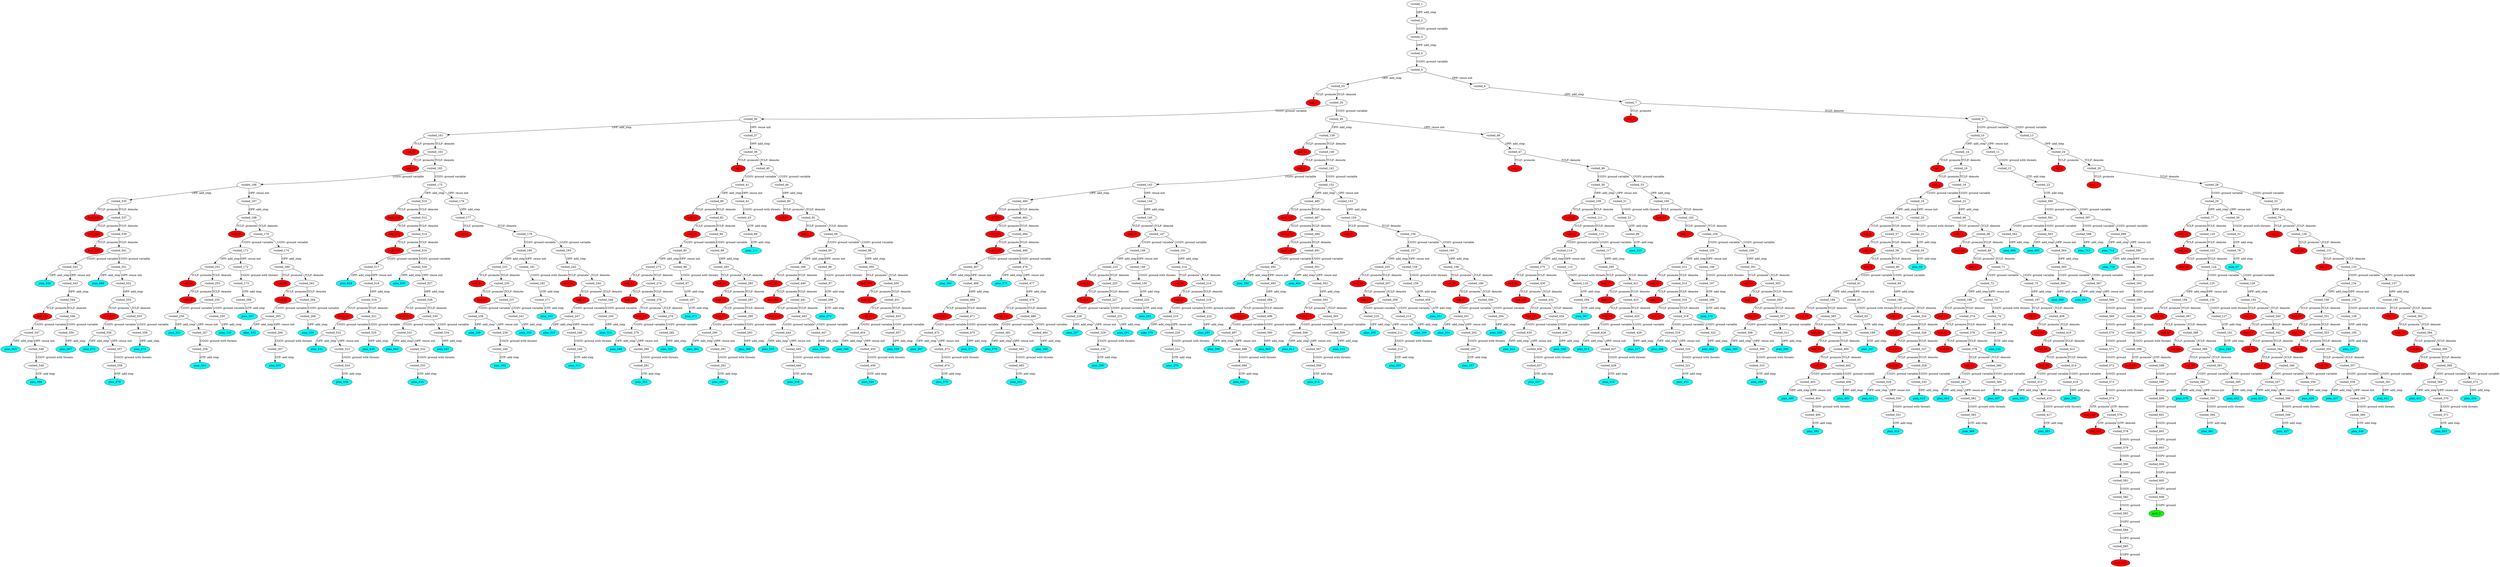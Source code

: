 digraph {
	"a9ba5a27-907b-fe36-9786-48f864de82e6" [label=plan_0 fillcolor=cyan style=filled]
	"a9ba5a27-907b-fe36-9786-48f864de82e6" [label=visited_1 fillcolor=white style=filled]
	"f1043785-658b-2523-6014-1de9f54ad0a2" [label=plan_1 fillcolor=cyan style=filled]
	"a9ba5a27-907b-fe36-9786-48f864de82e6" -> "f1043785-658b-2523-6014-1de9f54ad0a2" [label="OPF: add_step"]
	"f1043785-658b-2523-6014-1de9f54ad0a2" [label=visited_2 fillcolor=white style=filled]
	"75b17a55-d426-2982-e43e-4288a2b5b498" [label=plan_2 fillcolor=cyan style=filled]
	"f1043785-658b-2523-6014-1de9f54ad0a2" -> "75b17a55-d426-2982-e43e-4288a2b5b498" [label="UGSV: ground variable"]
	"75b17a55-d426-2982-e43e-4288a2b5b498" [label=visited_3 fillcolor=white style=filled]
	"2d174fc9-6f7c-15ea-272a-6d8eb5122df8" [label=plan_3 fillcolor=cyan style=filled]
	"75b17a55-d426-2982-e43e-4288a2b5b498" -> "2d174fc9-6f7c-15ea-272a-6d8eb5122df8" [label="OPF: add_step"]
	"2d174fc9-6f7c-15ea-272a-6d8eb5122df8" [label=visited_4 fillcolor=white style=filled]
	"4223623b-cc3e-bdde-5ad5-cf06364d7c87" [label=plan_4 fillcolor=cyan style=filled]
	"2d174fc9-6f7c-15ea-272a-6d8eb5122df8" -> "4223623b-cc3e-bdde-5ad5-cf06364d7c87" [label="UGSV: ground variable"]
	"4223623b-cc3e-bdde-5ad5-cf06364d7c87" [label=visited_5 fillcolor=white style=filled]
	"8e485223-46b9-8991-e14e-b70db380c73a" [label=plan_5 fillcolor=cyan style=filled]
	"4223623b-cc3e-bdde-5ad5-cf06364d7c87" -> "8e485223-46b9-8991-e14e-b70db380c73a" [label="OPF: add_step"]
	"5a104129-54ae-bd1b-8ce6-424dbef59fe6" [label=plan_6 fillcolor=cyan style=filled]
	"4223623b-cc3e-bdde-5ad5-cf06364d7c87" -> "5a104129-54ae-bd1b-8ce6-424dbef59fe6" [label="OPF: reuse init"]
	"5a104129-54ae-bd1b-8ce6-424dbef59fe6" [label=visited_6 fillcolor=white style=filled]
	"4e7ed827-455a-c762-7428-a656b3ee4d3b" [label=plan_7 fillcolor=cyan style=filled]
	"5a104129-54ae-bd1b-8ce6-424dbef59fe6" -> "4e7ed827-455a-c762-7428-a656b3ee4d3b" [label="OPF: add_step"]
	"4e7ed827-455a-c762-7428-a656b3ee4d3b" [label=visited_7 fillcolor=white style=filled]
	"4ac9778d-8da8-eee4-0df5-6ac6f96b648a" [label=plan_8 fillcolor=cyan style=filled]
	"4e7ed827-455a-c762-7428-a656b3ee4d3b" -> "4ac9778d-8da8-eee4-0df5-6ac6f96b648a" [label="TCLF: promote"]
	"a34b6cf6-2053-da42-f1af-db65b289f224" [label=plan_9 fillcolor=cyan style=filled]
	"4e7ed827-455a-c762-7428-a656b3ee4d3b" -> "a34b6cf6-2053-da42-f1af-db65b289f224" [label="TCLF: demote"]
	"4ac9778d-8da8-eee4-0df5-6ac6f96b648a" [label=visited_8 fillcolor=white style=filled]
	"4ac9778d-8da8-eee4-0df5-6ac6f96b648a" [label=leaf_0 fillcolor=red style=filled]
	"a34b6cf6-2053-da42-f1af-db65b289f224" [label=visited_9 fillcolor=white style=filled]
	"1a432f0a-7daa-39f0-c0b6-fce2de53790a" [label=plan_10 fillcolor=cyan style=filled]
	"a34b6cf6-2053-da42-f1af-db65b289f224" -> "1a432f0a-7daa-39f0-c0b6-fce2de53790a" [label="UGSV: ground variable"]
	"48ca7651-92f5-df7b-0323-d342df6a8f93" [label=plan_11 fillcolor=cyan style=filled]
	"a34b6cf6-2053-da42-f1af-db65b289f224" -> "48ca7651-92f5-df7b-0323-d342df6a8f93" [label="UGSV: ground variable"]
	"1a432f0a-7daa-39f0-c0b6-fce2de53790a" [label=visited_10 fillcolor=white style=filled]
	"5738811d-70c2-903f-7a8d-03aa782a65e0" [label=plan_12 fillcolor=cyan style=filled]
	"1a432f0a-7daa-39f0-c0b6-fce2de53790a" -> "5738811d-70c2-903f-7a8d-03aa782a65e0" [label="OPF: add_step"]
	"e893be3d-7354-ea6f-6160-745985c7504b" [label=plan_13 fillcolor=cyan style=filled]
	"1a432f0a-7daa-39f0-c0b6-fce2de53790a" -> "e893be3d-7354-ea6f-6160-745985c7504b" [label="OPF: reuse init"]
	"e893be3d-7354-ea6f-6160-745985c7504b" [label=visited_11 fillcolor=white style=filled]
	"9191b363-4e2d-6645-6dc7-cac7fd72b050" [label=plan_14 fillcolor=cyan style=filled]
	"e893be3d-7354-ea6f-6160-745985c7504b" -> "9191b363-4e2d-6645-6dc7-cac7fd72b050" [label="UGGV: ground with threats"]
	"9191b363-4e2d-6645-6dc7-cac7fd72b050" [label=visited_12 fillcolor=white style=filled]
	"f5c9b047-9c10-c572-0f6b-40d09efba58b" [label=plan_15 fillcolor=cyan style=filled]
	"9191b363-4e2d-6645-6dc7-cac7fd72b050" -> "f5c9b047-9c10-c572-0f6b-40d09efba58b" [label="GTF: add step"]
	"48ca7651-92f5-df7b-0323-d342df6a8f93" [label=visited_13 fillcolor=white style=filled]
	"43b9da13-ec85-6f37-3bc1-a987aff8754d" [label=plan_16 fillcolor=cyan style=filled]
	"48ca7651-92f5-df7b-0323-d342df6a8f93" -> "43b9da13-ec85-6f37-3bc1-a987aff8754d" [label="OPF: add_step"]
	"5738811d-70c2-903f-7a8d-03aa782a65e0" [label=visited_14 fillcolor=white style=filled]
	"9918ee46-1497-d658-7010-f7197e695d0d" [label=plan_17 fillcolor=cyan style=filled]
	"5738811d-70c2-903f-7a8d-03aa782a65e0" -> "9918ee46-1497-d658-7010-f7197e695d0d" [label="TCLF: promote"]
	"bc0a6a5d-6e99-6e3e-e3b1-37fc0a3450fc" [label=plan_18 fillcolor=cyan style=filled]
	"5738811d-70c2-903f-7a8d-03aa782a65e0" -> "bc0a6a5d-6e99-6e3e-e3b1-37fc0a3450fc" [label="TCLF: demote"]
	"9918ee46-1497-d658-7010-f7197e695d0d" [label=visited_15 fillcolor=white style=filled]
	"9918ee46-1497-d658-7010-f7197e695d0d" [label=leaf_1 fillcolor=red style=filled]
	"bc0a6a5d-6e99-6e3e-e3b1-37fc0a3450fc" [label=visited_16 fillcolor=white style=filled]
	"069f14f1-4018-1c6e-9a8c-fa3c5283aac7" [label=plan_19 fillcolor=cyan style=filled]
	"bc0a6a5d-6e99-6e3e-e3b1-37fc0a3450fc" -> "069f14f1-4018-1c6e-9a8c-fa3c5283aac7" [label="TCLF: promote"]
	"ac9ed156-f63f-ce41-3a9a-ca5e176132ed" [label=plan_20 fillcolor=cyan style=filled]
	"bc0a6a5d-6e99-6e3e-e3b1-37fc0a3450fc" -> "ac9ed156-f63f-ce41-3a9a-ca5e176132ed" [label="TCLF: demote"]
	"069f14f1-4018-1c6e-9a8c-fa3c5283aac7" [label=visited_17 fillcolor=white style=filled]
	"069f14f1-4018-1c6e-9a8c-fa3c5283aac7" [label=leaf_2 fillcolor=red style=filled]
	"ac9ed156-f63f-ce41-3a9a-ca5e176132ed" [label=visited_18 fillcolor=white style=filled]
	"964db03f-9340-3fad-dc4a-d56bd6016237" [label=plan_21 fillcolor=cyan style=filled]
	"ac9ed156-f63f-ce41-3a9a-ca5e176132ed" -> "964db03f-9340-3fad-dc4a-d56bd6016237" [label="UGSV: ground variable"]
	"c3c75611-ffe3-fa49-054f-92fff366bad4" [label=plan_22 fillcolor=cyan style=filled]
	"ac9ed156-f63f-ce41-3a9a-ca5e176132ed" -> "c3c75611-ffe3-fa49-054f-92fff366bad4" [label="UGSV: ground variable"]
	"964db03f-9340-3fad-dc4a-d56bd6016237" [label=visited_19 fillcolor=white style=filled]
	"9384ec2b-44fe-acae-d248-a9a7ac1aa554" [label=plan_23 fillcolor=cyan style=filled]
	"964db03f-9340-3fad-dc4a-d56bd6016237" -> "9384ec2b-44fe-acae-d248-a9a7ac1aa554" [label="OPF: add_step"]
	"0964fbbf-8cd3-21b0-c2b0-1cfdd045dd1c" [label=plan_24 fillcolor=cyan style=filled]
	"964db03f-9340-3fad-dc4a-d56bd6016237" -> "0964fbbf-8cd3-21b0-c2b0-1cfdd045dd1c" [label="OPF: reuse init"]
	"0964fbbf-8cd3-21b0-c2b0-1cfdd045dd1c" [label=visited_20 fillcolor=white style=filled]
	"c5c5b37a-f85e-06a1-1dad-09b252c21221" [label=plan_25 fillcolor=cyan style=filled]
	"0964fbbf-8cd3-21b0-c2b0-1cfdd045dd1c" -> "c5c5b37a-f85e-06a1-1dad-09b252c21221" [label="UGGV: ground with threats"]
	"c5c5b37a-f85e-06a1-1dad-09b252c21221" [label=visited_21 fillcolor=white style=filled]
	"d32e6dcd-83bc-9478-dd6a-c7b86778043b" [label=plan_26 fillcolor=cyan style=filled]
	"c5c5b37a-f85e-06a1-1dad-09b252c21221" -> "d32e6dcd-83bc-9478-dd6a-c7b86778043b" [label="GTF: add step"]
	"c3c75611-ffe3-fa49-054f-92fff366bad4" [label=visited_22 fillcolor=white style=filled]
	"b5b453ca-3d42-993c-cc9f-d3349bdf0377" [label=plan_27 fillcolor=cyan style=filled]
	"c3c75611-ffe3-fa49-054f-92fff366bad4" -> "b5b453ca-3d42-993c-cc9f-d3349bdf0377" [label="OPF: add_step"]
	"f5c9b047-9c10-c572-0f6b-40d09efba58b" [label=visited_23 fillcolor=white style=filled]
	"11df12d7-dd30-de89-22f2-35f2e11b868d" [label=plan_28 fillcolor=cyan style=filled]
	"f5c9b047-9c10-c572-0f6b-40d09efba58b" -> "11df12d7-dd30-de89-22f2-35f2e11b868d" [label="GTF: add step"]
	"43b9da13-ec85-6f37-3bc1-a987aff8754d" [label=visited_24 fillcolor=white style=filled]
	"de9e3757-5260-001e-eecf-67d2749176f4" [label=plan_29 fillcolor=cyan style=filled]
	"43b9da13-ec85-6f37-3bc1-a987aff8754d" -> "de9e3757-5260-001e-eecf-67d2749176f4" [label="TCLF: promote"]
	"3d225c30-b28f-41de-fb14-0bc3304b8590" [label=plan_30 fillcolor=cyan style=filled]
	"43b9da13-ec85-6f37-3bc1-a987aff8754d" -> "3d225c30-b28f-41de-fb14-0bc3304b8590" [label="TCLF: demote"]
	"de9e3757-5260-001e-eecf-67d2749176f4" [label=visited_25 fillcolor=white style=filled]
	"de9e3757-5260-001e-eecf-67d2749176f4" [label=leaf_3 fillcolor=red style=filled]
	"3d225c30-b28f-41de-fb14-0bc3304b8590" [label=visited_26 fillcolor=white style=filled]
	"db23aa8c-3bca-bf85-620a-60ac9261549d" [label=plan_31 fillcolor=cyan style=filled]
	"3d225c30-b28f-41de-fb14-0bc3304b8590" -> "db23aa8c-3bca-bf85-620a-60ac9261549d" [label="TCLF: promote"]
	"517400f8-0b2c-782a-6928-8e92c68a152f" [label=plan_32 fillcolor=cyan style=filled]
	"3d225c30-b28f-41de-fb14-0bc3304b8590" -> "517400f8-0b2c-782a-6928-8e92c68a152f" [label="TCLF: demote"]
	"db23aa8c-3bca-bf85-620a-60ac9261549d" [label=visited_27 fillcolor=white style=filled]
	"db23aa8c-3bca-bf85-620a-60ac9261549d" [label=leaf_4 fillcolor=red style=filled]
	"517400f8-0b2c-782a-6928-8e92c68a152f" [label=visited_28 fillcolor=white style=filled]
	"e9d68f23-b489-d070-7914-f8a8bea4ff31" [label=plan_33 fillcolor=cyan style=filled]
	"517400f8-0b2c-782a-6928-8e92c68a152f" -> "e9d68f23-b489-d070-7914-f8a8bea4ff31" [label="UGSV: ground variable"]
	"fd08b32c-62d6-0e93-6198-5d54cfb87e6f" [label=plan_34 fillcolor=cyan style=filled]
	"517400f8-0b2c-782a-6928-8e92c68a152f" -> "fd08b32c-62d6-0e93-6198-5d54cfb87e6f" [label="UGSV: ground variable"]
	"e9d68f23-b489-d070-7914-f8a8bea4ff31" [label=visited_29 fillcolor=white style=filled]
	"a6eab79e-d21c-82f8-cada-4f80a9e782d4" [label=plan_35 fillcolor=cyan style=filled]
	"e9d68f23-b489-d070-7914-f8a8bea4ff31" -> "a6eab79e-d21c-82f8-cada-4f80a9e782d4" [label="OPF: add_step"]
	"541cdfcd-da0d-4a5f-148f-8b74a65bb1f2" [label=plan_36 fillcolor=cyan style=filled]
	"e9d68f23-b489-d070-7914-f8a8bea4ff31" -> "541cdfcd-da0d-4a5f-148f-8b74a65bb1f2" [label="OPF: reuse init"]
	"541cdfcd-da0d-4a5f-148f-8b74a65bb1f2" [label=visited_30 fillcolor=white style=filled]
	"a075e927-5110-b492-f442-7e0b61484bb3" [label=plan_37 fillcolor=cyan style=filled]
	"541cdfcd-da0d-4a5f-148f-8b74a65bb1f2" -> "a075e927-5110-b492-f442-7e0b61484bb3" [label="UGGV: ground with threats"]
	"a075e927-5110-b492-f442-7e0b61484bb3" [label=visited_31 fillcolor=white style=filled]
	"7cea2045-c268-283e-e32f-2e63b7fddd71" [label=plan_38 fillcolor=cyan style=filled]
	"a075e927-5110-b492-f442-7e0b61484bb3" -> "7cea2045-c268-283e-e32f-2e63b7fddd71" [label="GTF: add step"]
	"fd08b32c-62d6-0e93-6198-5d54cfb87e6f" [label=visited_32 fillcolor=white style=filled]
	"6e417d47-5ff5-95ea-5bc4-40f14b1a269b" [label=plan_39 fillcolor=cyan style=filled]
	"fd08b32c-62d6-0e93-6198-5d54cfb87e6f" -> "6e417d47-5ff5-95ea-5bc4-40f14b1a269b" [label="OPF: add_step"]
	"8e485223-46b9-8991-e14e-b70db380c73a" [label=visited_33 fillcolor=white style=filled]
	"4c955f6a-966b-1964-fcd6-bdca5876fd09" [label=plan_40 fillcolor=cyan style=filled]
	"8e485223-46b9-8991-e14e-b70db380c73a" -> "4c955f6a-966b-1964-fcd6-bdca5876fd09" [label="TCLF: promote"]
	"b0b862ef-6c9f-82b9-f647-8986a3917c99" [label=plan_41 fillcolor=cyan style=filled]
	"8e485223-46b9-8991-e14e-b70db380c73a" -> "b0b862ef-6c9f-82b9-f647-8986a3917c99" [label="TCLF: demote"]
	"4c955f6a-966b-1964-fcd6-bdca5876fd09" [label=visited_34 fillcolor=white style=filled]
	"4c955f6a-966b-1964-fcd6-bdca5876fd09" [label=leaf_5 fillcolor=red style=filled]
	"b0b862ef-6c9f-82b9-f647-8986a3917c99" [label=visited_35 fillcolor=white style=filled]
	"4d57d880-d865-d69a-74f3-310340066ff2" [label=plan_42 fillcolor=cyan style=filled]
	"b0b862ef-6c9f-82b9-f647-8986a3917c99" -> "4d57d880-d865-d69a-74f3-310340066ff2" [label="UGSV: ground variable"]
	"da743152-627b-41a1-ffd6-f23232ffe294" [label=plan_43 fillcolor=cyan style=filled]
	"b0b862ef-6c9f-82b9-f647-8986a3917c99" -> "da743152-627b-41a1-ffd6-f23232ffe294" [label="UGSV: ground variable"]
	"4d57d880-d865-d69a-74f3-310340066ff2" [label=visited_36 fillcolor=white style=filled]
	"61a11729-3cb9-8350-1b4d-a0fe7bb38605" [label=plan_44 fillcolor=cyan style=filled]
	"4d57d880-d865-d69a-74f3-310340066ff2" -> "61a11729-3cb9-8350-1b4d-a0fe7bb38605" [label="OPF: add_step"]
	"402913ec-9ef2-b93e-30ac-7d7ba2f963a3" [label=plan_45 fillcolor=cyan style=filled]
	"4d57d880-d865-d69a-74f3-310340066ff2" -> "402913ec-9ef2-b93e-30ac-7d7ba2f963a3" [label="OPF: reuse init"]
	"402913ec-9ef2-b93e-30ac-7d7ba2f963a3" [label=visited_37 fillcolor=white style=filled]
	"c478f6f1-b88e-c318-c16d-83edad81f8bd" [label=plan_46 fillcolor=cyan style=filled]
	"402913ec-9ef2-b93e-30ac-7d7ba2f963a3" -> "c478f6f1-b88e-c318-c16d-83edad81f8bd" [label="OPF: add_step"]
	"c478f6f1-b88e-c318-c16d-83edad81f8bd" [label=visited_38 fillcolor=white style=filled]
	"ded255d0-bf1e-8366-4b8e-63d4ce7607ad" [label=plan_47 fillcolor=cyan style=filled]
	"c478f6f1-b88e-c318-c16d-83edad81f8bd" -> "ded255d0-bf1e-8366-4b8e-63d4ce7607ad" [label="TCLF: promote"]
	"77e490c7-1d7b-c313-cde2-2f1c56b60afc" [label=plan_48 fillcolor=cyan style=filled]
	"c478f6f1-b88e-c318-c16d-83edad81f8bd" -> "77e490c7-1d7b-c313-cde2-2f1c56b60afc" [label="TCLF: demote"]
	"ded255d0-bf1e-8366-4b8e-63d4ce7607ad" [label=visited_39 fillcolor=white style=filled]
	"ded255d0-bf1e-8366-4b8e-63d4ce7607ad" [label=leaf_6 fillcolor=red style=filled]
	"77e490c7-1d7b-c313-cde2-2f1c56b60afc" [label=visited_40 fillcolor=white style=filled]
	"c1101266-2408-a6dc-1346-d1a9f6802cdb" [label=plan_49 fillcolor=cyan style=filled]
	"77e490c7-1d7b-c313-cde2-2f1c56b60afc" -> "c1101266-2408-a6dc-1346-d1a9f6802cdb" [label="UGSV: ground variable"]
	"ad238d36-dc32-2c97-39c1-e262f76c8ede" [label=plan_50 fillcolor=cyan style=filled]
	"77e490c7-1d7b-c313-cde2-2f1c56b60afc" -> "ad238d36-dc32-2c97-39c1-e262f76c8ede" [label="UGSV: ground variable"]
	"c1101266-2408-a6dc-1346-d1a9f6802cdb" [label=visited_41 fillcolor=white style=filled]
	"65bcc272-fadd-7ea3-aca5-e2fdb966442a" [label=plan_51 fillcolor=cyan style=filled]
	"c1101266-2408-a6dc-1346-d1a9f6802cdb" -> "65bcc272-fadd-7ea3-aca5-e2fdb966442a" [label="OPF: add_step"]
	"b379cb1e-e8cd-a0cc-76da-3ca0d2e82f38" [label=plan_52 fillcolor=cyan style=filled]
	"c1101266-2408-a6dc-1346-d1a9f6802cdb" -> "b379cb1e-e8cd-a0cc-76da-3ca0d2e82f38" [label="OPF: reuse init"]
	"b379cb1e-e8cd-a0cc-76da-3ca0d2e82f38" [label=visited_42 fillcolor=white style=filled]
	"0986bbeb-f23e-323d-0b9b-d93423c86d30" [label=plan_53 fillcolor=cyan style=filled]
	"b379cb1e-e8cd-a0cc-76da-3ca0d2e82f38" -> "0986bbeb-f23e-323d-0b9b-d93423c86d30" [label="UGGV: ground with threats"]
	"0986bbeb-f23e-323d-0b9b-d93423c86d30" [label=visited_43 fillcolor=white style=filled]
	"1dba1267-7e1c-a5a1-fef5-18a64dead645" [label=plan_54 fillcolor=cyan style=filled]
	"0986bbeb-f23e-323d-0b9b-d93423c86d30" -> "1dba1267-7e1c-a5a1-fef5-18a64dead645" [label="GTF: add step"]
	"ad238d36-dc32-2c97-39c1-e262f76c8ede" [label=visited_44 fillcolor=white style=filled]
	"71d79665-7181-8dcf-379e-fc6e5edb0d3c" [label=plan_55 fillcolor=cyan style=filled]
	"ad238d36-dc32-2c97-39c1-e262f76c8ede" -> "71d79665-7181-8dcf-379e-fc6e5edb0d3c" [label="OPF: add_step"]
	"da743152-627b-41a1-ffd6-f23232ffe294" [label=visited_45 fillcolor=white style=filled]
	"d0243d72-3748-967f-961d-33ba350843f0" [label=plan_56 fillcolor=cyan style=filled]
	"da743152-627b-41a1-ffd6-f23232ffe294" -> "d0243d72-3748-967f-961d-33ba350843f0" [label="OPF: add_step"]
	"1d181ee9-86ad-8a8c-6bc4-123ebde13c1b" [label=plan_57 fillcolor=cyan style=filled]
	"da743152-627b-41a1-ffd6-f23232ffe294" -> "1d181ee9-86ad-8a8c-6bc4-123ebde13c1b" [label="OPF: reuse init"]
	"1d181ee9-86ad-8a8c-6bc4-123ebde13c1b" [label=visited_46 fillcolor=white style=filled]
	"72c22a16-79eb-4168-1045-56e5bee3eb79" [label=plan_58 fillcolor=cyan style=filled]
	"1d181ee9-86ad-8a8c-6bc4-123ebde13c1b" -> "72c22a16-79eb-4168-1045-56e5bee3eb79" [label="OPF: add_step"]
	"72c22a16-79eb-4168-1045-56e5bee3eb79" [label=visited_47 fillcolor=white style=filled]
	"b64fa54a-8c61-1654-95da-75c1a21150f9" [label=plan_59 fillcolor=cyan style=filled]
	"72c22a16-79eb-4168-1045-56e5bee3eb79" -> "b64fa54a-8c61-1654-95da-75c1a21150f9" [label="TCLF: promote"]
	"98eeac2b-fe9f-ecaa-6182-f347533f5a72" [label=plan_60 fillcolor=cyan style=filled]
	"72c22a16-79eb-4168-1045-56e5bee3eb79" -> "98eeac2b-fe9f-ecaa-6182-f347533f5a72" [label="TCLF: demote"]
	"b64fa54a-8c61-1654-95da-75c1a21150f9" [label=visited_48 fillcolor=white style=filled]
	"b64fa54a-8c61-1654-95da-75c1a21150f9" [label=leaf_7 fillcolor=red style=filled]
	"98eeac2b-fe9f-ecaa-6182-f347533f5a72" [label=visited_49 fillcolor=white style=filled]
	"816bcb9f-7426-b193-4b7e-6b3c87d292a6" [label=plan_61 fillcolor=cyan style=filled]
	"98eeac2b-fe9f-ecaa-6182-f347533f5a72" -> "816bcb9f-7426-b193-4b7e-6b3c87d292a6" [label="UGSV: ground variable"]
	"cb08587d-1963-c26d-6e21-8b099afd4015" [label=plan_62 fillcolor=cyan style=filled]
	"98eeac2b-fe9f-ecaa-6182-f347533f5a72" -> "cb08587d-1963-c26d-6e21-8b099afd4015" [label="UGSV: ground variable"]
	"816bcb9f-7426-b193-4b7e-6b3c87d292a6" [label=visited_50 fillcolor=white style=filled]
	"a79b44b6-da50-9fed-1d4a-3d81b3a7d0e0" [label=plan_63 fillcolor=cyan style=filled]
	"816bcb9f-7426-b193-4b7e-6b3c87d292a6" -> "a79b44b6-da50-9fed-1d4a-3d81b3a7d0e0" [label="OPF: add_step"]
	"0f5ae9d3-8e6e-5003-214f-3f12cfd01cbd" [label=plan_64 fillcolor=cyan style=filled]
	"816bcb9f-7426-b193-4b7e-6b3c87d292a6" -> "0f5ae9d3-8e6e-5003-214f-3f12cfd01cbd" [label="OPF: reuse init"]
	"0f5ae9d3-8e6e-5003-214f-3f12cfd01cbd" [label=visited_51 fillcolor=white style=filled]
	"692ac139-1f4a-8ca1-ab85-fd595463adc7" [label=plan_65 fillcolor=cyan style=filled]
	"0f5ae9d3-8e6e-5003-214f-3f12cfd01cbd" -> "692ac139-1f4a-8ca1-ab85-fd595463adc7" [label="UGGV: ground with threats"]
	"692ac139-1f4a-8ca1-ab85-fd595463adc7" [label=visited_52 fillcolor=white style=filled]
	"f0ede303-aa53-c19c-dfa4-bb9f5a856750" [label=plan_66 fillcolor=cyan style=filled]
	"692ac139-1f4a-8ca1-ab85-fd595463adc7" -> "f0ede303-aa53-c19c-dfa4-bb9f5a856750" [label="GTF: add step"]
	"cb08587d-1963-c26d-6e21-8b099afd4015" [label=visited_53 fillcolor=white style=filled]
	"c4767556-f97b-e2dd-8f9b-72aed85c16bd" [label=plan_67 fillcolor=cyan style=filled]
	"cb08587d-1963-c26d-6e21-8b099afd4015" -> "c4767556-f97b-e2dd-8f9b-72aed85c16bd" [label="OPF: add_step"]
	"d32e6dcd-83bc-9478-dd6a-c7b86778043b" [label=visited_54 fillcolor=white style=filled]
	"530ac1c7-b8ba-8368-4fc7-77685ebbcca5" [label=plan_68 fillcolor=cyan style=filled]
	"d32e6dcd-83bc-9478-dd6a-c7b86778043b" -> "530ac1c7-b8ba-8368-4fc7-77685ebbcca5" [label="GTF: add step"]
	"9384ec2b-44fe-acae-d248-a9a7ac1aa554" [label=visited_55 fillcolor=white style=filled]
	"86e52753-7c93-f6cc-97d7-a560adb14670" [label=plan_69 fillcolor=cyan style=filled]
	"9384ec2b-44fe-acae-d248-a9a7ac1aa554" -> "86e52753-7c93-f6cc-97d7-a560adb14670" [label="TCLF: promote"]
	"3873e57f-0ba0-78e8-4ef4-92c1aac93316" [label=plan_70 fillcolor=cyan style=filled]
	"9384ec2b-44fe-acae-d248-a9a7ac1aa554" -> "3873e57f-0ba0-78e8-4ef4-92c1aac93316" [label="TCLF: demote"]
	"86e52753-7c93-f6cc-97d7-a560adb14670" [label=visited_56 fillcolor=white style=filled]
	"86e52753-7c93-f6cc-97d7-a560adb14670" [label=leaf_8 fillcolor=red style=filled]
	"3873e57f-0ba0-78e8-4ef4-92c1aac93316" [label=visited_57 fillcolor=white style=filled]
	"0e0630cd-996d-5c50-fc04-a168652ffb49" [label=plan_71 fillcolor=cyan style=filled]
	"3873e57f-0ba0-78e8-4ef4-92c1aac93316" -> "0e0630cd-996d-5c50-fc04-a168652ffb49" [label="TCLF: promote"]
	"f200c261-4d29-d1ab-3455-12f701f7c7ec" [label=plan_72 fillcolor=cyan style=filled]
	"3873e57f-0ba0-78e8-4ef4-92c1aac93316" -> "f200c261-4d29-d1ab-3455-12f701f7c7ec" [label="TCLF: demote"]
	"f200c261-4d29-d1ab-3455-12f701f7c7ec" [label=visited_58 fillcolor=white style=filled]
	"c3a00c6f-2321-d1e1-c471-04c036136e15" [label=plan_73 fillcolor=cyan style=filled]
	"f200c261-4d29-d1ab-3455-12f701f7c7ec" -> "c3a00c6f-2321-d1e1-c471-04c036136e15" [label="TCLF: promote"]
	"1eb74b56-53ff-d3a2-4a19-35014169b9fc" [label=plan_74 fillcolor=cyan style=filled]
	"f200c261-4d29-d1ab-3455-12f701f7c7ec" -> "1eb74b56-53ff-d3a2-4a19-35014169b9fc" [label="TCLF: demote"]
	"c3a00c6f-2321-d1e1-c471-04c036136e15" [label=visited_59 fillcolor=white style=filled]
	"c3a00c6f-2321-d1e1-c471-04c036136e15" [label=leaf_9 fillcolor=red style=filled]
	"1eb74b56-53ff-d3a2-4a19-35014169b9fc" [label=visited_60 fillcolor=white style=filled]
	"6e3f683a-bf3c-5140-7f54-a51101fa964e" [label=plan_75 fillcolor=cyan style=filled]
	"1eb74b56-53ff-d3a2-4a19-35014169b9fc" -> "6e3f683a-bf3c-5140-7f54-a51101fa964e" [label="UGSV: ground variable"]
	"88575117-6155-4667-2112-507c2cfa55b0" [label=plan_76 fillcolor=cyan style=filled]
	"1eb74b56-53ff-d3a2-4a19-35014169b9fc" -> "88575117-6155-4667-2112-507c2cfa55b0" [label="UGSV: ground variable"]
	"6e3f683a-bf3c-5140-7f54-a51101fa964e" [label=visited_61 fillcolor=white style=filled]
	"8f0881ee-8011-316b-3ae8-8926b423ccde" [label=plan_77 fillcolor=cyan style=filled]
	"6e3f683a-bf3c-5140-7f54-a51101fa964e" -> "8f0881ee-8011-316b-3ae8-8926b423ccde" [label="OPF: add_step"]
	"6fcc57dd-168f-ae12-5ca2-60c9eb7607c9" [label=plan_78 fillcolor=cyan style=filled]
	"6e3f683a-bf3c-5140-7f54-a51101fa964e" -> "6fcc57dd-168f-ae12-5ca2-60c9eb7607c9" [label="OPF: reuse init"]
	"6fcc57dd-168f-ae12-5ca2-60c9eb7607c9" [label=visited_62 fillcolor=white style=filled]
	"1422373f-8622-68d1-6683-e10796c044d0" [label=plan_79 fillcolor=cyan style=filled]
	"6fcc57dd-168f-ae12-5ca2-60c9eb7607c9" -> "1422373f-8622-68d1-6683-e10796c044d0" [label="UGGV: ground with threats"]
	"1422373f-8622-68d1-6683-e10796c044d0" [label=visited_63 fillcolor=white style=filled]
	"beed10b6-4f6e-274b-deda-b0276550f74a" [label=plan_80 fillcolor=cyan style=filled]
	"1422373f-8622-68d1-6683-e10796c044d0" -> "beed10b6-4f6e-274b-deda-b0276550f74a" [label="GTF: add step"]
	"88575117-6155-4667-2112-507c2cfa55b0" [label=visited_64 fillcolor=white style=filled]
	"f387e1bd-2d59-72c6-134a-5a2fa7cf705c" [label=plan_81 fillcolor=cyan style=filled]
	"88575117-6155-4667-2112-507c2cfa55b0" -> "f387e1bd-2d59-72c6-134a-5a2fa7cf705c" [label="OPF: add_step"]
	"0e0630cd-996d-5c50-fc04-a168652ffb49" [label=visited_65 fillcolor=white style=filled]
	"0e0630cd-996d-5c50-fc04-a168652ffb49" [label=leaf_10 fillcolor=red style=filled]
	"b5b453ca-3d42-993c-cc9f-d3349bdf0377" [label=visited_66 fillcolor=white style=filled]
	"497de16d-d4ea-120a-5e65-96540e9058b6" [label=plan_82 fillcolor=cyan style=filled]
	"b5b453ca-3d42-993c-cc9f-d3349bdf0377" -> "497de16d-d4ea-120a-5e65-96540e9058b6" [label="TCLF: promote"]
	"fa34d2e8-dd3f-7d7e-a508-dc9513a4a492" [label=plan_83 fillcolor=cyan style=filled]
	"b5b453ca-3d42-993c-cc9f-d3349bdf0377" -> "fa34d2e8-dd3f-7d7e-a508-dc9513a4a492" [label="TCLF: demote"]
	"497de16d-d4ea-120a-5e65-96540e9058b6" [label=visited_67 fillcolor=white style=filled]
	"497de16d-d4ea-120a-5e65-96540e9058b6" [label=leaf_11 fillcolor=red style=filled]
	"fa34d2e8-dd3f-7d7e-a508-dc9513a4a492" [label=visited_68 fillcolor=white style=filled]
	"98159d6c-9d71-3084-171d-abf9daf481a7" [label=plan_84 fillcolor=cyan style=filled]
	"fa34d2e8-dd3f-7d7e-a508-dc9513a4a492" -> "98159d6c-9d71-3084-171d-abf9daf481a7" [label="TCLF: promote"]
	"949077c2-7674-456f-626d-719d81cf3252" [label=plan_85 fillcolor=cyan style=filled]
	"fa34d2e8-dd3f-7d7e-a508-dc9513a4a492" -> "949077c2-7674-456f-626d-719d81cf3252" [label="TCLF: demote"]
	"949077c2-7674-456f-626d-719d81cf3252" [label=visited_69 fillcolor=white style=filled]
	"bd29ede9-cab4-923b-f448-83858de7ad6c" [label=plan_86 fillcolor=cyan style=filled]
	"949077c2-7674-456f-626d-719d81cf3252" -> "bd29ede9-cab4-923b-f448-83858de7ad6c" [label="TCLF: promote"]
	"e8b77f7b-7321-bf6b-0a80-76ece5582e16" [label=plan_87 fillcolor=cyan style=filled]
	"949077c2-7674-456f-626d-719d81cf3252" -> "e8b77f7b-7321-bf6b-0a80-76ece5582e16" [label="TCLF: demote"]
	"bd29ede9-cab4-923b-f448-83858de7ad6c" [label=visited_70 fillcolor=white style=filled]
	"bd29ede9-cab4-923b-f448-83858de7ad6c" [label=leaf_12 fillcolor=red style=filled]
	"e8b77f7b-7321-bf6b-0a80-76ece5582e16" [label=visited_71 fillcolor=white style=filled]
	"30307633-a6de-d1d8-9258-17b7cf501889" [label=plan_88 fillcolor=cyan style=filled]
	"e8b77f7b-7321-bf6b-0a80-76ece5582e16" -> "30307633-a6de-d1d8-9258-17b7cf501889" [label="UGSV: ground variable"]
	"80599b93-79c2-d2e4-9ae1-a991524f93ff" [label=plan_89 fillcolor=cyan style=filled]
	"e8b77f7b-7321-bf6b-0a80-76ece5582e16" -> "80599b93-79c2-d2e4-9ae1-a991524f93ff" [label="UGSV: ground variable"]
	"30307633-a6de-d1d8-9258-17b7cf501889" [label=visited_72 fillcolor=white style=filled]
	"73557b9d-0fd6-f47e-f52d-4af2269ed4c9" [label=plan_90 fillcolor=cyan style=filled]
	"30307633-a6de-d1d8-9258-17b7cf501889" -> "73557b9d-0fd6-f47e-f52d-4af2269ed4c9" [label="OPF: add_step"]
	"8ed6ad5e-1831-8aa3-5466-9d1910df9974" [label=plan_91 fillcolor=cyan style=filled]
	"30307633-a6de-d1d8-9258-17b7cf501889" -> "8ed6ad5e-1831-8aa3-5466-9d1910df9974" [label="OPF: reuse init"]
	"8ed6ad5e-1831-8aa3-5466-9d1910df9974" [label=visited_73 fillcolor=white style=filled]
	"f6e39356-a814-9562-da00-3f16b9469bcf" [label=plan_92 fillcolor=cyan style=filled]
	"8ed6ad5e-1831-8aa3-5466-9d1910df9974" -> "f6e39356-a814-9562-da00-3f16b9469bcf" [label="UGGV: ground with threats"]
	"f6e39356-a814-9562-da00-3f16b9469bcf" [label=visited_74 fillcolor=white style=filled]
	"267eddce-df8f-4197-9a4a-99b2e806133c" [label=plan_93 fillcolor=cyan style=filled]
	"f6e39356-a814-9562-da00-3f16b9469bcf" -> "267eddce-df8f-4197-9a4a-99b2e806133c" [label="GTF: add step"]
	"80599b93-79c2-d2e4-9ae1-a991524f93ff" [label=visited_75 fillcolor=white style=filled]
	"17ec889c-86c1-b6cb-e996-30f7af77520e" [label=plan_94 fillcolor=cyan style=filled]
	"80599b93-79c2-d2e4-9ae1-a991524f93ff" -> "17ec889c-86c1-b6cb-e996-30f7af77520e" [label="OPF: add_step"]
	"98159d6c-9d71-3084-171d-abf9daf481a7" [label=visited_76 fillcolor=white style=filled]
	"98159d6c-9d71-3084-171d-abf9daf481a7" [label=leaf_13 fillcolor=red style=filled]
	"a6eab79e-d21c-82f8-cada-4f80a9e782d4" [label=visited_77 fillcolor=white style=filled]
	"2e4bebc4-2989-0880-277d-1be96070b6a1" [label=plan_95 fillcolor=cyan style=filled]
	"a6eab79e-d21c-82f8-cada-4f80a9e782d4" -> "2e4bebc4-2989-0880-277d-1be96070b6a1" [label="TCLF: promote"]
	"9feefdff-c566-aa81-b15e-54f6d4d30795" [label=plan_96 fillcolor=cyan style=filled]
	"a6eab79e-d21c-82f8-cada-4f80a9e782d4" -> "9feefdff-c566-aa81-b15e-54f6d4d30795" [label="TCLF: demote"]
	"7cea2045-c268-283e-e32f-2e63b7fddd71" [label=visited_78 fillcolor=white style=filled]
	"b89f72f3-2a60-c652-e714-7668cf1d7d3a" [label=plan_97 fillcolor=cyan style=filled]
	"7cea2045-c268-283e-e32f-2e63b7fddd71" -> "b89f72f3-2a60-c652-e714-7668cf1d7d3a" [label="GTF: add step"]
	"6e417d47-5ff5-95ea-5bc4-40f14b1a269b" [label=visited_79 fillcolor=white style=filled]
	"c7332304-4822-3120-c4f9-eccd7630a8a7" [label=plan_98 fillcolor=cyan style=filled]
	"6e417d47-5ff5-95ea-5bc4-40f14b1a269b" -> "c7332304-4822-3120-c4f9-eccd7630a8a7" [label="TCLF: promote"]
	"6b2d5b09-8707-9ad4-80be-7e3561c2645a" [label=plan_99 fillcolor=cyan style=filled]
	"6e417d47-5ff5-95ea-5bc4-40f14b1a269b" -> "6b2d5b09-8707-9ad4-80be-7e3561c2645a" [label="TCLF: demote"]
	"65bcc272-fadd-7ea3-aca5-e2fdb966442a" [label=visited_80 fillcolor=white style=filled]
	"331f63fb-d11f-c8c0-297c-a4fff75d599f" [label=plan_100 fillcolor=cyan style=filled]
	"65bcc272-fadd-7ea3-aca5-e2fdb966442a" -> "331f63fb-d11f-c8c0-297c-a4fff75d599f" [label="TCLF: promote"]
	"df7d0dd7-236e-1608-9acb-394acd1f5318" [label=plan_101 fillcolor=cyan style=filled]
	"65bcc272-fadd-7ea3-aca5-e2fdb966442a" -> "df7d0dd7-236e-1608-9acb-394acd1f5318" [label="TCLF: demote"]
	"331f63fb-d11f-c8c0-297c-a4fff75d599f" [label=visited_81 fillcolor=white style=filled]
	"331f63fb-d11f-c8c0-297c-a4fff75d599f" [label=leaf_14 fillcolor=red style=filled]
	"df7d0dd7-236e-1608-9acb-394acd1f5318" [label=visited_82 fillcolor=white style=filled]
	"7b07fd31-a424-4f23-0d5b-a7cd400035f0" [label=plan_102 fillcolor=cyan style=filled]
	"df7d0dd7-236e-1608-9acb-394acd1f5318" -> "7b07fd31-a424-4f23-0d5b-a7cd400035f0" [label="TCLF: promote"]
	"ef2ddcc4-8df6-61da-5f07-c1a5dfc620ce" [label=plan_103 fillcolor=cyan style=filled]
	"df7d0dd7-236e-1608-9acb-394acd1f5318" -> "ef2ddcc4-8df6-61da-5f07-c1a5dfc620ce" [label="TCLF: demote"]
	"7b07fd31-a424-4f23-0d5b-a7cd400035f0" [label=visited_83 fillcolor=white style=filled]
	"7b07fd31-a424-4f23-0d5b-a7cd400035f0" [label=leaf_15 fillcolor=red style=filled]
	"ef2ddcc4-8df6-61da-5f07-c1a5dfc620ce" [label=visited_84 fillcolor=white style=filled]
	"8412a335-d88c-656d-b61e-5fdb1a435206" [label=plan_104 fillcolor=cyan style=filled]
	"ef2ddcc4-8df6-61da-5f07-c1a5dfc620ce" -> "8412a335-d88c-656d-b61e-5fdb1a435206" [label="UGSV: ground variable"]
	"1578d709-48f9-e3d0-1fea-e1e0d9e604b3" [label=plan_105 fillcolor=cyan style=filled]
	"ef2ddcc4-8df6-61da-5f07-c1a5dfc620ce" -> "1578d709-48f9-e3d0-1fea-e1e0d9e604b3" [label="UGSV: ground variable"]
	"8412a335-d88c-656d-b61e-5fdb1a435206" [label=visited_85 fillcolor=white style=filled]
	"73069588-45d5-a68d-290a-3abbc35b9fea" [label=plan_106 fillcolor=cyan style=filled]
	"8412a335-d88c-656d-b61e-5fdb1a435206" -> "73069588-45d5-a68d-290a-3abbc35b9fea" [label="OPF: add_step"]
	"d4c3a832-b231-c60b-78f2-ce6bd46b415d" [label=plan_107 fillcolor=cyan style=filled]
	"8412a335-d88c-656d-b61e-5fdb1a435206" -> "d4c3a832-b231-c60b-78f2-ce6bd46b415d" [label="OPF: reuse init"]
	"d4c3a832-b231-c60b-78f2-ce6bd46b415d" [label=visited_86 fillcolor=white style=filled]
	"e7e646c7-0158-2463-9d87-76a072d78bdd" [label=plan_108 fillcolor=cyan style=filled]
	"d4c3a832-b231-c60b-78f2-ce6bd46b415d" -> "e7e646c7-0158-2463-9d87-76a072d78bdd" [label="UGGV: ground with threats"]
	"e7e646c7-0158-2463-9d87-76a072d78bdd" [label=visited_87 fillcolor=white style=filled]
	"3735262d-4184-3b03-04dd-7054144823f7" [label=plan_109 fillcolor=cyan style=filled]
	"e7e646c7-0158-2463-9d87-76a072d78bdd" -> "3735262d-4184-3b03-04dd-7054144823f7" [label="GTF: add step"]
	"1578d709-48f9-e3d0-1fea-e1e0d9e604b3" [label=visited_88 fillcolor=white style=filled]
	"4a90cd0c-24c1-73b9-b7f2-85723defa849" [label=plan_110 fillcolor=cyan style=filled]
	"1578d709-48f9-e3d0-1fea-e1e0d9e604b3" -> "4a90cd0c-24c1-73b9-b7f2-85723defa849" [label="OPF: add_step"]
	"1dba1267-7e1c-a5a1-fef5-18a64dead645" [label=visited_89 fillcolor=white style=filled]
	"c1b5b5ca-bc35-36df-94f7-9dbac5811d2d" [label=plan_111 fillcolor=cyan style=filled]
	"1dba1267-7e1c-a5a1-fef5-18a64dead645" -> "c1b5b5ca-bc35-36df-94f7-9dbac5811d2d" [label="GTF: add step"]
	"71d79665-7181-8dcf-379e-fc6e5edb0d3c" [label=visited_90 fillcolor=white style=filled]
	"4f612217-eef1-6694-50ca-e32d0aba590e" [label=plan_112 fillcolor=cyan style=filled]
	"71d79665-7181-8dcf-379e-fc6e5edb0d3c" -> "4f612217-eef1-6694-50ca-e32d0aba590e" [label="TCLF: promote"]
	"d0be73ee-fd37-2539-65f2-02f983f02dc7" [label=plan_113 fillcolor=cyan style=filled]
	"71d79665-7181-8dcf-379e-fc6e5edb0d3c" -> "d0be73ee-fd37-2539-65f2-02f983f02dc7" [label="TCLF: demote"]
	"4f612217-eef1-6694-50ca-e32d0aba590e" [label=visited_91 fillcolor=white style=filled]
	"4f612217-eef1-6694-50ca-e32d0aba590e" [label=leaf_16 fillcolor=red style=filled]
	"d0be73ee-fd37-2539-65f2-02f983f02dc7" [label=visited_92 fillcolor=white style=filled]
	"095ffa81-40d9-2bce-7930-ba208b040f49" [label=plan_114 fillcolor=cyan style=filled]
	"d0be73ee-fd37-2539-65f2-02f983f02dc7" -> "095ffa81-40d9-2bce-7930-ba208b040f49" [label="TCLF: promote"]
	"493e904d-30ec-2796-a59b-457fc0d7ac73" [label=plan_115 fillcolor=cyan style=filled]
	"d0be73ee-fd37-2539-65f2-02f983f02dc7" -> "493e904d-30ec-2796-a59b-457fc0d7ac73" [label="TCLF: demote"]
	"095ffa81-40d9-2bce-7930-ba208b040f49" [label=visited_93 fillcolor=white style=filled]
	"095ffa81-40d9-2bce-7930-ba208b040f49" [label=leaf_17 fillcolor=red style=filled]
	"493e904d-30ec-2796-a59b-457fc0d7ac73" [label=visited_94 fillcolor=white style=filled]
	"0c3ce284-c7e5-3bbb-dcb5-1c535b62a8df" [label=plan_116 fillcolor=cyan style=filled]
	"493e904d-30ec-2796-a59b-457fc0d7ac73" -> "0c3ce284-c7e5-3bbb-dcb5-1c535b62a8df" [label="UGSV: ground variable"]
	"45f18619-54f9-0429-a7de-02ccdda4f4a7" [label=plan_117 fillcolor=cyan style=filled]
	"493e904d-30ec-2796-a59b-457fc0d7ac73" -> "45f18619-54f9-0429-a7de-02ccdda4f4a7" [label="UGSV: ground variable"]
	"0c3ce284-c7e5-3bbb-dcb5-1c535b62a8df" [label=visited_95 fillcolor=white style=filled]
	"6fdc0bad-5e36-8127-cca1-b45c1fdd980a" [label=plan_118 fillcolor=cyan style=filled]
	"0c3ce284-c7e5-3bbb-dcb5-1c535b62a8df" -> "6fdc0bad-5e36-8127-cca1-b45c1fdd980a" [label="OPF: add_step"]
	"71a3fad2-b094-6d2a-2aa9-3b436d15f16f" [label=plan_119 fillcolor=cyan style=filled]
	"0c3ce284-c7e5-3bbb-dcb5-1c535b62a8df" -> "71a3fad2-b094-6d2a-2aa9-3b436d15f16f" [label="OPF: reuse init"]
	"71a3fad2-b094-6d2a-2aa9-3b436d15f16f" [label=visited_96 fillcolor=white style=filled]
	"9d66e815-5a41-53b3-e95f-176cdebac186" [label=plan_120 fillcolor=cyan style=filled]
	"71a3fad2-b094-6d2a-2aa9-3b436d15f16f" -> "9d66e815-5a41-53b3-e95f-176cdebac186" [label="UGGV: ground with threats"]
	"9d66e815-5a41-53b3-e95f-176cdebac186" [label=visited_97 fillcolor=white style=filled]
	"a3b442bd-4649-4296-6f58-42c3ff86cc31" [label=plan_121 fillcolor=cyan style=filled]
	"9d66e815-5a41-53b3-e95f-176cdebac186" -> "a3b442bd-4649-4296-6f58-42c3ff86cc31" [label="GTF: add step"]
	"45f18619-54f9-0429-a7de-02ccdda4f4a7" [label=visited_98 fillcolor=white style=filled]
	"2747b93c-9ae7-7eab-084a-67809136f1f8" [label=plan_122 fillcolor=cyan style=filled]
	"45f18619-54f9-0429-a7de-02ccdda4f4a7" -> "2747b93c-9ae7-7eab-084a-67809136f1f8" [label="OPF: add_step"]
	"f0ede303-aa53-c19c-dfa4-bb9f5a856750" [label=visited_99 fillcolor=white style=filled]
	"2c33350c-73b9-11d8-12f5-131ada52d2ee" [label=plan_123 fillcolor=cyan style=filled]
	"f0ede303-aa53-c19c-dfa4-bb9f5a856750" -> "2c33350c-73b9-11d8-12f5-131ada52d2ee" [label="GTF: add step"]
	"c4767556-f97b-e2dd-8f9b-72aed85c16bd" [label=visited_100 fillcolor=white style=filled]
	"cac4d0eb-3373-730e-fc31-a5971f119c0f" [label=plan_124 fillcolor=cyan style=filled]
	"c4767556-f97b-e2dd-8f9b-72aed85c16bd" -> "cac4d0eb-3373-730e-fc31-a5971f119c0f" [label="TCLF: promote"]
	"7e7838c9-ca55-e38b-3c9a-be10238d6f44" [label=plan_125 fillcolor=cyan style=filled]
	"c4767556-f97b-e2dd-8f9b-72aed85c16bd" -> "7e7838c9-ca55-e38b-3c9a-be10238d6f44" [label="TCLF: demote"]
	"cac4d0eb-3373-730e-fc31-a5971f119c0f" [label=visited_101 fillcolor=white style=filled]
	"cac4d0eb-3373-730e-fc31-a5971f119c0f" [label=leaf_18 fillcolor=red style=filled]
	"7e7838c9-ca55-e38b-3c9a-be10238d6f44" [label=visited_102 fillcolor=white style=filled]
	"9280c5aa-8dd4-595b-5c63-b6f306ba8cd3" [label=plan_126 fillcolor=cyan style=filled]
	"7e7838c9-ca55-e38b-3c9a-be10238d6f44" -> "9280c5aa-8dd4-595b-5c63-b6f306ba8cd3" [label="TCLF: promote"]
	"fba6abf7-cdbc-c653-77a7-e8b75e70f65f" [label=plan_127 fillcolor=cyan style=filled]
	"7e7838c9-ca55-e38b-3c9a-be10238d6f44" -> "fba6abf7-cdbc-c653-77a7-e8b75e70f65f" [label="TCLF: demote"]
	"9280c5aa-8dd4-595b-5c63-b6f306ba8cd3" [label=visited_103 fillcolor=white style=filled]
	"9280c5aa-8dd4-595b-5c63-b6f306ba8cd3" [label=leaf_19 fillcolor=red style=filled]
	"fba6abf7-cdbc-c653-77a7-e8b75e70f65f" [label=visited_104 fillcolor=white style=filled]
	"e25df9a8-9ca8-a5c4-2138-afe08d38bbd8" [label=plan_128 fillcolor=cyan style=filled]
	"fba6abf7-cdbc-c653-77a7-e8b75e70f65f" -> "e25df9a8-9ca8-a5c4-2138-afe08d38bbd8" [label="UGSV: ground variable"]
	"65edcfe3-4f2d-ad3f-10d4-de39161237c9" [label=plan_129 fillcolor=cyan style=filled]
	"fba6abf7-cdbc-c653-77a7-e8b75e70f65f" -> "65edcfe3-4f2d-ad3f-10d4-de39161237c9" [label="UGSV: ground variable"]
	"e25df9a8-9ca8-a5c4-2138-afe08d38bbd8" [label=visited_105 fillcolor=white style=filled]
	"7a89cbeb-b807-d78a-b788-f5d1ffe575f6" [label=plan_130 fillcolor=cyan style=filled]
	"e25df9a8-9ca8-a5c4-2138-afe08d38bbd8" -> "7a89cbeb-b807-d78a-b788-f5d1ffe575f6" [label="OPF: add_step"]
	"39b86bb2-b596-ca7c-ef4a-fa885299e505" [label=plan_131 fillcolor=cyan style=filled]
	"e25df9a8-9ca8-a5c4-2138-afe08d38bbd8" -> "39b86bb2-b596-ca7c-ef4a-fa885299e505" [label="OPF: reuse init"]
	"39b86bb2-b596-ca7c-ef4a-fa885299e505" [label=visited_106 fillcolor=white style=filled]
	"143029a9-d88f-1c94-48b7-63d5e519dd7e" [label=plan_132 fillcolor=cyan style=filled]
	"39b86bb2-b596-ca7c-ef4a-fa885299e505" -> "143029a9-d88f-1c94-48b7-63d5e519dd7e" [label="UGGV: ground with threats"]
	"143029a9-d88f-1c94-48b7-63d5e519dd7e" [label=visited_107 fillcolor=white style=filled]
	"f4d375c1-a293-19fa-3240-d7a14027ab7d" [label=plan_133 fillcolor=cyan style=filled]
	"143029a9-d88f-1c94-48b7-63d5e519dd7e" -> "f4d375c1-a293-19fa-3240-d7a14027ab7d" [label="GTF: add step"]
	"65edcfe3-4f2d-ad3f-10d4-de39161237c9" [label=visited_108 fillcolor=white style=filled]
	"43c07d43-93a7-4792-c561-b8dca4364fcd" [label=plan_134 fillcolor=cyan style=filled]
	"65edcfe3-4f2d-ad3f-10d4-de39161237c9" -> "43c07d43-93a7-4792-c561-b8dca4364fcd" [label="OPF: add_step"]
	"a79b44b6-da50-9fed-1d4a-3d81b3a7d0e0" [label=visited_109 fillcolor=white style=filled]
	"c2baf0e0-2179-e3f0-6612-4ab4f9b21e6e" [label=plan_135 fillcolor=cyan style=filled]
	"a79b44b6-da50-9fed-1d4a-3d81b3a7d0e0" -> "c2baf0e0-2179-e3f0-6612-4ab4f9b21e6e" [label="TCLF: promote"]
	"1b2ededb-8fc8-5fc0-83d5-bceb5edbb8ee" [label=plan_136 fillcolor=cyan style=filled]
	"a79b44b6-da50-9fed-1d4a-3d81b3a7d0e0" -> "1b2ededb-8fc8-5fc0-83d5-bceb5edbb8ee" [label="TCLF: demote"]
	"c2baf0e0-2179-e3f0-6612-4ab4f9b21e6e" [label=visited_110 fillcolor=white style=filled]
	"c2baf0e0-2179-e3f0-6612-4ab4f9b21e6e" [label=leaf_20 fillcolor=red style=filled]
	"1b2ededb-8fc8-5fc0-83d5-bceb5edbb8ee" [label=visited_111 fillcolor=white style=filled]
	"1f5d988f-776a-bf09-3de2-885951b1943c" [label=plan_137 fillcolor=cyan style=filled]
	"1b2ededb-8fc8-5fc0-83d5-bceb5edbb8ee" -> "1f5d988f-776a-bf09-3de2-885951b1943c" [label="TCLF: promote"]
	"24108e9a-3f77-9cae-7318-b96d44790612" [label=plan_138 fillcolor=cyan style=filled]
	"1b2ededb-8fc8-5fc0-83d5-bceb5edbb8ee" -> "24108e9a-3f77-9cae-7318-b96d44790612" [label="TCLF: demote"]
	"1f5d988f-776a-bf09-3de2-885951b1943c" [label=visited_112 fillcolor=white style=filled]
	"1f5d988f-776a-bf09-3de2-885951b1943c" [label=leaf_21 fillcolor=red style=filled]
	"24108e9a-3f77-9cae-7318-b96d44790612" [label=visited_113 fillcolor=white style=filled]
	"f204be89-4a4b-5563-0cf4-77ef18c8a616" [label=plan_139 fillcolor=cyan style=filled]
	"24108e9a-3f77-9cae-7318-b96d44790612" -> "f204be89-4a4b-5563-0cf4-77ef18c8a616" [label="UGSV: ground variable"]
	"6b0ae0e3-9d89-6047-dd39-d7936257a4a2" [label=plan_140 fillcolor=cyan style=filled]
	"24108e9a-3f77-9cae-7318-b96d44790612" -> "6b0ae0e3-9d89-6047-dd39-d7936257a4a2" [label="UGSV: ground variable"]
	"f204be89-4a4b-5563-0cf4-77ef18c8a616" [label=visited_114 fillcolor=white style=filled]
	"e6fdd7af-dd84-cacc-f672-94643f8ea40a" [label=plan_141 fillcolor=cyan style=filled]
	"f204be89-4a4b-5563-0cf4-77ef18c8a616" -> "e6fdd7af-dd84-cacc-f672-94643f8ea40a" [label="OPF: add_step"]
	"1b84edc3-d8e0-49de-0217-ea0e896490ab" [label=plan_142 fillcolor=cyan style=filled]
	"f204be89-4a4b-5563-0cf4-77ef18c8a616" -> "1b84edc3-d8e0-49de-0217-ea0e896490ab" [label="OPF: reuse init"]
	"1b84edc3-d8e0-49de-0217-ea0e896490ab" [label=visited_115 fillcolor=white style=filled]
	"673ba8bd-c38c-1dec-5da3-9a73ba3df7ff" [label=plan_143 fillcolor=cyan style=filled]
	"1b84edc3-d8e0-49de-0217-ea0e896490ab" -> "673ba8bd-c38c-1dec-5da3-9a73ba3df7ff" [label="UGGV: ground with threats"]
	"673ba8bd-c38c-1dec-5da3-9a73ba3df7ff" [label=visited_116 fillcolor=white style=filled]
	"0d18ab95-668c-8477-0b95-017c5dae1201" [label=plan_144 fillcolor=cyan style=filled]
	"673ba8bd-c38c-1dec-5da3-9a73ba3df7ff" -> "0d18ab95-668c-8477-0b95-017c5dae1201" [label="GTF: add step"]
	"6b0ae0e3-9d89-6047-dd39-d7936257a4a2" [label=visited_117 fillcolor=white style=filled]
	"66c14dca-8255-da61-9a3b-031932f57510" [label=plan_145 fillcolor=cyan style=filled]
	"6b0ae0e3-9d89-6047-dd39-d7936257a4a2" -> "66c14dca-8255-da61-9a3b-031932f57510" [label="OPF: add_step"]
	"c7332304-4822-3120-c4f9-eccd7630a8a7" [label=visited_118 fillcolor=white style=filled]
	"c7332304-4822-3120-c4f9-eccd7630a8a7" [label=leaf_22 fillcolor=red style=filled]
	"2e4bebc4-2989-0880-277d-1be96070b6a1" [label=visited_119 fillcolor=white style=filled]
	"2e4bebc4-2989-0880-277d-1be96070b6a1" [label=leaf_23 fillcolor=red style=filled]
	"9feefdff-c566-aa81-b15e-54f6d4d30795" [label=visited_120 fillcolor=white style=filled]
	"4ec3f970-956d-80e4-6aa2-6216fada98f5" [label=plan_146 fillcolor=cyan style=filled]
	"9feefdff-c566-aa81-b15e-54f6d4d30795" -> "4ec3f970-956d-80e4-6aa2-6216fada98f5" [label="TCLF: promote"]
	"df41e335-b9ae-d8e4-e615-99c8cbf81f86" [label=plan_147 fillcolor=cyan style=filled]
	"9feefdff-c566-aa81-b15e-54f6d4d30795" -> "df41e335-b9ae-d8e4-e615-99c8cbf81f86" [label="TCLF: demote"]
	"4ec3f970-956d-80e4-6aa2-6216fada98f5" [label=visited_121 fillcolor=white style=filled]
	"4ec3f970-956d-80e4-6aa2-6216fada98f5" [label=leaf_24 fillcolor=red style=filled]
	"df41e335-b9ae-d8e4-e615-99c8cbf81f86" [label=visited_122 fillcolor=white style=filled]
	"98cf1188-06d2-5913-a117-3719b023a0ea" [label=plan_148 fillcolor=cyan style=filled]
	"df41e335-b9ae-d8e4-e615-99c8cbf81f86" -> "98cf1188-06d2-5913-a117-3719b023a0ea" [label="TCLF: promote"]
	"a7d4cf50-f791-f1e5-43f9-cd6b797ebe87" [label=plan_149 fillcolor=cyan style=filled]
	"df41e335-b9ae-d8e4-e615-99c8cbf81f86" -> "a7d4cf50-f791-f1e5-43f9-cd6b797ebe87" [label="TCLF: demote"]
	"98cf1188-06d2-5913-a117-3719b023a0ea" [label=visited_123 fillcolor=white style=filled]
	"98cf1188-06d2-5913-a117-3719b023a0ea" [label=leaf_25 fillcolor=red style=filled]
	"a7d4cf50-f791-f1e5-43f9-cd6b797ebe87" [label=visited_124 fillcolor=white style=filled]
	"9416e4dc-c6b2-8def-f8d8-b7f1c86c6544" [label=plan_150 fillcolor=cyan style=filled]
	"a7d4cf50-f791-f1e5-43f9-cd6b797ebe87" -> "9416e4dc-c6b2-8def-f8d8-b7f1c86c6544" [label="UGSV: ground variable"]
	"0d259caa-b8ad-ad87-3a40-45dd93dfd907" [label=plan_151 fillcolor=cyan style=filled]
	"a7d4cf50-f791-f1e5-43f9-cd6b797ebe87" -> "0d259caa-b8ad-ad87-3a40-45dd93dfd907" [label="UGSV: ground variable"]
	"9416e4dc-c6b2-8def-f8d8-b7f1c86c6544" [label=visited_125 fillcolor=white style=filled]
	"86341718-2ba6-adb3-7afe-b1149561c813" [label=plan_152 fillcolor=cyan style=filled]
	"9416e4dc-c6b2-8def-f8d8-b7f1c86c6544" -> "86341718-2ba6-adb3-7afe-b1149561c813" [label="OPF: add_step"]
	"8f964685-3514-5890-84c8-6c4623595fa4" [label=plan_153 fillcolor=cyan style=filled]
	"9416e4dc-c6b2-8def-f8d8-b7f1c86c6544" -> "8f964685-3514-5890-84c8-6c4623595fa4" [label="OPF: reuse init"]
	"8f964685-3514-5890-84c8-6c4623595fa4" [label=visited_126 fillcolor=white style=filled]
	"f4e95734-5052-1700-6077-96a38685abaa" [label=plan_154 fillcolor=cyan style=filled]
	"8f964685-3514-5890-84c8-6c4623595fa4" -> "f4e95734-5052-1700-6077-96a38685abaa" [label="UGGV: ground with threats"]
	"f4e95734-5052-1700-6077-96a38685abaa" [label=visited_127 fillcolor=white style=filled]
	"887b03e5-e980-f808-75ac-824c2c55aef7" [label=plan_155 fillcolor=cyan style=filled]
	"f4e95734-5052-1700-6077-96a38685abaa" -> "887b03e5-e980-f808-75ac-824c2c55aef7" [label="GTF: add step"]
	"0d259caa-b8ad-ad87-3a40-45dd93dfd907" [label=visited_128 fillcolor=white style=filled]
	"8f7c1d59-594b-2a3a-7ad4-65a15129950d" [label=plan_156 fillcolor=cyan style=filled]
	"0d259caa-b8ad-ad87-3a40-45dd93dfd907" -> "8f7c1d59-594b-2a3a-7ad4-65a15129950d" [label="OPF: add_step"]
	"6b2d5b09-8707-9ad4-80be-7e3561c2645a" [label=visited_129 fillcolor=white style=filled]
	"1bf645f6-2324-5211-4588-fc1bb2384849" [label=plan_157 fillcolor=cyan style=filled]
	"6b2d5b09-8707-9ad4-80be-7e3561c2645a" -> "1bf645f6-2324-5211-4588-fc1bb2384849" [label="TCLF: promote"]
	"3d4196fe-963a-8617-bdab-07e79d9d028e" [label=plan_158 fillcolor=cyan style=filled]
	"6b2d5b09-8707-9ad4-80be-7e3561c2645a" -> "3d4196fe-963a-8617-bdab-07e79d9d028e" [label="TCLF: demote"]
	"1bf645f6-2324-5211-4588-fc1bb2384849" [label=visited_130 fillcolor=white style=filled]
	"1bf645f6-2324-5211-4588-fc1bb2384849" [label=leaf_26 fillcolor=red style=filled]
	"3d4196fe-963a-8617-bdab-07e79d9d028e" [label=visited_131 fillcolor=white style=filled]
	"e7ba26ac-ab7a-3d1c-0cfe-f6833e11bafe" [label=plan_159 fillcolor=cyan style=filled]
	"3d4196fe-963a-8617-bdab-07e79d9d028e" -> "e7ba26ac-ab7a-3d1c-0cfe-f6833e11bafe" [label="TCLF: promote"]
	"3b9b2d45-a350-55e4-39c5-9df987f255d6" [label=plan_160 fillcolor=cyan style=filled]
	"3d4196fe-963a-8617-bdab-07e79d9d028e" -> "3b9b2d45-a350-55e4-39c5-9df987f255d6" [label="TCLF: demote"]
	"e7ba26ac-ab7a-3d1c-0cfe-f6833e11bafe" [label=visited_132 fillcolor=white style=filled]
	"e7ba26ac-ab7a-3d1c-0cfe-f6833e11bafe" [label=leaf_27 fillcolor=red style=filled]
	"3b9b2d45-a350-55e4-39c5-9df987f255d6" [label=visited_133 fillcolor=white style=filled]
	"548e1f6b-69ce-1e4e-19a6-92c90d700ea4" [label=plan_161 fillcolor=cyan style=filled]
	"3b9b2d45-a350-55e4-39c5-9df987f255d6" -> "548e1f6b-69ce-1e4e-19a6-92c90d700ea4" [label="UGSV: ground variable"]
	"ae62990c-19bd-4f93-78ef-7666b7a4c719" [label=plan_162 fillcolor=cyan style=filled]
	"3b9b2d45-a350-55e4-39c5-9df987f255d6" -> "ae62990c-19bd-4f93-78ef-7666b7a4c719" [label="UGSV: ground variable"]
	"548e1f6b-69ce-1e4e-19a6-92c90d700ea4" [label=visited_134 fillcolor=white style=filled]
	"f6eab3a0-0153-9221-2331-0a28c550eca8" [label=plan_163 fillcolor=cyan style=filled]
	"548e1f6b-69ce-1e4e-19a6-92c90d700ea4" -> "f6eab3a0-0153-9221-2331-0a28c550eca8" [label="OPF: add_step"]
	"ef158d5b-2d00-7d05-d66d-4627e1dace6a" [label=plan_164 fillcolor=cyan style=filled]
	"548e1f6b-69ce-1e4e-19a6-92c90d700ea4" -> "ef158d5b-2d00-7d05-d66d-4627e1dace6a" [label="OPF: reuse init"]
	"ef158d5b-2d00-7d05-d66d-4627e1dace6a" [label=visited_135 fillcolor=white style=filled]
	"2fb21e66-7ed1-7aab-c9b7-c9bc65a16fa9" [label=plan_165 fillcolor=cyan style=filled]
	"ef158d5b-2d00-7d05-d66d-4627e1dace6a" -> "2fb21e66-7ed1-7aab-c9b7-c9bc65a16fa9" [label="UGGV: ground with threats"]
	"2fb21e66-7ed1-7aab-c9b7-c9bc65a16fa9" [label=visited_136 fillcolor=white style=filled]
	"df4e713e-f64e-3dfc-bfbe-ac7aefc59738" [label=plan_166 fillcolor=cyan style=filled]
	"2fb21e66-7ed1-7aab-c9b7-c9bc65a16fa9" -> "df4e713e-f64e-3dfc-bfbe-ac7aefc59738" [label="GTF: add step"]
	"ae62990c-19bd-4f93-78ef-7666b7a4c719" [label=visited_137 fillcolor=white style=filled]
	"b7f60cdf-41dc-1c60-a5f6-0735757b6b29" [label=plan_167 fillcolor=cyan style=filled]
	"ae62990c-19bd-4f93-78ef-7666b7a4c719" -> "b7f60cdf-41dc-1c60-a5f6-0735757b6b29" [label="OPF: add_step"]
	"d0243d72-3748-967f-961d-33ba350843f0" [label=visited_138 fillcolor=white style=filled]
	"92a81713-b90e-d44b-951c-25d54d4c5280" [label=plan_168 fillcolor=cyan style=filled]
	"d0243d72-3748-967f-961d-33ba350843f0" -> "92a81713-b90e-d44b-951c-25d54d4c5280" [label="TCLF: promote"]
	"5c0b9b10-a757-cb10-42f5-25b902ed73ce" [label=plan_169 fillcolor=cyan style=filled]
	"d0243d72-3748-967f-961d-33ba350843f0" -> "5c0b9b10-a757-cb10-42f5-25b902ed73ce" [label="TCLF: demote"]
	"92a81713-b90e-d44b-951c-25d54d4c5280" [label=visited_139 fillcolor=white style=filled]
	"92a81713-b90e-d44b-951c-25d54d4c5280" [label=leaf_28 fillcolor=red style=filled]
	"5c0b9b10-a757-cb10-42f5-25b902ed73ce" [label=visited_140 fillcolor=white style=filled]
	"aaf407f7-0fe7-6149-3c7e-5368b1594847" [label=plan_170 fillcolor=cyan style=filled]
	"5c0b9b10-a757-cb10-42f5-25b902ed73ce" -> "aaf407f7-0fe7-6149-3c7e-5368b1594847" [label="TCLF: promote"]
	"28e333b6-4e8a-dc4b-7724-20411e43fbd2" [label=plan_171 fillcolor=cyan style=filled]
	"5c0b9b10-a757-cb10-42f5-25b902ed73ce" -> "28e333b6-4e8a-dc4b-7724-20411e43fbd2" [label="TCLF: demote"]
	"aaf407f7-0fe7-6149-3c7e-5368b1594847" [label=visited_141 fillcolor=white style=filled]
	"aaf407f7-0fe7-6149-3c7e-5368b1594847" [label=leaf_29 fillcolor=red style=filled]
	"28e333b6-4e8a-dc4b-7724-20411e43fbd2" [label=visited_142 fillcolor=white style=filled]
	"ec50ace4-80a5-2e65-afa2-855967c96204" [label=plan_172 fillcolor=cyan style=filled]
	"28e333b6-4e8a-dc4b-7724-20411e43fbd2" -> "ec50ace4-80a5-2e65-afa2-855967c96204" [label="UGSV: ground variable"]
	"c5144d98-b41c-504f-e346-f415e5267a2b" [label=plan_173 fillcolor=cyan style=filled]
	"28e333b6-4e8a-dc4b-7724-20411e43fbd2" -> "c5144d98-b41c-504f-e346-f415e5267a2b" [label="UGSV: ground variable"]
	"ec50ace4-80a5-2e65-afa2-855967c96204" [label=visited_143 fillcolor=white style=filled]
	"a38295d3-1e0e-f546-b0b6-dedf4f9c4027" [label=plan_174 fillcolor=cyan style=filled]
	"ec50ace4-80a5-2e65-afa2-855967c96204" -> "a38295d3-1e0e-f546-b0b6-dedf4f9c4027" [label="OPF: add_step"]
	"5c9deee0-b42a-0456-8736-5a84725e134d" [label=plan_175 fillcolor=cyan style=filled]
	"ec50ace4-80a5-2e65-afa2-855967c96204" -> "5c9deee0-b42a-0456-8736-5a84725e134d" [label="OPF: reuse init"]
	"5c9deee0-b42a-0456-8736-5a84725e134d" [label=visited_144 fillcolor=white style=filled]
	"1cb9b73a-906d-5c8c-ead0-8c8913fe8a29" [label=plan_176 fillcolor=cyan style=filled]
	"5c9deee0-b42a-0456-8736-5a84725e134d" -> "1cb9b73a-906d-5c8c-ead0-8c8913fe8a29" [label="OPF: add_step"]
	"1cb9b73a-906d-5c8c-ead0-8c8913fe8a29" [label=visited_145 fillcolor=white style=filled]
	"b34c6c73-5833-0b30-6c77-6e950b981ccd" [label=plan_177 fillcolor=cyan style=filled]
	"1cb9b73a-906d-5c8c-ead0-8c8913fe8a29" -> "b34c6c73-5833-0b30-6c77-6e950b981ccd" [label="TCLF: promote"]
	"0f6ce9bf-fe7e-e362-8a89-b0f0105291d3" [label=plan_178 fillcolor=cyan style=filled]
	"1cb9b73a-906d-5c8c-ead0-8c8913fe8a29" -> "0f6ce9bf-fe7e-e362-8a89-b0f0105291d3" [label="TCLF: demote"]
	"b34c6c73-5833-0b30-6c77-6e950b981ccd" [label=visited_146 fillcolor=white style=filled]
	"b34c6c73-5833-0b30-6c77-6e950b981ccd" [label=leaf_30 fillcolor=red style=filled]
	"0f6ce9bf-fe7e-e362-8a89-b0f0105291d3" [label=visited_147 fillcolor=white style=filled]
	"fc737d92-11ab-3d11-e4eb-8000ef40d162" [label=plan_179 fillcolor=cyan style=filled]
	"0f6ce9bf-fe7e-e362-8a89-b0f0105291d3" -> "fc737d92-11ab-3d11-e4eb-8000ef40d162" [label="UGSV: ground variable"]
	"497ec6d1-081f-c6dc-78d9-a88aef0bea4f" [label=plan_180 fillcolor=cyan style=filled]
	"0f6ce9bf-fe7e-e362-8a89-b0f0105291d3" -> "497ec6d1-081f-c6dc-78d9-a88aef0bea4f" [label="UGSV: ground variable"]
	"fc737d92-11ab-3d11-e4eb-8000ef40d162" [label=visited_148 fillcolor=white style=filled]
	"22ab7752-c4db-5a62-2e13-418d68ab80ea" [label=plan_181 fillcolor=cyan style=filled]
	"fc737d92-11ab-3d11-e4eb-8000ef40d162" -> "22ab7752-c4db-5a62-2e13-418d68ab80ea" [label="OPF: add_step"]
	"6c93a791-8b60-c511-b816-8aebac6a7c85" [label=plan_182 fillcolor=cyan style=filled]
	"fc737d92-11ab-3d11-e4eb-8000ef40d162" -> "6c93a791-8b60-c511-b816-8aebac6a7c85" [label="OPF: reuse init"]
	"6c93a791-8b60-c511-b816-8aebac6a7c85" [label=visited_149 fillcolor=white style=filled]
	"27b608dc-589d-ecb0-75eb-89c23f5cf2f3" [label=plan_183 fillcolor=cyan style=filled]
	"6c93a791-8b60-c511-b816-8aebac6a7c85" -> "27b608dc-589d-ecb0-75eb-89c23f5cf2f3" [label="UGGV: ground with threats"]
	"27b608dc-589d-ecb0-75eb-89c23f5cf2f3" [label=visited_150 fillcolor=white style=filled]
	"e00da49d-effa-2002-3040-413c4690fb15" [label=plan_184 fillcolor=cyan style=filled]
	"27b608dc-589d-ecb0-75eb-89c23f5cf2f3" -> "e00da49d-effa-2002-3040-413c4690fb15" [label="GTF: add step"]
	"497ec6d1-081f-c6dc-78d9-a88aef0bea4f" [label=visited_151 fillcolor=white style=filled]
	"c6ac1b04-dd1d-6cd1-c11f-6bf5379ef467" [label=plan_185 fillcolor=cyan style=filled]
	"497ec6d1-081f-c6dc-78d9-a88aef0bea4f" -> "c6ac1b04-dd1d-6cd1-c11f-6bf5379ef467" [label="OPF: add_step"]
	"c5144d98-b41c-504f-e346-f415e5267a2b" [label=visited_152 fillcolor=white style=filled]
	"b2414482-5198-94d8-8643-3603c92a7d7c" [label=plan_186 fillcolor=cyan style=filled]
	"c5144d98-b41c-504f-e346-f415e5267a2b" -> "b2414482-5198-94d8-8643-3603c92a7d7c" [label="OPF: add_step"]
	"891f6912-17ab-b863-5efe-ef4fd8ddbbc0" [label=plan_187 fillcolor=cyan style=filled]
	"c5144d98-b41c-504f-e346-f415e5267a2b" -> "891f6912-17ab-b863-5efe-ef4fd8ddbbc0" [label="OPF: reuse init"]
	"891f6912-17ab-b863-5efe-ef4fd8ddbbc0" [label=visited_153 fillcolor=white style=filled]
	"0d31812e-30c3-6756-d453-f867b97e6224" [label=plan_188 fillcolor=cyan style=filled]
	"891f6912-17ab-b863-5efe-ef4fd8ddbbc0" -> "0d31812e-30c3-6756-d453-f867b97e6224" [label="OPF: add_step"]
	"0d31812e-30c3-6756-d453-f867b97e6224" [label=visited_154 fillcolor=white style=filled]
	"a6129a1c-889d-4b76-775c-30b561730c48" [label=plan_189 fillcolor=cyan style=filled]
	"0d31812e-30c3-6756-d453-f867b97e6224" -> "a6129a1c-889d-4b76-775c-30b561730c48" [label="TCLF: promote"]
	"5c11ab6d-42f5-b3f5-4ef4-c34d5bf86f3c" [label=plan_190 fillcolor=cyan style=filled]
	"0d31812e-30c3-6756-d453-f867b97e6224" -> "5c11ab6d-42f5-b3f5-4ef4-c34d5bf86f3c" [label="TCLF: demote"]
	"a6129a1c-889d-4b76-775c-30b561730c48" [label=visited_155 fillcolor=white style=filled]
	"a6129a1c-889d-4b76-775c-30b561730c48" [label=leaf_31 fillcolor=red style=filled]
	"5c11ab6d-42f5-b3f5-4ef4-c34d5bf86f3c" [label=visited_156 fillcolor=white style=filled]
	"774c0afa-7f4d-908c-e1ff-f6c08347f1da" [label=plan_191 fillcolor=cyan style=filled]
	"5c11ab6d-42f5-b3f5-4ef4-c34d5bf86f3c" -> "774c0afa-7f4d-908c-e1ff-f6c08347f1da" [label="UGSV: ground variable"]
	"b8f0188e-fb37-afae-cd85-63ca193e638d" [label=plan_192 fillcolor=cyan style=filled]
	"5c11ab6d-42f5-b3f5-4ef4-c34d5bf86f3c" -> "b8f0188e-fb37-afae-cd85-63ca193e638d" [label="UGSV: ground variable"]
	"774c0afa-7f4d-908c-e1ff-f6c08347f1da" [label=visited_157 fillcolor=white style=filled]
	"51facefa-d6f8-9f7a-c2fa-1da878308631" [label=plan_193 fillcolor=cyan style=filled]
	"774c0afa-7f4d-908c-e1ff-f6c08347f1da" -> "51facefa-d6f8-9f7a-c2fa-1da878308631" [label="OPF: add_step"]
	"5a2837b2-cb83-83f2-bb96-f6022b115c36" [label=plan_194 fillcolor=cyan style=filled]
	"774c0afa-7f4d-908c-e1ff-f6c08347f1da" -> "5a2837b2-cb83-83f2-bb96-f6022b115c36" [label="OPF: reuse init"]
	"5a2837b2-cb83-83f2-bb96-f6022b115c36" [label=visited_158 fillcolor=white style=filled]
	"e3ad64d4-eab9-eb02-2f1d-c1217d024c6d" [label=plan_195 fillcolor=cyan style=filled]
	"5a2837b2-cb83-83f2-bb96-f6022b115c36" -> "e3ad64d4-eab9-eb02-2f1d-c1217d024c6d" [label="UGGV: ground with threats"]
	"e3ad64d4-eab9-eb02-2f1d-c1217d024c6d" [label=visited_159 fillcolor=white style=filled]
	"f50d7a37-a44d-9fec-fd85-d7fa8ac97b01" [label=plan_196 fillcolor=cyan style=filled]
	"e3ad64d4-eab9-eb02-2f1d-c1217d024c6d" -> "f50d7a37-a44d-9fec-fd85-d7fa8ac97b01" [label="GTF: add step"]
	"b8f0188e-fb37-afae-cd85-63ca193e638d" [label=visited_160 fillcolor=white style=filled]
	"0406ff44-7ce4-0679-a8c6-dbc07bb3447b" [label=plan_197 fillcolor=cyan style=filled]
	"b8f0188e-fb37-afae-cd85-63ca193e638d" -> "0406ff44-7ce4-0679-a8c6-dbc07bb3447b" [label="OPF: add_step"]
	"61a11729-3cb9-8350-1b4d-a0fe7bb38605" [label=visited_161 fillcolor=white style=filled]
	"14a34f7f-d90d-d19b-d3fb-e043af1d5a1a" [label=plan_198 fillcolor=cyan style=filled]
	"61a11729-3cb9-8350-1b4d-a0fe7bb38605" -> "14a34f7f-d90d-d19b-d3fb-e043af1d5a1a" [label="TCLF: promote"]
	"a65f7b8a-dbb4-4021-fdde-64afa75b395a" [label=plan_199 fillcolor=cyan style=filled]
	"61a11729-3cb9-8350-1b4d-a0fe7bb38605" -> "a65f7b8a-dbb4-4021-fdde-64afa75b395a" [label="TCLF: demote"]
	"14a34f7f-d90d-d19b-d3fb-e043af1d5a1a" [label=visited_162 fillcolor=white style=filled]
	"14a34f7f-d90d-d19b-d3fb-e043af1d5a1a" [label=leaf_32 fillcolor=red style=filled]
	"a65f7b8a-dbb4-4021-fdde-64afa75b395a" [label=visited_163 fillcolor=white style=filled]
	"67c0518b-17ef-a621-081c-79d4c27437eb" [label=plan_200 fillcolor=cyan style=filled]
	"a65f7b8a-dbb4-4021-fdde-64afa75b395a" -> "67c0518b-17ef-a621-081c-79d4c27437eb" [label="TCLF: promote"]
	"79db7862-8d7d-d772-608e-2f5c61177270" [label=plan_201 fillcolor=cyan style=filled]
	"a65f7b8a-dbb4-4021-fdde-64afa75b395a" -> "79db7862-8d7d-d772-608e-2f5c61177270" [label="TCLF: demote"]
	"67c0518b-17ef-a621-081c-79d4c27437eb" [label=visited_164 fillcolor=white style=filled]
	"67c0518b-17ef-a621-081c-79d4c27437eb" [label=leaf_33 fillcolor=red style=filled]
	"79db7862-8d7d-d772-608e-2f5c61177270" [label=visited_165 fillcolor=white style=filled]
	"b3eda8f1-026b-5383-a301-ec030e5d8c6a" [label=plan_202 fillcolor=cyan style=filled]
	"79db7862-8d7d-d772-608e-2f5c61177270" -> "b3eda8f1-026b-5383-a301-ec030e5d8c6a" [label="UGSV: ground variable"]
	"d867888b-7ff6-b824-152a-eaec2bdfcb41" [label=plan_203 fillcolor=cyan style=filled]
	"79db7862-8d7d-d772-608e-2f5c61177270" -> "d867888b-7ff6-b824-152a-eaec2bdfcb41" [label="UGSV: ground variable"]
	"b3eda8f1-026b-5383-a301-ec030e5d8c6a" [label=visited_166 fillcolor=white style=filled]
	"54ce26be-c8cc-e2c2-a518-a4186f14b3f6" [label=plan_204 fillcolor=cyan style=filled]
	"b3eda8f1-026b-5383-a301-ec030e5d8c6a" -> "54ce26be-c8cc-e2c2-a518-a4186f14b3f6" [label="OPF: add_step"]
	"d218c9d6-c093-bfb0-24e9-bcfd9647ff9f" [label=plan_205 fillcolor=cyan style=filled]
	"b3eda8f1-026b-5383-a301-ec030e5d8c6a" -> "d218c9d6-c093-bfb0-24e9-bcfd9647ff9f" [label="OPF: reuse init"]
	"d218c9d6-c093-bfb0-24e9-bcfd9647ff9f" [label=visited_167 fillcolor=white style=filled]
	"edcabf94-65f6-ba53-d226-a8b3b674410d" [label=plan_206 fillcolor=cyan style=filled]
	"d218c9d6-c093-bfb0-24e9-bcfd9647ff9f" -> "edcabf94-65f6-ba53-d226-a8b3b674410d" [label="OPF: add_step"]
	"edcabf94-65f6-ba53-d226-a8b3b674410d" [label=visited_168 fillcolor=white style=filled]
	"8d93e14a-5b16-7158-3a67-470c7d98302f" [label=plan_207 fillcolor=cyan style=filled]
	"edcabf94-65f6-ba53-d226-a8b3b674410d" -> "8d93e14a-5b16-7158-3a67-470c7d98302f" [label="TCLF: promote"]
	"2f8c83e5-6e8d-9644-601b-fbcbf0eebcce" [label=plan_208 fillcolor=cyan style=filled]
	"edcabf94-65f6-ba53-d226-a8b3b674410d" -> "2f8c83e5-6e8d-9644-601b-fbcbf0eebcce" [label="TCLF: demote"]
	"8d93e14a-5b16-7158-3a67-470c7d98302f" [label=visited_169 fillcolor=white style=filled]
	"8d93e14a-5b16-7158-3a67-470c7d98302f" [label=leaf_34 fillcolor=red style=filled]
	"2f8c83e5-6e8d-9644-601b-fbcbf0eebcce" [label=visited_170 fillcolor=white style=filled]
	"614c721d-a921-cb4c-95fb-e976ae007b7e" [label=plan_209 fillcolor=cyan style=filled]
	"2f8c83e5-6e8d-9644-601b-fbcbf0eebcce" -> "614c721d-a921-cb4c-95fb-e976ae007b7e" [label="UGSV: ground variable"]
	"4b9dfd58-9e5d-9c7a-c5ac-c35415f00cb4" [label=plan_210 fillcolor=cyan style=filled]
	"2f8c83e5-6e8d-9644-601b-fbcbf0eebcce" -> "4b9dfd58-9e5d-9c7a-c5ac-c35415f00cb4" [label="UGSV: ground variable"]
	"614c721d-a921-cb4c-95fb-e976ae007b7e" [label=visited_171 fillcolor=white style=filled]
	"12d15585-b68e-47fa-3f17-5534cc4d5819" [label=plan_211 fillcolor=cyan style=filled]
	"614c721d-a921-cb4c-95fb-e976ae007b7e" -> "12d15585-b68e-47fa-3f17-5534cc4d5819" [label="OPF: add_step"]
	"c777a07f-6346-d4ef-69ef-74e34ab6821c" [label=plan_212 fillcolor=cyan style=filled]
	"614c721d-a921-cb4c-95fb-e976ae007b7e" -> "c777a07f-6346-d4ef-69ef-74e34ab6821c" [label="OPF: reuse init"]
	"c777a07f-6346-d4ef-69ef-74e34ab6821c" [label=visited_172 fillcolor=white style=filled]
	"3e245fbf-fa69-8cd2-fe23-90f3e7bbaefc" [label=plan_213 fillcolor=cyan style=filled]
	"c777a07f-6346-d4ef-69ef-74e34ab6821c" -> "3e245fbf-fa69-8cd2-fe23-90f3e7bbaefc" [label="UGGV: ground with threats"]
	"3e245fbf-fa69-8cd2-fe23-90f3e7bbaefc" [label=visited_173 fillcolor=white style=filled]
	"af70de70-2b69-c95e-8567-1b58926bffa5" [label=plan_214 fillcolor=cyan style=filled]
	"3e245fbf-fa69-8cd2-fe23-90f3e7bbaefc" -> "af70de70-2b69-c95e-8567-1b58926bffa5" [label="GTF: add step"]
	"4b9dfd58-9e5d-9c7a-c5ac-c35415f00cb4" [label=visited_174 fillcolor=white style=filled]
	"d773f98d-550c-2fe9-654c-11d9f2e61828" [label=plan_215 fillcolor=cyan style=filled]
	"4b9dfd58-9e5d-9c7a-c5ac-c35415f00cb4" -> "d773f98d-550c-2fe9-654c-11d9f2e61828" [label="OPF: add_step"]
	"d867888b-7ff6-b824-152a-eaec2bdfcb41" [label=visited_175 fillcolor=white style=filled]
	"2e0fb5b3-8bae-591e-ff4c-c10f979c30cf" [label=plan_216 fillcolor=cyan style=filled]
	"d867888b-7ff6-b824-152a-eaec2bdfcb41" -> "2e0fb5b3-8bae-591e-ff4c-c10f979c30cf" [label="OPF: add_step"]
	"950df1a0-7aaf-2001-9912-316afd9e8e20" [label=plan_217 fillcolor=cyan style=filled]
	"d867888b-7ff6-b824-152a-eaec2bdfcb41" -> "950df1a0-7aaf-2001-9912-316afd9e8e20" [label="OPF: reuse init"]
	"950df1a0-7aaf-2001-9912-316afd9e8e20" [label=visited_176 fillcolor=white style=filled]
	"ec6a37ad-81b1-5db9-88cc-4d49669b29b8" [label=plan_218 fillcolor=cyan style=filled]
	"950df1a0-7aaf-2001-9912-316afd9e8e20" -> "ec6a37ad-81b1-5db9-88cc-4d49669b29b8" [label="OPF: add_step"]
	"ec6a37ad-81b1-5db9-88cc-4d49669b29b8" [label=visited_177 fillcolor=white style=filled]
	"38958939-9342-a09f-b00a-c64c949cd8d4" [label=plan_219 fillcolor=cyan style=filled]
	"ec6a37ad-81b1-5db9-88cc-4d49669b29b8" -> "38958939-9342-a09f-b00a-c64c949cd8d4" [label="TCLF: promote"]
	"768b4f7e-6421-5e66-5fc6-4cd0721e8b1f" [label=plan_220 fillcolor=cyan style=filled]
	"ec6a37ad-81b1-5db9-88cc-4d49669b29b8" -> "768b4f7e-6421-5e66-5fc6-4cd0721e8b1f" [label="TCLF: demote"]
	"38958939-9342-a09f-b00a-c64c949cd8d4" [label=visited_178 fillcolor=white style=filled]
	"38958939-9342-a09f-b00a-c64c949cd8d4" [label=leaf_35 fillcolor=red style=filled]
	"768b4f7e-6421-5e66-5fc6-4cd0721e8b1f" [label=visited_179 fillcolor=white style=filled]
	"b0c07fcc-96ad-d4df-adf7-5924c5b8386b" [label=plan_221 fillcolor=cyan style=filled]
	"768b4f7e-6421-5e66-5fc6-4cd0721e8b1f" -> "b0c07fcc-96ad-d4df-adf7-5924c5b8386b" [label="UGSV: ground variable"]
	"ff69723d-584f-c85b-2697-384d801e8690" [label=plan_222 fillcolor=cyan style=filled]
	"768b4f7e-6421-5e66-5fc6-4cd0721e8b1f" -> "ff69723d-584f-c85b-2697-384d801e8690" [label="UGSV: ground variable"]
	"b0c07fcc-96ad-d4df-adf7-5924c5b8386b" [label=visited_180 fillcolor=white style=filled]
	"4ba17233-1ac3-bf31-7b96-e2d10649bcf6" [label=plan_223 fillcolor=cyan style=filled]
	"b0c07fcc-96ad-d4df-adf7-5924c5b8386b" -> "4ba17233-1ac3-bf31-7b96-e2d10649bcf6" [label="OPF: add_step"]
	"54bbbcf8-28fe-a761-8d49-fe3f2ca8f783" [label=plan_224 fillcolor=cyan style=filled]
	"b0c07fcc-96ad-d4df-adf7-5924c5b8386b" -> "54bbbcf8-28fe-a761-8d49-fe3f2ca8f783" [label="OPF: reuse init"]
	"54bbbcf8-28fe-a761-8d49-fe3f2ca8f783" [label=visited_181 fillcolor=white style=filled]
	"a137f8e4-67b1-3040-cc39-b9253b5ae288" [label=plan_225 fillcolor=cyan style=filled]
	"54bbbcf8-28fe-a761-8d49-fe3f2ca8f783" -> "a137f8e4-67b1-3040-cc39-b9253b5ae288" [label="UGGV: ground with threats"]
	"a137f8e4-67b1-3040-cc39-b9253b5ae288" [label=visited_182 fillcolor=white style=filled]
	"a84554c3-a3f6-6c61-2fb7-0dab2f383b43" [label=plan_226 fillcolor=cyan style=filled]
	"a137f8e4-67b1-3040-cc39-b9253b5ae288" -> "a84554c3-a3f6-6c61-2fb7-0dab2f383b43" [label="GTF: add step"]
	"ff69723d-584f-c85b-2697-384d801e8690" [label=visited_183 fillcolor=white style=filled]
	"7d4ed26e-dcd5-bfae-abb3-16a743299780" [label=plan_227 fillcolor=cyan style=filled]
	"ff69723d-584f-c85b-2697-384d801e8690" -> "7d4ed26e-dcd5-bfae-abb3-16a743299780" [label="OPF: add_step"]
	"8f0881ee-8011-316b-3ae8-8926b423ccde" [label=visited_184 fillcolor=white style=filled]
	"ee4205ee-a52f-c3ec-eb4e-2281b184d1fc" [label=plan_228 fillcolor=cyan style=filled]
	"8f0881ee-8011-316b-3ae8-8926b423ccde" -> "ee4205ee-a52f-c3ec-eb4e-2281b184d1fc" [label="TCLF: promote"]
	"2ab7b2ef-8e0e-c033-2c59-1da8fff96acf" [label=plan_229 fillcolor=cyan style=filled]
	"8f0881ee-8011-316b-3ae8-8926b423ccde" -> "2ab7b2ef-8e0e-c033-2c59-1da8fff96acf" [label="TCLF: demote"]
	"f387e1bd-2d59-72c6-134a-5a2fa7cf705c" [label=visited_185 fillcolor=white style=filled]
	"2fe5b140-23ea-7956-49f1-137d7d592e19" [label=plan_230 fillcolor=cyan style=filled]
	"f387e1bd-2d59-72c6-134a-5a2fa7cf705c" -> "2fe5b140-23ea-7956-49f1-137d7d592e19" [label="TCLF: promote"]
	"9e91a71c-7374-ccbf-d78c-57d3508850d3" [label=plan_231 fillcolor=cyan style=filled]
	"f387e1bd-2d59-72c6-134a-5a2fa7cf705c" -> "9e91a71c-7374-ccbf-d78c-57d3508850d3" [label="TCLF: demote"]
	"267eddce-df8f-4197-9a4a-99b2e806133c" [label=visited_186 fillcolor=white style=filled]
	"f3abea0d-5be9-fdb3-dd92-dd7c0db977a9" [label=plan_232 fillcolor=cyan style=filled]
	"267eddce-df8f-4197-9a4a-99b2e806133c" -> "f3abea0d-5be9-fdb3-dd92-dd7c0db977a9" [label="GTF: add step"]
	"17ec889c-86c1-b6cb-e996-30f7af77520e" [label=visited_187 fillcolor=white style=filled]
	"90ce77e9-7513-03b9-c7de-96ea2b0fbe44" [label=plan_233 fillcolor=cyan style=filled]
	"17ec889c-86c1-b6cb-e996-30f7af77520e" -> "90ce77e9-7513-03b9-c7de-96ea2b0fbe44" [label="TCLF: promote"]
	"7eccdaf4-c413-4dc2-c5c5-ae8abe15ad12" [label=plan_234 fillcolor=cyan style=filled]
	"17ec889c-86c1-b6cb-e996-30f7af77520e" -> "7eccdaf4-c413-4dc2-c5c5-ae8abe15ad12" [label="TCLF: demote"]
	"73557b9d-0fd6-f47e-f52d-4af2269ed4c9" [label=visited_188 fillcolor=white style=filled]
	"929d6377-1cfb-655f-82c4-2e488cbadae5" [label=plan_235 fillcolor=cyan style=filled]
	"73557b9d-0fd6-f47e-f52d-4af2269ed4c9" -> "929d6377-1cfb-655f-82c4-2e488cbadae5" [label="TCLF: promote"]
	"8b0901ab-c66d-ceb3-4494-5e091d3ca5a4" [label=plan_236 fillcolor=cyan style=filled]
	"73557b9d-0fd6-f47e-f52d-4af2269ed4c9" -> "8b0901ab-c66d-ceb3-4494-5e091d3ca5a4" [label="TCLF: demote"]
	"beed10b6-4f6e-274b-deda-b0276550f74a" [label=visited_189 fillcolor=white style=filled]
	"8ac35ac4-5dea-a737-fdab-3441d2c2a960" [label=plan_237 fillcolor=cyan style=filled]
	"beed10b6-4f6e-274b-deda-b0276550f74a" -> "8ac35ac4-5dea-a737-fdab-3441d2c2a960" [label="GTF: add step"]
	"f6eab3a0-0153-9221-2331-0a28c550eca8" [label=visited_190 fillcolor=white style=filled]
	"bcd4344f-cf8a-368e-35ba-93573ca87f31" [label=plan_238 fillcolor=cyan style=filled]
	"f6eab3a0-0153-9221-2331-0a28c550eca8" -> "bcd4344f-cf8a-368e-35ba-93573ca87f31" [label="TCLF: promote"]
	"dc6dafff-59c2-f153-b06b-0f0c96822e22" [label=plan_239 fillcolor=cyan style=filled]
	"f6eab3a0-0153-9221-2331-0a28c550eca8" -> "dc6dafff-59c2-f153-b06b-0f0c96822e22" [label="TCLF: demote"]
	"887b03e5-e980-f808-75ac-824c2c55aef7" [label=visited_191 fillcolor=white style=filled]
	"6d9c5b50-a1fd-4187-9c3a-1e0bb5f3f8aa" [label=plan_240 fillcolor=cyan style=filled]
	"887b03e5-e980-f808-75ac-824c2c55aef7" -> "6d9c5b50-a1fd-4187-9c3a-1e0bb5f3f8aa" [label="GTF: add step"]
	"8f7c1d59-594b-2a3a-7ad4-65a15129950d" [label=visited_192 fillcolor=white style=filled]
	"695e5ea9-c923-0c64-c006-2b5bf67839b2" [label=plan_241 fillcolor=cyan style=filled]
	"8f7c1d59-594b-2a3a-7ad4-65a15129950d" -> "695e5ea9-c923-0c64-c006-2b5bf67839b2" [label="TCLF: promote"]
	"46feacd4-fe13-93cd-0f2d-5c15eb346d3a" [label=plan_242 fillcolor=cyan style=filled]
	"8f7c1d59-594b-2a3a-7ad4-65a15129950d" -> "46feacd4-fe13-93cd-0f2d-5c15eb346d3a" [label="TCLF: demote"]
	"b7f60cdf-41dc-1c60-a5f6-0735757b6b29" [label=visited_193 fillcolor=white style=filled]
	"b390b059-207b-be21-a7e8-d18eddf6d4ac" [label=plan_243 fillcolor=cyan style=filled]
	"b7f60cdf-41dc-1c60-a5f6-0735757b6b29" -> "b390b059-207b-be21-a7e8-d18eddf6d4ac" [label="TCLF: promote"]
	"257035db-3fea-d90a-21f8-072dddb7570e" [label=plan_244 fillcolor=cyan style=filled]
	"b7f60cdf-41dc-1c60-a5f6-0735757b6b29" -> "257035db-3fea-d90a-21f8-072dddb7570e" [label="TCLF: demote"]
	"86341718-2ba6-adb3-7afe-b1149561c813" [label=visited_194 fillcolor=white style=filled]
	"3f5fbf4f-d417-6230-5274-ee11b61df906" [label=plan_245 fillcolor=cyan style=filled]
	"86341718-2ba6-adb3-7afe-b1149561c813" -> "3f5fbf4f-d417-6230-5274-ee11b61df906" [label="TCLF: promote"]
	"64880945-ad1d-b537-d7f3-4368c2efeecb" [label=plan_246 fillcolor=cyan style=filled]
	"86341718-2ba6-adb3-7afe-b1149561c813" -> "64880945-ad1d-b537-d7f3-4368c2efeecb" [label="TCLF: demote"]
	"df4e713e-f64e-3dfc-bfbe-ac7aefc59738" [label=visited_195 fillcolor=white style=filled]
	"a1e518a2-93d2-28d4-2465-5c397d4d2add" [label=plan_247 fillcolor=cyan style=filled]
	"df4e713e-f64e-3dfc-bfbe-ac7aefc59738" -> "a1e518a2-93d2-28d4-2465-5c397d4d2add" [label="GTF: add step"]
	"0406ff44-7ce4-0679-a8c6-dbc07bb3447b" [label=visited_196 fillcolor=white style=filled]
	"b28187c4-aa05-5442-a284-e8fd755cee2a" [label=plan_248 fillcolor=cyan style=filled]
	"0406ff44-7ce4-0679-a8c6-dbc07bb3447b" -> "b28187c4-aa05-5442-a284-e8fd755cee2a" [label="TCLF: promote"]
	"cbb18c79-1036-708d-d9a0-90075bb47c18" [label=plan_249 fillcolor=cyan style=filled]
	"0406ff44-7ce4-0679-a8c6-dbc07bb3447b" -> "cbb18c79-1036-708d-d9a0-90075bb47c18" [label="TCLF: demote"]
	"b28187c4-aa05-5442-a284-e8fd755cee2a" [label=visited_197 fillcolor=white style=filled]
	"b28187c4-aa05-5442-a284-e8fd755cee2a" [label=leaf_36 fillcolor=red style=filled]
	"cbb18c79-1036-708d-d9a0-90075bb47c18" [label=visited_198 fillcolor=white style=filled]
	"f7d7465d-37c3-b3c9-65d0-b51788d00abd" [label=plan_250 fillcolor=cyan style=filled]
	"cbb18c79-1036-708d-d9a0-90075bb47c18" -> "f7d7465d-37c3-b3c9-65d0-b51788d00abd" [label="TCLF: promote"]
	"7ea5a387-363b-e5cb-d329-37246dfd171a" [label=plan_251 fillcolor=cyan style=filled]
	"cbb18c79-1036-708d-d9a0-90075bb47c18" -> "7ea5a387-363b-e5cb-d329-37246dfd171a" [label="TCLF: demote"]
	"f7d7465d-37c3-b3c9-65d0-b51788d00abd" [label=visited_199 fillcolor=white style=filled]
	"f7d7465d-37c3-b3c9-65d0-b51788d00abd" [label=leaf_37 fillcolor=red style=filled]
	"7ea5a387-363b-e5cb-d329-37246dfd171a" [label=visited_200 fillcolor=white style=filled]
	"48998e5f-d40e-53ce-52a7-4a4144bed486" [label=plan_252 fillcolor=cyan style=filled]
	"7ea5a387-363b-e5cb-d329-37246dfd171a" -> "48998e5f-d40e-53ce-52a7-4a4144bed486" [label="UGSV: ground variable"]
	"216e9fe5-93f3-7596-8c1c-8b0556771f36" [label=plan_253 fillcolor=cyan style=filled]
	"7ea5a387-363b-e5cb-d329-37246dfd171a" -> "216e9fe5-93f3-7596-8c1c-8b0556771f36" [label="UGSV: ground variable"]
	"48998e5f-d40e-53ce-52a7-4a4144bed486" [label=visited_201 fillcolor=white style=filled]
	"c9ce44bd-7c3f-1add-da38-5db590eeb067" [label=plan_254 fillcolor=cyan style=filled]
	"48998e5f-d40e-53ce-52a7-4a4144bed486" -> "c9ce44bd-7c3f-1add-da38-5db590eeb067" [label="OPF: add_step"]
	"a0279a18-6576-a410-0d41-ee472a5fda18" [label=plan_255 fillcolor=cyan style=filled]
	"48998e5f-d40e-53ce-52a7-4a4144bed486" -> "a0279a18-6576-a410-0d41-ee472a5fda18" [label="OPF: reuse init"]
	"a0279a18-6576-a410-0d41-ee472a5fda18" [label=visited_202 fillcolor=white style=filled]
	"1758d47e-a7cd-e143-6de2-14293bf0d9c1" [label=plan_256 fillcolor=cyan style=filled]
	"a0279a18-6576-a410-0d41-ee472a5fda18" -> "1758d47e-a7cd-e143-6de2-14293bf0d9c1" [label="UGGV: ground with threats"]
	"1758d47e-a7cd-e143-6de2-14293bf0d9c1" [label=visited_203 fillcolor=white style=filled]
	"36a2c52b-0047-3139-185d-f528b4258e19" [label=plan_257 fillcolor=cyan style=filled]
	"1758d47e-a7cd-e143-6de2-14293bf0d9c1" -> "36a2c52b-0047-3139-185d-f528b4258e19" [label="GTF: add step"]
	"216e9fe5-93f3-7596-8c1c-8b0556771f36" [label=visited_204 fillcolor=white style=filled]
	"d038e153-c601-818b-61fa-01ba231ae7c7" [label=plan_258 fillcolor=cyan style=filled]
	"216e9fe5-93f3-7596-8c1c-8b0556771f36" -> "d038e153-c601-818b-61fa-01ba231ae7c7" [label="OPF: add_step"]
	"51facefa-d6f8-9f7a-c2fa-1da878308631" [label=visited_205 fillcolor=white style=filled]
	"b89f3a92-999a-1d86-99db-13028dab66d3" [label=plan_259 fillcolor=cyan style=filled]
	"51facefa-d6f8-9f7a-c2fa-1da878308631" -> "b89f3a92-999a-1d86-99db-13028dab66d3" [label="TCLF: promote"]
	"f0f7ad22-c76a-8e0f-48f0-91f09b8b38ae" [label=plan_260 fillcolor=cyan style=filled]
	"51facefa-d6f8-9f7a-c2fa-1da878308631" -> "f0f7ad22-c76a-8e0f-48f0-91f09b8b38ae" [label="TCLF: demote"]
	"b89f3a92-999a-1d86-99db-13028dab66d3" [label=visited_206 fillcolor=white style=filled]
	"b89f3a92-999a-1d86-99db-13028dab66d3" [label=leaf_38 fillcolor=red style=filled]
	"f0f7ad22-c76a-8e0f-48f0-91f09b8b38ae" [label=visited_207 fillcolor=white style=filled]
	"d8d994b8-d90f-74e9-06dd-f6cab0c30a59" [label=plan_261 fillcolor=cyan style=filled]
	"f0f7ad22-c76a-8e0f-48f0-91f09b8b38ae" -> "d8d994b8-d90f-74e9-06dd-f6cab0c30a59" [label="TCLF: promote"]
	"34981735-4d38-e415-e036-35fca88d4108" [label=plan_262 fillcolor=cyan style=filled]
	"f0f7ad22-c76a-8e0f-48f0-91f09b8b38ae" -> "34981735-4d38-e415-e036-35fca88d4108" [label="TCLF: demote"]
	"d8d994b8-d90f-74e9-06dd-f6cab0c30a59" [label=visited_208 fillcolor=white style=filled]
	"d8d994b8-d90f-74e9-06dd-f6cab0c30a59" [label=leaf_39 fillcolor=red style=filled]
	"34981735-4d38-e415-e036-35fca88d4108" [label=visited_209 fillcolor=white style=filled]
	"304b2370-8270-1238-9b5f-8f39848b34f0" [label=plan_263 fillcolor=cyan style=filled]
	"34981735-4d38-e415-e036-35fca88d4108" -> "304b2370-8270-1238-9b5f-8f39848b34f0" [label="UGSV: ground variable"]
	"a56b61e0-4ba8-a4ca-6449-cb6fbf72ae52" [label=plan_264 fillcolor=cyan style=filled]
	"34981735-4d38-e415-e036-35fca88d4108" -> "a56b61e0-4ba8-a4ca-6449-cb6fbf72ae52" [label="UGSV: ground variable"]
	"304b2370-8270-1238-9b5f-8f39848b34f0" [label=visited_210 fillcolor=white style=filled]
	"cb35097a-e5dd-98f1-c8a7-38ab0df83e12" [label=plan_265 fillcolor=cyan style=filled]
	"304b2370-8270-1238-9b5f-8f39848b34f0" -> "cb35097a-e5dd-98f1-c8a7-38ab0df83e12" [label="OPF: add_step"]
	"495743a2-81b1-3b80-65e1-b0f5ca0ee8c4" [label=plan_266 fillcolor=cyan style=filled]
	"304b2370-8270-1238-9b5f-8f39848b34f0" -> "495743a2-81b1-3b80-65e1-b0f5ca0ee8c4" [label="OPF: reuse init"]
	"495743a2-81b1-3b80-65e1-b0f5ca0ee8c4" [label=visited_211 fillcolor=white style=filled]
	"66fba71d-b3a9-dcaa-6c6f-6d2e6a59c043" [label=plan_267 fillcolor=cyan style=filled]
	"495743a2-81b1-3b80-65e1-b0f5ca0ee8c4" -> "66fba71d-b3a9-dcaa-6c6f-6d2e6a59c043" [label="UGGV: ground with threats"]
	"66fba71d-b3a9-dcaa-6c6f-6d2e6a59c043" [label=visited_212 fillcolor=white style=filled]
	"89a3c811-895c-4fde-a3fa-40691519fd38" [label=plan_268 fillcolor=cyan style=filled]
	"66fba71d-b3a9-dcaa-6c6f-6d2e6a59c043" -> "89a3c811-895c-4fde-a3fa-40691519fd38" [label="GTF: add step"]
	"a56b61e0-4ba8-a4ca-6449-cb6fbf72ae52" [label=visited_213 fillcolor=white style=filled]
	"1db14bfc-6f3a-5115-ecb4-678c16120aa6" [label=plan_269 fillcolor=cyan style=filled]
	"a56b61e0-4ba8-a4ca-6449-cb6fbf72ae52" -> "1db14bfc-6f3a-5115-ecb4-678c16120aa6" [label="OPF: add_step"]
	"c6ac1b04-dd1d-6cd1-c11f-6bf5379ef467" [label=visited_214 fillcolor=white style=filled]
	"7f0386fa-13ba-dc91-a0a5-fde6939f71a2" [label=plan_270 fillcolor=cyan style=filled]
	"c6ac1b04-dd1d-6cd1-c11f-6bf5379ef467" -> "7f0386fa-13ba-dc91-a0a5-fde6939f71a2" [label="TCLF: promote"]
	"0e3141ec-5c31-1464-82c2-99f07487d772" [label=plan_271 fillcolor=cyan style=filled]
	"c6ac1b04-dd1d-6cd1-c11f-6bf5379ef467" -> "0e3141ec-5c31-1464-82c2-99f07487d772" [label="TCLF: demote"]
	"7f0386fa-13ba-dc91-a0a5-fde6939f71a2" [label=visited_215 fillcolor=white style=filled]
	"7f0386fa-13ba-dc91-a0a5-fde6939f71a2" [label=leaf_40 fillcolor=red style=filled]
	"0e3141ec-5c31-1464-82c2-99f07487d772" [label=visited_216 fillcolor=white style=filled]
	"2ab8bd33-911f-730b-dbff-00b07fe670f3" [label=plan_272 fillcolor=cyan style=filled]
	"0e3141ec-5c31-1464-82c2-99f07487d772" -> "2ab8bd33-911f-730b-dbff-00b07fe670f3" [label="TCLF: promote"]
	"c5f8e2f8-414f-4994-2845-77805e20c957" [label=plan_273 fillcolor=cyan style=filled]
	"0e3141ec-5c31-1464-82c2-99f07487d772" -> "c5f8e2f8-414f-4994-2845-77805e20c957" [label="TCLF: demote"]
	"2ab8bd33-911f-730b-dbff-00b07fe670f3" [label=visited_217 fillcolor=white style=filled]
	"2ab8bd33-911f-730b-dbff-00b07fe670f3" [label=leaf_41 fillcolor=red style=filled]
	"c5f8e2f8-414f-4994-2845-77805e20c957" [label=visited_218 fillcolor=white style=filled]
	"ac93281a-92eb-eab0-e4ee-c67c1a57f9e4" [label=plan_274 fillcolor=cyan style=filled]
	"c5f8e2f8-414f-4994-2845-77805e20c957" -> "ac93281a-92eb-eab0-e4ee-c67c1a57f9e4" [label="UGSV: ground variable"]
	"bda3c162-3a78-b64a-1d86-80cbb90800f3" [label=plan_275 fillcolor=cyan style=filled]
	"c5f8e2f8-414f-4994-2845-77805e20c957" -> "bda3c162-3a78-b64a-1d86-80cbb90800f3" [label="UGSV: ground variable"]
	"ac93281a-92eb-eab0-e4ee-c67c1a57f9e4" [label=visited_219 fillcolor=white style=filled]
	"dbd30aec-0b46-1173-00a8-547382425912" [label=plan_276 fillcolor=cyan style=filled]
	"ac93281a-92eb-eab0-e4ee-c67c1a57f9e4" -> "dbd30aec-0b46-1173-00a8-547382425912" [label="OPF: add_step"]
	"e0827f76-11a5-29b4-66a3-02d6f43e8c48" [label=plan_277 fillcolor=cyan style=filled]
	"ac93281a-92eb-eab0-e4ee-c67c1a57f9e4" -> "e0827f76-11a5-29b4-66a3-02d6f43e8c48" [label="OPF: reuse init"]
	"e0827f76-11a5-29b4-66a3-02d6f43e8c48" [label=visited_220 fillcolor=white style=filled]
	"161d5c87-53c9-fe59-4f89-e3b2d847dc53" [label=plan_278 fillcolor=cyan style=filled]
	"e0827f76-11a5-29b4-66a3-02d6f43e8c48" -> "161d5c87-53c9-fe59-4f89-e3b2d847dc53" [label="UGGV: ground with threats"]
	"161d5c87-53c9-fe59-4f89-e3b2d847dc53" [label=visited_221 fillcolor=white style=filled]
	"5e717fca-020a-4497-74ed-51458d9765c7" [label=plan_279 fillcolor=cyan style=filled]
	"161d5c87-53c9-fe59-4f89-e3b2d847dc53" -> "5e717fca-020a-4497-74ed-51458d9765c7" [label="GTF: add step"]
	"bda3c162-3a78-b64a-1d86-80cbb90800f3" [label=visited_222 fillcolor=white style=filled]
	"0274ce40-e090-16b6-b186-a5a8d6ee526b" [label=plan_280 fillcolor=cyan style=filled]
	"bda3c162-3a78-b64a-1d86-80cbb90800f3" -> "0274ce40-e090-16b6-b186-a5a8d6ee526b" [label="OPF: add_step"]
	"22ab7752-c4db-5a62-2e13-418d68ab80ea" [label=visited_223 fillcolor=white style=filled]
	"a995ecc3-6f5b-09a6-0ff1-c51f915cb31b" [label=plan_281 fillcolor=cyan style=filled]
	"22ab7752-c4db-5a62-2e13-418d68ab80ea" -> "a995ecc3-6f5b-09a6-0ff1-c51f915cb31b" [label="TCLF: promote"]
	"4aab47b2-3c9d-128a-2176-1930f6d70248" [label=plan_282 fillcolor=cyan style=filled]
	"22ab7752-c4db-5a62-2e13-418d68ab80ea" -> "4aab47b2-3c9d-128a-2176-1930f6d70248" [label="TCLF: demote"]
	"a995ecc3-6f5b-09a6-0ff1-c51f915cb31b" [label=visited_224 fillcolor=white style=filled]
	"a995ecc3-6f5b-09a6-0ff1-c51f915cb31b" [label=leaf_42 fillcolor=red style=filled]
	"4aab47b2-3c9d-128a-2176-1930f6d70248" [label=visited_225 fillcolor=white style=filled]
	"ed1115d7-50a4-6c85-d9d5-7b0242d04d55" [label=plan_283 fillcolor=cyan style=filled]
	"4aab47b2-3c9d-128a-2176-1930f6d70248" -> "ed1115d7-50a4-6c85-d9d5-7b0242d04d55" [label="TCLF: promote"]
	"d4f76322-b362-c0d2-6498-8bdecd0254db" [label=plan_284 fillcolor=cyan style=filled]
	"4aab47b2-3c9d-128a-2176-1930f6d70248" -> "d4f76322-b362-c0d2-6498-8bdecd0254db" [label="TCLF: demote"]
	"ed1115d7-50a4-6c85-d9d5-7b0242d04d55" [label=visited_226 fillcolor=white style=filled]
	"ed1115d7-50a4-6c85-d9d5-7b0242d04d55" [label=leaf_43 fillcolor=red style=filled]
	"d4f76322-b362-c0d2-6498-8bdecd0254db" [label=visited_227 fillcolor=white style=filled]
	"73e7f042-516c-3b0a-5385-3918bc4015fa" [label=plan_285 fillcolor=cyan style=filled]
	"d4f76322-b362-c0d2-6498-8bdecd0254db" -> "73e7f042-516c-3b0a-5385-3918bc4015fa" [label="UGSV: ground variable"]
	"f18cccdc-131e-b723-3bcd-f203459ee674" [label=plan_286 fillcolor=cyan style=filled]
	"d4f76322-b362-c0d2-6498-8bdecd0254db" -> "f18cccdc-131e-b723-3bcd-f203459ee674" [label="UGSV: ground variable"]
	"73e7f042-516c-3b0a-5385-3918bc4015fa" [label=visited_228 fillcolor=white style=filled]
	"c5285425-c7a9-f33c-22d8-39d333e4f986" [label=plan_287 fillcolor=cyan style=filled]
	"73e7f042-516c-3b0a-5385-3918bc4015fa" -> "c5285425-c7a9-f33c-22d8-39d333e4f986" [label="OPF: add_step"]
	"d1f16485-429a-4a7c-4c80-d33aad5be3c8" [label=plan_288 fillcolor=cyan style=filled]
	"73e7f042-516c-3b0a-5385-3918bc4015fa" -> "d1f16485-429a-4a7c-4c80-d33aad5be3c8" [label="OPF: reuse init"]
	"d1f16485-429a-4a7c-4c80-d33aad5be3c8" [label=visited_229 fillcolor=white style=filled]
	"8e52fc42-73c3-74a6-dac7-26b667863fb3" [label=plan_289 fillcolor=cyan style=filled]
	"d1f16485-429a-4a7c-4c80-d33aad5be3c8" -> "8e52fc42-73c3-74a6-dac7-26b667863fb3" [label="UGGV: ground with threats"]
	"8e52fc42-73c3-74a6-dac7-26b667863fb3" [label=visited_230 fillcolor=white style=filled]
	"183fea70-3ff6-579e-8cd4-b90abf8211bc" [label=plan_290 fillcolor=cyan style=filled]
	"8e52fc42-73c3-74a6-dac7-26b667863fb3" -> "183fea70-3ff6-579e-8cd4-b90abf8211bc" [label="GTF: add step"]
	"f18cccdc-131e-b723-3bcd-f203459ee674" [label=visited_231 fillcolor=white style=filled]
	"cf2e3296-7184-b713-a55f-65b7e709fba6" [label=plan_291 fillcolor=cyan style=filled]
	"f18cccdc-131e-b723-3bcd-f203459ee674" -> "cf2e3296-7184-b713-a55f-65b7e709fba6" [label="OPF: add_step"]
	"e00da49d-effa-2002-3040-413c4690fb15" [label=visited_232 fillcolor=white style=filled]
	"6b52f93c-2321-e64e-620d-4a1f479f6628" [label=plan_292 fillcolor=cyan style=filled]
	"e00da49d-effa-2002-3040-413c4690fb15" -> "6b52f93c-2321-e64e-620d-4a1f479f6628" [label="GTF: add step"]
	"4ba17233-1ac3-bf31-7b96-e2d10649bcf6" [label=visited_233 fillcolor=white style=filled]
	"cf89569d-e550-d736-0780-6e713811b519" [label=plan_293 fillcolor=cyan style=filled]
	"4ba17233-1ac3-bf31-7b96-e2d10649bcf6" -> "cf89569d-e550-d736-0780-6e713811b519" [label="TCLF: promote"]
	"cf03f0c8-0eff-d5bd-47eb-340dc74e48ff" [label=plan_294 fillcolor=cyan style=filled]
	"4ba17233-1ac3-bf31-7b96-e2d10649bcf6" -> "cf03f0c8-0eff-d5bd-47eb-340dc74e48ff" [label="TCLF: demote"]
	"cf89569d-e550-d736-0780-6e713811b519" [label=visited_234 fillcolor=white style=filled]
	"cf89569d-e550-d736-0780-6e713811b519" [label=leaf_44 fillcolor=red style=filled]
	"cf03f0c8-0eff-d5bd-47eb-340dc74e48ff" [label=visited_235 fillcolor=white style=filled]
	"5b80b8d1-8788-dfed-78c0-4ed8fdd4ff21" [label=plan_295 fillcolor=cyan style=filled]
	"cf03f0c8-0eff-d5bd-47eb-340dc74e48ff" -> "5b80b8d1-8788-dfed-78c0-4ed8fdd4ff21" [label="TCLF: promote"]
	"3b964c74-ffe6-2994-9580-4c2ac44fc4b8" [label=plan_296 fillcolor=cyan style=filled]
	"cf03f0c8-0eff-d5bd-47eb-340dc74e48ff" -> "3b964c74-ffe6-2994-9580-4c2ac44fc4b8" [label="TCLF: demote"]
	"5b80b8d1-8788-dfed-78c0-4ed8fdd4ff21" [label=visited_236 fillcolor=white style=filled]
	"5b80b8d1-8788-dfed-78c0-4ed8fdd4ff21" [label=leaf_45 fillcolor=red style=filled]
	"3b964c74-ffe6-2994-9580-4c2ac44fc4b8" [label=visited_237 fillcolor=white style=filled]
	"3f738f50-19a2-676f-28dd-2bfdf956be95" [label=plan_297 fillcolor=cyan style=filled]
	"3b964c74-ffe6-2994-9580-4c2ac44fc4b8" -> "3f738f50-19a2-676f-28dd-2bfdf956be95" [label="UGSV: ground variable"]
	"889fe107-443b-1d0f-3dbc-3093a8284442" [label=plan_298 fillcolor=cyan style=filled]
	"3b964c74-ffe6-2994-9580-4c2ac44fc4b8" -> "889fe107-443b-1d0f-3dbc-3093a8284442" [label="UGSV: ground variable"]
	"3f738f50-19a2-676f-28dd-2bfdf956be95" [label=visited_238 fillcolor=white style=filled]
	"bcaff931-ead1-8464-ca8e-858cd0f81063" [label=plan_299 fillcolor=cyan style=filled]
	"3f738f50-19a2-676f-28dd-2bfdf956be95" -> "bcaff931-ead1-8464-ca8e-858cd0f81063" [label="OPF: add_step"]
	"09b7fdf7-7d8d-3ddd-2cf1-49cb4f1e1a37" [label=plan_300 fillcolor=cyan style=filled]
	"3f738f50-19a2-676f-28dd-2bfdf956be95" -> "09b7fdf7-7d8d-3ddd-2cf1-49cb4f1e1a37" [label="OPF: reuse init"]
	"09b7fdf7-7d8d-3ddd-2cf1-49cb4f1e1a37" [label=visited_239 fillcolor=white style=filled]
	"7a5d7c82-86c5-547c-051a-00393803dcee" [label=plan_301 fillcolor=cyan style=filled]
	"09b7fdf7-7d8d-3ddd-2cf1-49cb4f1e1a37" -> "7a5d7c82-86c5-547c-051a-00393803dcee" [label="UGGV: ground with threats"]
	"7a5d7c82-86c5-547c-051a-00393803dcee" [label=visited_240 fillcolor=white style=filled]
	"9d37efb6-eafb-3e90-54ec-84ce002ccb25" [label=plan_302 fillcolor=cyan style=filled]
	"7a5d7c82-86c5-547c-051a-00393803dcee" -> "9d37efb6-eafb-3e90-54ec-84ce002ccb25" [label="GTF: add step"]
	"889fe107-443b-1d0f-3dbc-3093a8284442" [label=visited_241 fillcolor=white style=filled]
	"52961fb3-4d40-7b28-5628-ddcd19dd3e8c" [label=plan_303 fillcolor=cyan style=filled]
	"889fe107-443b-1d0f-3dbc-3093a8284442" -> "52961fb3-4d40-7b28-5628-ddcd19dd3e8c" [label="OPF: add_step"]
	"7d4ed26e-dcd5-bfae-abb3-16a743299780" [label=visited_242 fillcolor=white style=filled]
	"cf0df860-ebc9-2914-5176-a9d19a3624d6" [label=plan_304 fillcolor=cyan style=filled]
	"7d4ed26e-dcd5-bfae-abb3-16a743299780" -> "cf0df860-ebc9-2914-5176-a9d19a3624d6" [label="TCLF: promote"]
	"a3bfe403-388c-9751-9c83-79aef7b02805" [label=plan_305 fillcolor=cyan style=filled]
	"7d4ed26e-dcd5-bfae-abb3-16a743299780" -> "a3bfe403-388c-9751-9c83-79aef7b02805" [label="TCLF: demote"]
	"cf0df860-ebc9-2914-5176-a9d19a3624d6" [label=visited_243 fillcolor=white style=filled]
	"cf0df860-ebc9-2914-5176-a9d19a3624d6" [label=leaf_46 fillcolor=red style=filled]
	"a3bfe403-388c-9751-9c83-79aef7b02805" [label=visited_244 fillcolor=white style=filled]
	"7f05fbf5-efca-c577-1aa6-f7cb90c7e6ac" [label=plan_306 fillcolor=cyan style=filled]
	"a3bfe403-388c-9751-9c83-79aef7b02805" -> "7f05fbf5-efca-c577-1aa6-f7cb90c7e6ac" [label="TCLF: promote"]
	"13eb22c9-bece-d21a-54c7-743b2401342a" [label=plan_307 fillcolor=cyan style=filled]
	"a3bfe403-388c-9751-9c83-79aef7b02805" -> "13eb22c9-bece-d21a-54c7-743b2401342a" [label="TCLF: demote"]
	"7f05fbf5-efca-c577-1aa6-f7cb90c7e6ac" [label=visited_245 fillcolor=white style=filled]
	"7f05fbf5-efca-c577-1aa6-f7cb90c7e6ac" [label=leaf_47 fillcolor=red style=filled]
	"13eb22c9-bece-d21a-54c7-743b2401342a" [label=visited_246 fillcolor=white style=filled]
	"51cbf9e5-fb7d-3ba1-58c8-8c483ced4d1f" [label=plan_308 fillcolor=cyan style=filled]
	"13eb22c9-bece-d21a-54c7-743b2401342a" -> "51cbf9e5-fb7d-3ba1-58c8-8c483ced4d1f" [label="UGSV: ground variable"]
	"f68c62e6-e2a4-5909-a2dd-22d52afaab7b" [label=plan_309 fillcolor=cyan style=filled]
	"13eb22c9-bece-d21a-54c7-743b2401342a" -> "f68c62e6-e2a4-5909-a2dd-22d52afaab7b" [label="UGSV: ground variable"]
	"51cbf9e5-fb7d-3ba1-58c8-8c483ced4d1f" [label=visited_247 fillcolor=white style=filled]
	"ab86bafd-b57e-c883-d258-6d9016b6bf61" [label=plan_310 fillcolor=cyan style=filled]
	"51cbf9e5-fb7d-3ba1-58c8-8c483ced4d1f" -> "ab86bafd-b57e-c883-d258-6d9016b6bf61" [label="OPF: add_step"]
	"088dbd82-d883-e3f8-cc98-03de12de9e5a" [label=plan_311 fillcolor=cyan style=filled]
	"51cbf9e5-fb7d-3ba1-58c8-8c483ced4d1f" -> "088dbd82-d883-e3f8-cc98-03de12de9e5a" [label="OPF: reuse init"]
	"088dbd82-d883-e3f8-cc98-03de12de9e5a" [label=visited_248 fillcolor=white style=filled]
	"5780be17-12fe-cc2b-1acf-42c5f3a02120" [label=plan_312 fillcolor=cyan style=filled]
	"088dbd82-d883-e3f8-cc98-03de12de9e5a" -> "5780be17-12fe-cc2b-1acf-42c5f3a02120" [label="UGGV: ground with threats"]
	"5780be17-12fe-cc2b-1acf-42c5f3a02120" [label=visited_249 fillcolor=white style=filled]
	"29310971-601e-0211-e34f-76b42b8c03bf" [label=plan_313 fillcolor=cyan style=filled]
	"5780be17-12fe-cc2b-1acf-42c5f3a02120" -> "29310971-601e-0211-e34f-76b42b8c03bf" [label="GTF: add step"]
	"f68c62e6-e2a4-5909-a2dd-22d52afaab7b" [label=visited_250 fillcolor=white style=filled]
	"8a45a905-badf-9397-ecf2-6429b8d77d2f" [label=plan_314 fillcolor=cyan style=filled]
	"f68c62e6-e2a4-5909-a2dd-22d52afaab7b" -> "8a45a905-badf-9397-ecf2-6429b8d77d2f" [label="OPF: add_step"]
	"12d15585-b68e-47fa-3f17-5534cc4d5819" [label=visited_251 fillcolor=white style=filled]
	"61a66444-e2af-a629-5efb-336e2f546033" [label=plan_315 fillcolor=cyan style=filled]
	"12d15585-b68e-47fa-3f17-5534cc4d5819" -> "61a66444-e2af-a629-5efb-336e2f546033" [label="TCLF: promote"]
	"0b6c03c8-721e-5419-2fc3-e6495e911b91" [label=plan_316 fillcolor=cyan style=filled]
	"12d15585-b68e-47fa-3f17-5534cc4d5819" -> "0b6c03c8-721e-5419-2fc3-e6495e911b91" [label="TCLF: demote"]
	"61a66444-e2af-a629-5efb-336e2f546033" [label=visited_252 fillcolor=white style=filled]
	"61a66444-e2af-a629-5efb-336e2f546033" [label=leaf_48 fillcolor=red style=filled]
	"0b6c03c8-721e-5419-2fc3-e6495e911b91" [label=visited_253 fillcolor=white style=filled]
	"436e3c49-770e-09db-7092-d40143675d58" [label=plan_317 fillcolor=cyan style=filled]
	"0b6c03c8-721e-5419-2fc3-e6495e911b91" -> "436e3c49-770e-09db-7092-d40143675d58" [label="TCLF: promote"]
	"907276ea-44c0-7a9a-d64a-cb1f39eb038a" [label=plan_318 fillcolor=cyan style=filled]
	"0b6c03c8-721e-5419-2fc3-e6495e911b91" -> "907276ea-44c0-7a9a-d64a-cb1f39eb038a" [label="TCLF: demote"]
	"436e3c49-770e-09db-7092-d40143675d58" [label=visited_254 fillcolor=white style=filled]
	"436e3c49-770e-09db-7092-d40143675d58" [label=leaf_49 fillcolor=red style=filled]
	"907276ea-44c0-7a9a-d64a-cb1f39eb038a" [label=visited_255 fillcolor=white style=filled]
	"b24beb96-c092-7b74-26b0-7ff60fc79913" [label=plan_319 fillcolor=cyan style=filled]
	"907276ea-44c0-7a9a-d64a-cb1f39eb038a" -> "b24beb96-c092-7b74-26b0-7ff60fc79913" [label="UGSV: ground variable"]
	"ab0b4cc5-15f0-ea19-18c1-80d2aadf3692" [label=plan_320 fillcolor=cyan style=filled]
	"907276ea-44c0-7a9a-d64a-cb1f39eb038a" -> "ab0b4cc5-15f0-ea19-18c1-80d2aadf3692" [label="UGSV: ground variable"]
	"b24beb96-c092-7b74-26b0-7ff60fc79913" [label=visited_256 fillcolor=white style=filled]
	"69fb0763-8a9c-66f7-cee4-e5125802b640" [label=plan_321 fillcolor=cyan style=filled]
	"b24beb96-c092-7b74-26b0-7ff60fc79913" -> "69fb0763-8a9c-66f7-cee4-e5125802b640" [label="OPF: add_step"]
	"363e6ef4-f8df-cc3a-2acb-4fbdfbff8a7d" [label=plan_322 fillcolor=cyan style=filled]
	"b24beb96-c092-7b74-26b0-7ff60fc79913" -> "363e6ef4-f8df-cc3a-2acb-4fbdfbff8a7d" [label="OPF: reuse init"]
	"363e6ef4-f8df-cc3a-2acb-4fbdfbff8a7d" [label=visited_257 fillcolor=white style=filled]
	"aee14f87-fcff-e9e3-140f-f5896c624c2c" [label=plan_323 fillcolor=cyan style=filled]
	"363e6ef4-f8df-cc3a-2acb-4fbdfbff8a7d" -> "aee14f87-fcff-e9e3-140f-f5896c624c2c" [label="UGGV: ground with threats"]
	"aee14f87-fcff-e9e3-140f-f5896c624c2c" [label=visited_258 fillcolor=white style=filled]
	"d2938e6e-ff4d-0930-33b0-fb536f75ee8a" [label=plan_324 fillcolor=cyan style=filled]
	"aee14f87-fcff-e9e3-140f-f5896c624c2c" -> "d2938e6e-ff4d-0930-33b0-fb536f75ee8a" [label="GTF: add step"]
	"ab0b4cc5-15f0-ea19-18c1-80d2aadf3692" [label=visited_259 fillcolor=white style=filled]
	"910c4cb7-25f0-6b0a-264e-f59d6a18e5af" [label=plan_325 fillcolor=cyan style=filled]
	"ab0b4cc5-15f0-ea19-18c1-80d2aadf3692" -> "910c4cb7-25f0-6b0a-264e-f59d6a18e5af" [label="OPF: add_step"]
	"d773f98d-550c-2fe9-654c-11d9f2e61828" [label=visited_260 fillcolor=white style=filled]
	"567e642e-052d-fb9a-5f58-4603e5a3d8e9" [label=plan_326 fillcolor=cyan style=filled]
	"d773f98d-550c-2fe9-654c-11d9f2e61828" -> "567e642e-052d-fb9a-5f58-4603e5a3d8e9" [label="TCLF: promote"]
	"4f9a5f98-4d95-0273-cb2c-c805d1403430" [label=plan_327 fillcolor=cyan style=filled]
	"d773f98d-550c-2fe9-654c-11d9f2e61828" -> "4f9a5f98-4d95-0273-cb2c-c805d1403430" [label="TCLF: demote"]
	"567e642e-052d-fb9a-5f58-4603e5a3d8e9" [label=visited_261 fillcolor=white style=filled]
	"567e642e-052d-fb9a-5f58-4603e5a3d8e9" [label=leaf_50 fillcolor=red style=filled]
	"4f9a5f98-4d95-0273-cb2c-c805d1403430" [label=visited_262 fillcolor=white style=filled]
	"dbb54645-7dda-c1b6-d7c4-caed47c4cc51" [label=plan_328 fillcolor=cyan style=filled]
	"4f9a5f98-4d95-0273-cb2c-c805d1403430" -> "dbb54645-7dda-c1b6-d7c4-caed47c4cc51" [label="TCLF: promote"]
	"f8f58a26-1924-c644-af52-7666b23909f4" [label=plan_329 fillcolor=cyan style=filled]
	"4f9a5f98-4d95-0273-cb2c-c805d1403430" -> "f8f58a26-1924-c644-af52-7666b23909f4" [label="TCLF: demote"]
	"dbb54645-7dda-c1b6-d7c4-caed47c4cc51" [label=visited_263 fillcolor=white style=filled]
	"dbb54645-7dda-c1b6-d7c4-caed47c4cc51" [label=leaf_51 fillcolor=red style=filled]
	"f8f58a26-1924-c644-af52-7666b23909f4" [label=visited_264 fillcolor=white style=filled]
	"4cec495b-2267-16e3-3a5b-6ac5de703b72" [label=plan_330 fillcolor=cyan style=filled]
	"f8f58a26-1924-c644-af52-7666b23909f4" -> "4cec495b-2267-16e3-3a5b-6ac5de703b72" [label="UGSV: ground variable"]
	"c626e38f-716f-b276-be64-ac2af96671a5" [label=plan_331 fillcolor=cyan style=filled]
	"f8f58a26-1924-c644-af52-7666b23909f4" -> "c626e38f-716f-b276-be64-ac2af96671a5" [label="UGSV: ground variable"]
	"4cec495b-2267-16e3-3a5b-6ac5de703b72" [label=visited_265 fillcolor=white style=filled]
	"ba92992e-44f8-b53c-5224-6d05d3692867" [label=plan_332 fillcolor=cyan style=filled]
	"4cec495b-2267-16e3-3a5b-6ac5de703b72" -> "ba92992e-44f8-b53c-5224-6d05d3692867" [label="OPF: add_step"]
	"32f8dbab-b462-e3e8-5c41-8a83eb04159c" [label=plan_333 fillcolor=cyan style=filled]
	"4cec495b-2267-16e3-3a5b-6ac5de703b72" -> "32f8dbab-b462-e3e8-5c41-8a83eb04159c" [label="OPF: reuse init"]
	"32f8dbab-b462-e3e8-5c41-8a83eb04159c" [label=visited_266 fillcolor=white style=filled]
	"ec4e8cbb-a2aa-378c-659e-0258814ff657" [label=plan_334 fillcolor=cyan style=filled]
	"32f8dbab-b462-e3e8-5c41-8a83eb04159c" -> "ec4e8cbb-a2aa-378c-659e-0258814ff657" [label="UGGV: ground with threats"]
	"ec4e8cbb-a2aa-378c-659e-0258814ff657" [label=visited_267 fillcolor=white style=filled]
	"3defa7ba-07d2-fd4d-ae61-716a1fb621ae" [label=plan_335 fillcolor=cyan style=filled]
	"ec4e8cbb-a2aa-378c-659e-0258814ff657" -> "3defa7ba-07d2-fd4d-ae61-716a1fb621ae" [label="GTF: add step"]
	"c626e38f-716f-b276-be64-ac2af96671a5" [label=visited_268 fillcolor=white style=filled]
	"34ec5264-ad7d-6f81-39a0-f145a5bab050" [label=plan_336 fillcolor=cyan style=filled]
	"c626e38f-716f-b276-be64-ac2af96671a5" -> "34ec5264-ad7d-6f81-39a0-f145a5bab050" [label="OPF: add_step"]
	"af70de70-2b69-c95e-8567-1b58926bffa5" [label=visited_269 fillcolor=white style=filled]
	"f76b9723-a990-2071-ffda-9a9382f29004" [label=plan_337 fillcolor=cyan style=filled]
	"af70de70-2b69-c95e-8567-1b58926bffa5" -> "f76b9723-a990-2071-ffda-9a9382f29004" [label="GTF: add step"]
	"e6fdd7af-dd84-cacc-f672-94643f8ea40a" [label=visited_270 fillcolor=white style=filled]
	"db7904e0-ce30-a61d-0e88-c8ece651e3e1" [label=plan_338 fillcolor=cyan style=filled]
	"e6fdd7af-dd84-cacc-f672-94643f8ea40a" -> "db7904e0-ce30-a61d-0e88-c8ece651e3e1" [label="TCLF: promote"]
	"6772fe9f-999b-c859-cf5e-0f0bcd67b5df" [label=plan_339 fillcolor=cyan style=filled]
	"e6fdd7af-dd84-cacc-f672-94643f8ea40a" -> "6772fe9f-999b-c859-cf5e-0f0bcd67b5df" [label="TCLF: demote"]
	"a84554c3-a3f6-6c61-2fb7-0dab2f383b43" [label=visited_271 fillcolor=white style=filled]
	"23d26b8d-ae46-024d-51d0-5ef3a91883fc" [label=plan_340 fillcolor=cyan style=filled]
	"a84554c3-a3f6-6c61-2fb7-0dab2f383b43" -> "23d26b8d-ae46-024d-51d0-5ef3a91883fc" [label="GTF: add step"]
	"73069588-45d5-a68d-290a-3abbc35b9fea" [label=visited_272 fillcolor=white style=filled]
	"2b843ef3-d86d-655d-4cd9-916481df62f4" [label=plan_341 fillcolor=cyan style=filled]
	"73069588-45d5-a68d-290a-3abbc35b9fea" -> "2b843ef3-d86d-655d-4cd9-916481df62f4" [label="TCLF: promote"]
	"8ee9581a-e061-f65f-a859-6f8cd73418fe" [label=plan_342 fillcolor=cyan style=filled]
	"73069588-45d5-a68d-290a-3abbc35b9fea" -> "8ee9581a-e061-f65f-a859-6f8cd73418fe" [label="TCLF: demote"]
	"2b843ef3-d86d-655d-4cd9-916481df62f4" [label=visited_273 fillcolor=white style=filled]
	"2b843ef3-d86d-655d-4cd9-916481df62f4" [label=leaf_52 fillcolor=red style=filled]
	"8ee9581a-e061-f65f-a859-6f8cd73418fe" [label=visited_274 fillcolor=white style=filled]
	"7885187d-18fc-83b7-4b35-6e9a2e5eeb6a" [label=plan_343 fillcolor=cyan style=filled]
	"8ee9581a-e061-f65f-a859-6f8cd73418fe" -> "7885187d-18fc-83b7-4b35-6e9a2e5eeb6a" [label="TCLF: promote"]
	"b9a5d4d0-4237-01f1-bdac-dc5e20c0f275" [label=plan_344 fillcolor=cyan style=filled]
	"8ee9581a-e061-f65f-a859-6f8cd73418fe" -> "b9a5d4d0-4237-01f1-bdac-dc5e20c0f275" [label="TCLF: demote"]
	"7885187d-18fc-83b7-4b35-6e9a2e5eeb6a" [label=visited_275 fillcolor=white style=filled]
	"7885187d-18fc-83b7-4b35-6e9a2e5eeb6a" [label=leaf_53 fillcolor=red style=filled]
	"b9a5d4d0-4237-01f1-bdac-dc5e20c0f275" [label=visited_276 fillcolor=white style=filled]
	"e9a1c6d5-c34e-9baf-8f1c-b2ccceef9fa8" [label=plan_345 fillcolor=cyan style=filled]
	"b9a5d4d0-4237-01f1-bdac-dc5e20c0f275" -> "e9a1c6d5-c34e-9baf-8f1c-b2ccceef9fa8" [label="TCLF: promote"]
	"e64b9b37-ae01-a122-f269-921c2edd9141" [label=plan_346 fillcolor=cyan style=filled]
	"b9a5d4d0-4237-01f1-bdac-dc5e20c0f275" -> "e64b9b37-ae01-a122-f269-921c2edd9141" [label="TCLF: demote"]
	"e9a1c6d5-c34e-9baf-8f1c-b2ccceef9fa8" [label=visited_277 fillcolor=white style=filled]
	"e9a1c6d5-c34e-9baf-8f1c-b2ccceef9fa8" [label=leaf_54 fillcolor=red style=filled]
	"e64b9b37-ae01-a122-f269-921c2edd9141" [label=visited_278 fillcolor=white style=filled]
	"38e59b27-16dc-5a6e-a789-077055ec024a" [label=plan_347 fillcolor=cyan style=filled]
	"e64b9b37-ae01-a122-f269-921c2edd9141" -> "38e59b27-16dc-5a6e-a789-077055ec024a" [label="UGSV: ground variable"]
	"df162ec3-be84-8aa2-392c-04da5af3da5a" [label=plan_348 fillcolor=cyan style=filled]
	"e64b9b37-ae01-a122-f269-921c2edd9141" -> "df162ec3-be84-8aa2-392c-04da5af3da5a" [label="UGSV: ground variable"]
	"38e59b27-16dc-5a6e-a789-077055ec024a" [label=visited_279 fillcolor=white style=filled]
	"e3082ddc-c9c0-4b7d-6ba4-170b4e9d23e9" [label=plan_349 fillcolor=cyan style=filled]
	"38e59b27-16dc-5a6e-a789-077055ec024a" -> "e3082ddc-c9c0-4b7d-6ba4-170b4e9d23e9" [label="OPF: add_step"]
	"24aa5685-7523-66ce-fc95-0bbae8184f34" [label=plan_350 fillcolor=cyan style=filled]
	"38e59b27-16dc-5a6e-a789-077055ec024a" -> "24aa5685-7523-66ce-fc95-0bbae8184f34" [label="OPF: reuse init"]
	"24aa5685-7523-66ce-fc95-0bbae8184f34" [label=visited_280 fillcolor=white style=filled]
	"55273407-7cd2-192f-14b0-0f62c768b07f" [label=plan_351 fillcolor=cyan style=filled]
	"24aa5685-7523-66ce-fc95-0bbae8184f34" -> "55273407-7cd2-192f-14b0-0f62c768b07f" [label="UGGV: ground with threats"]
	"55273407-7cd2-192f-14b0-0f62c768b07f" [label=visited_281 fillcolor=white style=filled]
	"503be788-2d44-5af8-fc94-76b1a18b5d15" [label=plan_352 fillcolor=cyan style=filled]
	"55273407-7cd2-192f-14b0-0f62c768b07f" -> "503be788-2d44-5af8-fc94-76b1a18b5d15" [label="GTF: add step"]
	"df162ec3-be84-8aa2-392c-04da5af3da5a" [label=visited_282 fillcolor=white style=filled]
	"e45a87e8-039a-8ed5-f337-b2615f8392d5" [label=plan_353 fillcolor=cyan style=filled]
	"df162ec3-be84-8aa2-392c-04da5af3da5a" -> "e45a87e8-039a-8ed5-f337-b2615f8392d5" [label="OPF: add_step"]
	"4a90cd0c-24c1-73b9-b7f2-85723defa849" [label=visited_283 fillcolor=white style=filled]
	"2a35ce30-303c-b04b-c007-93365bf7dda1" [label=plan_354 fillcolor=cyan style=filled]
	"4a90cd0c-24c1-73b9-b7f2-85723defa849" -> "2a35ce30-303c-b04b-c007-93365bf7dda1" [label="TCLF: promote"]
	"cfdfc6f9-eb0f-827c-e82a-3879f2b5a7ea" [label=plan_355 fillcolor=cyan style=filled]
	"4a90cd0c-24c1-73b9-b7f2-85723defa849" -> "cfdfc6f9-eb0f-827c-e82a-3879f2b5a7ea" [label="TCLF: demote"]
	"2a35ce30-303c-b04b-c007-93365bf7dda1" [label=visited_284 fillcolor=white style=filled]
	"2a35ce30-303c-b04b-c007-93365bf7dda1" [label=leaf_55 fillcolor=red style=filled]
	"cfdfc6f9-eb0f-827c-e82a-3879f2b5a7ea" [label=visited_285 fillcolor=white style=filled]
	"396d1ffb-3a79-9efa-04e5-5bd56744acd4" [label=plan_356 fillcolor=cyan style=filled]
	"cfdfc6f9-eb0f-827c-e82a-3879f2b5a7ea" -> "396d1ffb-3a79-9efa-04e5-5bd56744acd4" [label="TCLF: promote"]
	"3610901c-2196-b3b5-fc21-109bba27bc64" [label=plan_357 fillcolor=cyan style=filled]
	"cfdfc6f9-eb0f-827c-e82a-3879f2b5a7ea" -> "3610901c-2196-b3b5-fc21-109bba27bc64" [label="TCLF: demote"]
	"396d1ffb-3a79-9efa-04e5-5bd56744acd4" [label=visited_286 fillcolor=white style=filled]
	"396d1ffb-3a79-9efa-04e5-5bd56744acd4" [label=leaf_56 fillcolor=red style=filled]
	"3610901c-2196-b3b5-fc21-109bba27bc64" [label=visited_287 fillcolor=white style=filled]
	"812faa38-96f6-1c09-059c-1ba0bbec721d" [label=plan_358 fillcolor=cyan style=filled]
	"3610901c-2196-b3b5-fc21-109bba27bc64" -> "812faa38-96f6-1c09-059c-1ba0bbec721d" [label="TCLF: promote"]
	"b60b4f87-5dd8-effc-1f87-8b322b429596" [label=plan_359 fillcolor=cyan style=filled]
	"3610901c-2196-b3b5-fc21-109bba27bc64" -> "b60b4f87-5dd8-effc-1f87-8b322b429596" [label="TCLF: demote"]
	"812faa38-96f6-1c09-059c-1ba0bbec721d" [label=visited_288 fillcolor=white style=filled]
	"812faa38-96f6-1c09-059c-1ba0bbec721d" [label=leaf_57 fillcolor=red style=filled]
	"b60b4f87-5dd8-effc-1f87-8b322b429596" [label=visited_289 fillcolor=white style=filled]
	"600c9c71-0990-a647-cac8-d87ea689d07f" [label=plan_360 fillcolor=cyan style=filled]
	"b60b4f87-5dd8-effc-1f87-8b322b429596" -> "600c9c71-0990-a647-cac8-d87ea689d07f" [label="UGSV: ground variable"]
	"c5709e30-417b-6634-a3ec-152ce0653245" [label=plan_361 fillcolor=cyan style=filled]
	"b60b4f87-5dd8-effc-1f87-8b322b429596" -> "c5709e30-417b-6634-a3ec-152ce0653245" [label="UGSV: ground variable"]
	"600c9c71-0990-a647-cac8-d87ea689d07f" [label=visited_290 fillcolor=white style=filled]
	"980b6853-0c70-31eb-9f85-c2dd88e44a48" [label=plan_362 fillcolor=cyan style=filled]
	"600c9c71-0990-a647-cac8-d87ea689d07f" -> "980b6853-0c70-31eb-9f85-c2dd88e44a48" [label="OPF: add_step"]
	"485f7888-1e23-da4b-9e21-741fb8011026" [label=plan_363 fillcolor=cyan style=filled]
	"600c9c71-0990-a647-cac8-d87ea689d07f" -> "485f7888-1e23-da4b-9e21-741fb8011026" [label="OPF: reuse init"]
	"485f7888-1e23-da4b-9e21-741fb8011026" [label=visited_291 fillcolor=white style=filled]
	"c72850c1-3322-c68b-9be7-8aec32da81f0" [label=plan_364 fillcolor=cyan style=filled]
	"485f7888-1e23-da4b-9e21-741fb8011026" -> "c72850c1-3322-c68b-9be7-8aec32da81f0" [label="UGGV: ground with threats"]
	"c72850c1-3322-c68b-9be7-8aec32da81f0" [label=visited_292 fillcolor=white style=filled]
	"f91e5fcd-85ec-e729-d4dd-1b56435391b2" [label=plan_365 fillcolor=cyan style=filled]
	"c72850c1-3322-c68b-9be7-8aec32da81f0" -> "f91e5fcd-85ec-e729-d4dd-1b56435391b2" [label="GTF: add step"]
	"c5709e30-417b-6634-a3ec-152ce0653245" [label=visited_293 fillcolor=white style=filled]
	"e79f9f3d-19ee-2c3b-b93c-4b0bb93b770c" [label=plan_366 fillcolor=cyan style=filled]
	"c5709e30-417b-6634-a3ec-152ce0653245" -> "e79f9f3d-19ee-2c3b-b93c-4b0bb93b770c" [label="OPF: add_step"]
	"0d18ab95-668c-8477-0b95-017c5dae1201" [label=visited_294 fillcolor=white style=filled]
	"57bcad3a-d0a1-7fe8-5f64-2a5317cba85d" [label=plan_367 fillcolor=cyan style=filled]
	"0d18ab95-668c-8477-0b95-017c5dae1201" -> "57bcad3a-d0a1-7fe8-5f64-2a5317cba85d" [label="GTF: add step"]
	"66c14dca-8255-da61-9a3b-031932f57510" [label=visited_295 fillcolor=white style=filled]
	"702b7014-adab-2c2f-91a6-46dacd613988" [label=plan_368 fillcolor=cyan style=filled]
	"66c14dca-8255-da61-9a3b-031932f57510" -> "702b7014-adab-2c2f-91a6-46dacd613988" [label="TCLF: promote"]
	"c7774fae-6137-58c3-9c7f-aca62e671784" [label=plan_369 fillcolor=cyan style=filled]
	"66c14dca-8255-da61-9a3b-031932f57510" -> "c7774fae-6137-58c3-9c7f-aca62e671784" [label="TCLF: demote"]
	"6fdc0bad-5e36-8127-cca1-b45c1fdd980a" [label=visited_296 fillcolor=white style=filled]
	"dcd1c413-0760-801f-9c81-fc465bcd236c" [label=plan_370 fillcolor=cyan style=filled]
	"6fdc0bad-5e36-8127-cca1-b45c1fdd980a" -> "dcd1c413-0760-801f-9c81-fc465bcd236c" [label="TCLF: promote"]
	"ba2eeeb3-d6aa-5382-e144-6b45af390a9d" [label=plan_371 fillcolor=cyan style=filled]
	"6fdc0bad-5e36-8127-cca1-b45c1fdd980a" -> "ba2eeeb3-d6aa-5382-e144-6b45af390a9d" [label="TCLF: demote"]
	"3735262d-4184-3b03-04dd-7054144823f7" [label=visited_297 fillcolor=white style=filled]
	"7bab1baa-2172-a0aa-e44a-913af933a9fa" [label=plan_372 fillcolor=cyan style=filled]
	"3735262d-4184-3b03-04dd-7054144823f7" -> "7bab1baa-2172-a0aa-e44a-913af933a9fa" [label="GTF: add step"]
	"a3b442bd-4649-4296-6f58-42c3ff86cc31" [label=visited_298 fillcolor=white style=filled]
	"ba05dd0f-a966-0a5a-6ecf-1ed21861c9f3" [label=plan_373 fillcolor=cyan style=filled]
	"a3b442bd-4649-4296-6f58-42c3ff86cc31" -> "ba05dd0f-a966-0a5a-6ecf-1ed21861c9f3" [label="GTF: add step"]
	"f4d375c1-a293-19fa-3240-d7a14027ab7d" [label=visited_299 fillcolor=white style=filled]
	"81c61eeb-0ce3-c8c8-4735-4e4ff85b6d0a" [label=plan_374 fillcolor=cyan style=filled]
	"f4d375c1-a293-19fa-3240-d7a14027ab7d" -> "81c61eeb-0ce3-c8c8-4735-4e4ff85b6d0a" [label="GTF: add step"]
	"2747b93c-9ae7-7eab-084a-67809136f1f8" [label=visited_300 fillcolor=white style=filled]
	"f692641a-9aad-10ce-cab2-4f241744ee3f" [label=plan_375 fillcolor=cyan style=filled]
	"2747b93c-9ae7-7eab-084a-67809136f1f8" -> "f692641a-9aad-10ce-cab2-4f241744ee3f" [label="TCLF: promote"]
	"e3de4ec0-4dfa-21be-a335-b2c89e7b1e95" [label=plan_376 fillcolor=cyan style=filled]
	"2747b93c-9ae7-7eab-084a-67809136f1f8" -> "e3de4ec0-4dfa-21be-a335-b2c89e7b1e95" [label="TCLF: demote"]
	"43c07d43-93a7-4792-c561-b8dca4364fcd" [label=visited_301 fillcolor=white style=filled]
	"a7939a2e-34f4-3404-8ff5-070182226c16" [label=plan_377 fillcolor=cyan style=filled]
	"43c07d43-93a7-4792-c561-b8dca4364fcd" -> "a7939a2e-34f4-3404-8ff5-070182226c16" [label="TCLF: promote"]
	"57423882-f34a-7949-74ca-0ad7abe5be96" [label=plan_378 fillcolor=cyan style=filled]
	"43c07d43-93a7-4792-c561-b8dca4364fcd" -> "57423882-f34a-7949-74ca-0ad7abe5be96" [label="TCLF: demote"]
	"a7939a2e-34f4-3404-8ff5-070182226c16" [label=visited_302 fillcolor=white style=filled]
	"a7939a2e-34f4-3404-8ff5-070182226c16" [label=leaf_58 fillcolor=red style=filled]
	"57423882-f34a-7949-74ca-0ad7abe5be96" [label=visited_303 fillcolor=white style=filled]
	"d10bf4dc-0de4-faf4-d347-94cc5d04032d" [label=plan_379 fillcolor=cyan style=filled]
	"57423882-f34a-7949-74ca-0ad7abe5be96" -> "d10bf4dc-0de4-faf4-d347-94cc5d04032d" [label="TCLF: promote"]
	"54fc286f-7457-7d47-d825-301039112943" [label=plan_380 fillcolor=cyan style=filled]
	"57423882-f34a-7949-74ca-0ad7abe5be96" -> "54fc286f-7457-7d47-d825-301039112943" [label="TCLF: demote"]
	"d10bf4dc-0de4-faf4-d347-94cc5d04032d" [label=visited_304 fillcolor=white style=filled]
	"d10bf4dc-0de4-faf4-d347-94cc5d04032d" [label=leaf_59 fillcolor=red style=filled]
	"54fc286f-7457-7d47-d825-301039112943" [label=visited_305 fillcolor=white style=filled]
	"99966612-9ea8-7552-c475-66bf8f660bbd" [label=plan_381 fillcolor=cyan style=filled]
	"54fc286f-7457-7d47-d825-301039112943" -> "99966612-9ea8-7552-c475-66bf8f660bbd" [label="TCLF: promote"]
	"5d00df1b-a83c-1c2b-b776-e729791f49f6" [label=plan_382 fillcolor=cyan style=filled]
	"54fc286f-7457-7d47-d825-301039112943" -> "5d00df1b-a83c-1c2b-b776-e729791f49f6" [label="TCLF: demote"]
	"99966612-9ea8-7552-c475-66bf8f660bbd" [label=visited_306 fillcolor=white style=filled]
	"99966612-9ea8-7552-c475-66bf8f660bbd" [label=leaf_60 fillcolor=red style=filled]
	"5d00df1b-a83c-1c2b-b776-e729791f49f6" [label=visited_307 fillcolor=white style=filled]
	"18f1a1e4-1d30-a290-73d9-2aceb7461b72" [label=plan_383 fillcolor=cyan style=filled]
	"5d00df1b-a83c-1c2b-b776-e729791f49f6" -> "18f1a1e4-1d30-a290-73d9-2aceb7461b72" [label="UGSV: ground variable"]
	"008ffab9-38c4-6b38-a8ae-57b9c262cad0" [label=plan_384 fillcolor=cyan style=filled]
	"5d00df1b-a83c-1c2b-b776-e729791f49f6" -> "008ffab9-38c4-6b38-a8ae-57b9c262cad0" [label="UGSV: ground variable"]
	"18f1a1e4-1d30-a290-73d9-2aceb7461b72" [label=visited_308 fillcolor=white style=filled]
	"a2379e6f-d473-4534-5aea-635257632e1e" [label=plan_385 fillcolor=cyan style=filled]
	"18f1a1e4-1d30-a290-73d9-2aceb7461b72" -> "a2379e6f-d473-4534-5aea-635257632e1e" [label="OPF: add_step"]
	"1f8b4af1-96bc-532d-ac11-7babd6642fe8" [label=plan_386 fillcolor=cyan style=filled]
	"18f1a1e4-1d30-a290-73d9-2aceb7461b72" -> "1f8b4af1-96bc-532d-ac11-7babd6642fe8" [label="OPF: reuse init"]
	"1f8b4af1-96bc-532d-ac11-7babd6642fe8" [label=visited_309 fillcolor=white style=filled]
	"811317a8-f4c8-e393-96dd-6c82a8909e31" [label=plan_387 fillcolor=cyan style=filled]
	"1f8b4af1-96bc-532d-ac11-7babd6642fe8" -> "811317a8-f4c8-e393-96dd-6c82a8909e31" [label="UGGV: ground with threats"]
	"811317a8-f4c8-e393-96dd-6c82a8909e31" [label=visited_310 fillcolor=white style=filled]
	"011c4544-7fb3-3be5-f6bf-2f7222778161" [label=plan_388 fillcolor=cyan style=filled]
	"811317a8-f4c8-e393-96dd-6c82a8909e31" -> "011c4544-7fb3-3be5-f6bf-2f7222778161" [label="GTF: add step"]
	"008ffab9-38c4-6b38-a8ae-57b9c262cad0" [label=visited_311 fillcolor=white style=filled]
	"b148b2a6-ea79-17e1-9be7-02abfac08fc4" [label=plan_389 fillcolor=cyan style=filled]
	"008ffab9-38c4-6b38-a8ae-57b9c262cad0" -> "b148b2a6-ea79-17e1-9be7-02abfac08fc4" [label="OPF: add_step"]
	"7a89cbeb-b807-d78a-b788-f5d1ffe575f6" [label=visited_312 fillcolor=white style=filled]
	"8ae0b8a0-80ff-2909-2d85-2212f554e1f8" [label=plan_390 fillcolor=cyan style=filled]
	"7a89cbeb-b807-d78a-b788-f5d1ffe575f6" -> "8ae0b8a0-80ff-2909-2d85-2212f554e1f8" [label="TCLF: promote"]
	"b5d9ad36-5287-964d-a30a-6658b1be6df2" [label=plan_391 fillcolor=cyan style=filled]
	"7a89cbeb-b807-d78a-b788-f5d1ffe575f6" -> "b5d9ad36-5287-964d-a30a-6658b1be6df2" [label="TCLF: demote"]
	"8ae0b8a0-80ff-2909-2d85-2212f554e1f8" [label=visited_313 fillcolor=white style=filled]
	"8ae0b8a0-80ff-2909-2d85-2212f554e1f8" [label=leaf_61 fillcolor=red style=filled]
	"b5d9ad36-5287-964d-a30a-6658b1be6df2" [label=visited_314 fillcolor=white style=filled]
	"8ff19886-5a2c-41bc-c2c2-26ff1d8b32d9" [label=plan_392 fillcolor=cyan style=filled]
	"b5d9ad36-5287-964d-a30a-6658b1be6df2" -> "8ff19886-5a2c-41bc-c2c2-26ff1d8b32d9" [label="TCLF: promote"]
	"f1530f68-9215-583a-9532-caba7af985ff" [label=plan_393 fillcolor=cyan style=filled]
	"b5d9ad36-5287-964d-a30a-6658b1be6df2" -> "f1530f68-9215-583a-9532-caba7af985ff" [label="TCLF: demote"]
	"8ff19886-5a2c-41bc-c2c2-26ff1d8b32d9" [label=visited_315 fillcolor=white style=filled]
	"8ff19886-5a2c-41bc-c2c2-26ff1d8b32d9" [label=leaf_62 fillcolor=red style=filled]
	"f1530f68-9215-583a-9532-caba7af985ff" [label=visited_316 fillcolor=white style=filled]
	"ac9b389a-6adf-d568-b5ca-a993aacad101" [label=plan_394 fillcolor=cyan style=filled]
	"f1530f68-9215-583a-9532-caba7af985ff" -> "ac9b389a-6adf-d568-b5ca-a993aacad101" [label="TCLF: promote"]
	"88addab1-d765-4a18-e4d4-66ebbf74531c" [label=plan_395 fillcolor=cyan style=filled]
	"f1530f68-9215-583a-9532-caba7af985ff" -> "88addab1-d765-4a18-e4d4-66ebbf74531c" [label="TCLF: demote"]
	"ac9b389a-6adf-d568-b5ca-a993aacad101" [label=visited_317 fillcolor=white style=filled]
	"ac9b389a-6adf-d568-b5ca-a993aacad101" [label=leaf_63 fillcolor=red style=filled]
	"88addab1-d765-4a18-e4d4-66ebbf74531c" [label=visited_318 fillcolor=white style=filled]
	"6c21835d-d8e8-b97c-e0a2-59014932936e" [label=plan_396 fillcolor=cyan style=filled]
	"88addab1-d765-4a18-e4d4-66ebbf74531c" -> "6c21835d-d8e8-b97c-e0a2-59014932936e" [label="UGSV: ground variable"]
	"1b41a61e-85d1-a1ef-0344-edb3ceed0ffc" [label=plan_397 fillcolor=cyan style=filled]
	"88addab1-d765-4a18-e4d4-66ebbf74531c" -> "1b41a61e-85d1-a1ef-0344-edb3ceed0ffc" [label="UGSV: ground variable"]
	"6c21835d-d8e8-b97c-e0a2-59014932936e" [label=visited_319 fillcolor=white style=filled]
	"0d95aaf5-2534-21bc-6180-b78a06783c34" [label=plan_398 fillcolor=cyan style=filled]
	"6c21835d-d8e8-b97c-e0a2-59014932936e" -> "0d95aaf5-2534-21bc-6180-b78a06783c34" [label="OPF: add_step"]
	"b1644235-49a2-afde-b235-7a3ccc7f9517" [label=plan_399 fillcolor=cyan style=filled]
	"6c21835d-d8e8-b97c-e0a2-59014932936e" -> "b1644235-49a2-afde-b235-7a3ccc7f9517" [label="OPF: reuse init"]
	"b1644235-49a2-afde-b235-7a3ccc7f9517" [label=visited_320 fillcolor=white style=filled]
	"c9c1ad45-f4ea-6b97-6aa4-15b56336c815" [label=plan_400 fillcolor=cyan style=filled]
	"b1644235-49a2-afde-b235-7a3ccc7f9517" -> "c9c1ad45-f4ea-6b97-6aa4-15b56336c815" [label="UGGV: ground with threats"]
	"c9c1ad45-f4ea-6b97-6aa4-15b56336c815" [label=visited_321 fillcolor=white style=filled]
	"f740d87c-500a-174e-af65-e8ccf9cf8499" [label=plan_401 fillcolor=cyan style=filled]
	"c9c1ad45-f4ea-6b97-6aa4-15b56336c815" -> "f740d87c-500a-174e-af65-e8ccf9cf8499" [label="GTF: add step"]
	"1b41a61e-85d1-a1ef-0344-edb3ceed0ffc" [label=visited_322 fillcolor=white style=filled]
	"13106665-aec2-bb19-fbc3-98d82d6bc882" [label=plan_402 fillcolor=cyan style=filled]
	"1b41a61e-85d1-a1ef-0344-edb3ceed0ffc" -> "13106665-aec2-bb19-fbc3-98d82d6bc882" [label="OPF: add_step"]
	"2fe5b140-23ea-7956-49f1-137d7d592e19" [label=visited_323 fillcolor=white style=filled]
	"2fe5b140-23ea-7956-49f1-137d7d592e19" [label=leaf_64 fillcolor=red style=filled]
	"9e91a71c-7374-ccbf-d78c-57d3508850d3" [label=visited_324 fillcolor=white style=filled]
	"f4fd25b7-384f-6e3b-8680-4a8a515f352c" [label=plan_403 fillcolor=cyan style=filled]
	"9e91a71c-7374-ccbf-d78c-57d3508850d3" -> "f4fd25b7-384f-6e3b-8680-4a8a515f352c" [label="TCLF: promote"]
	"c948384b-1174-0357-8546-74262f120b9e" [label=plan_404 fillcolor=cyan style=filled]
	"9e91a71c-7374-ccbf-d78c-57d3508850d3" -> "c948384b-1174-0357-8546-74262f120b9e" [label="TCLF: demote"]
	"f4fd25b7-384f-6e3b-8680-4a8a515f352c" [label=visited_325 fillcolor=white style=filled]
	"f4fd25b7-384f-6e3b-8680-4a8a515f352c" [label=leaf_65 fillcolor=red style=filled]
	"c948384b-1174-0357-8546-74262f120b9e" [label=visited_326 fillcolor=white style=filled]
	"8b074d1a-6a7a-7841-28cc-812a8150e0c9" [label=plan_405 fillcolor=cyan style=filled]
	"c948384b-1174-0357-8546-74262f120b9e" -> "8b074d1a-6a7a-7841-28cc-812a8150e0c9" [label="TCLF: promote"]
	"597278c5-1789-be63-6746-5743897b303d" [label=plan_406 fillcolor=cyan style=filled]
	"c948384b-1174-0357-8546-74262f120b9e" -> "597278c5-1789-be63-6746-5743897b303d" [label="TCLF: demote"]
	"597278c5-1789-be63-6746-5743897b303d" [label=visited_327 fillcolor=white style=filled]
	"a9d049dc-369e-5af8-e226-49ee38a06ffe" [label=plan_407 fillcolor=cyan style=filled]
	"597278c5-1789-be63-6746-5743897b303d" -> "a9d049dc-369e-5af8-e226-49ee38a06ffe" [label="TCLF: promote"]
	"4b27b079-5c5d-3f1b-54c0-c6c254f6516e" [label=plan_408 fillcolor=cyan style=filled]
	"597278c5-1789-be63-6746-5743897b303d" -> "4b27b079-5c5d-3f1b-54c0-c6c254f6516e" [label="TCLF: demote"]
	"4b27b079-5c5d-3f1b-54c0-c6c254f6516e" [label=visited_328 fillcolor=white style=filled]
	"9e47a339-c0ae-0b1a-f347-673637ec07a6" [label=plan_409 fillcolor=cyan style=filled]
	"4b27b079-5c5d-3f1b-54c0-c6c254f6516e" -> "9e47a339-c0ae-0b1a-f347-673637ec07a6" [label="UGSV: ground variable"]
	"8fb3a134-ff23-36e9-7990-3d9687cec69d" [label=plan_410 fillcolor=cyan style=filled]
	"4b27b079-5c5d-3f1b-54c0-c6c254f6516e" -> "8fb3a134-ff23-36e9-7990-3d9687cec69d" [label="UGSV: ground variable"]
	"9e47a339-c0ae-0b1a-f347-673637ec07a6" [label=visited_329 fillcolor=white style=filled]
	"a6388854-fb2b-8b80-c08b-d674d2dd3e26" [label=plan_411 fillcolor=cyan style=filled]
	"9e47a339-c0ae-0b1a-f347-673637ec07a6" -> "a6388854-fb2b-8b80-c08b-d674d2dd3e26" [label="OPF: add_step"]
	"4be318a8-0b39-dccf-7c9f-3bc37210045a" [label=plan_412 fillcolor=cyan style=filled]
	"9e47a339-c0ae-0b1a-f347-673637ec07a6" -> "4be318a8-0b39-dccf-7c9f-3bc37210045a" [label="OPF: reuse init"]
	"4be318a8-0b39-dccf-7c9f-3bc37210045a" [label=visited_330 fillcolor=white style=filled]
	"189099c9-f2be-029f-1514-9755838e9a61" [label=plan_413 fillcolor=cyan style=filled]
	"4be318a8-0b39-dccf-7c9f-3bc37210045a" -> "189099c9-f2be-029f-1514-9755838e9a61" [label="UGGV: ground with threats"]
	"189099c9-f2be-029f-1514-9755838e9a61" [label=visited_331 fillcolor=white style=filled]
	"c5f833cf-f4ce-8477-f8bc-a9ac2ada62ce" [label=plan_414 fillcolor=cyan style=filled]
	"189099c9-f2be-029f-1514-9755838e9a61" -> "c5f833cf-f4ce-8477-f8bc-a9ac2ada62ce" [label="GTF: add step"]
	"8fb3a134-ff23-36e9-7990-3d9687cec69d" [label=visited_332 fillcolor=white style=filled]
	"09b2eae6-54eb-4c91-b784-ae08758fc8fa" [label=plan_415 fillcolor=cyan style=filled]
	"8fb3a134-ff23-36e9-7990-3d9687cec69d" -> "09b2eae6-54eb-4c91-b784-ae08758fc8fa" [label="OPF: add_step"]
	"a9d049dc-369e-5af8-e226-49ee38a06ffe" [label=visited_333 fillcolor=white style=filled]
	"a9d049dc-369e-5af8-e226-49ee38a06ffe" [label=leaf_66 fillcolor=red style=filled]
	"8b074d1a-6a7a-7841-28cc-812a8150e0c9" [label=visited_334 fillcolor=white style=filled]
	"8b074d1a-6a7a-7841-28cc-812a8150e0c9" [label=leaf_67 fillcolor=red style=filled]
	"bcd4344f-cf8a-368e-35ba-93573ca87f31" [label=visited_335 fillcolor=white style=filled]
	"bcd4344f-cf8a-368e-35ba-93573ca87f31" [label=leaf_68 fillcolor=red style=filled]
	"929d6377-1cfb-655f-82c4-2e488cbadae5" [label=visited_336 fillcolor=white style=filled]
	"929d6377-1cfb-655f-82c4-2e488cbadae5" [label=leaf_69 fillcolor=red style=filled]
	"ee4205ee-a52f-c3ec-eb4e-2281b184d1fc" [label=visited_337 fillcolor=white style=filled]
	"ee4205ee-a52f-c3ec-eb4e-2281b184d1fc" [label=leaf_70 fillcolor=red style=filled]
	"b390b059-207b-be21-a7e8-d18eddf6d4ac" [label=visited_338 fillcolor=white style=filled]
	"b390b059-207b-be21-a7e8-d18eddf6d4ac" [label=leaf_71 fillcolor=red style=filled]
	"695e5ea9-c923-0c64-c006-2b5bf67839b2" [label=visited_339 fillcolor=white style=filled]
	"695e5ea9-c923-0c64-c006-2b5bf67839b2" [label=leaf_72 fillcolor=red style=filled]
	"46feacd4-fe13-93cd-0f2d-5c15eb346d3a" [label=visited_340 fillcolor=white style=filled]
	"af95be79-c971-bf51-4a32-bb221b2bb2ec" [label=plan_416 fillcolor=cyan style=filled]
	"46feacd4-fe13-93cd-0f2d-5c15eb346d3a" -> "af95be79-c971-bf51-4a32-bb221b2bb2ec" [label="TCLF: promote"]
	"481186e9-1625-34ca-9b47-e6394d2551eb" [label=plan_417 fillcolor=cyan style=filled]
	"46feacd4-fe13-93cd-0f2d-5c15eb346d3a" -> "481186e9-1625-34ca-9b47-e6394d2551eb" [label="TCLF: demote"]
	"af95be79-c971-bf51-4a32-bb221b2bb2ec" [label=visited_341 fillcolor=white style=filled]
	"af95be79-c971-bf51-4a32-bb221b2bb2ec" [label=leaf_73 fillcolor=red style=filled]
	"481186e9-1625-34ca-9b47-e6394d2551eb" [label=visited_342 fillcolor=white style=filled]
	"61a451ff-700b-8b43-ed3b-9d13c3e90323" [label=plan_418 fillcolor=cyan style=filled]
	"481186e9-1625-34ca-9b47-e6394d2551eb" -> "61a451ff-700b-8b43-ed3b-9d13c3e90323" [label="TCLF: promote"]
	"07e3c39a-a925-2745-d276-9c9665262474" [label=plan_419 fillcolor=cyan style=filled]
	"481186e9-1625-34ca-9b47-e6394d2551eb" -> "07e3c39a-a925-2745-d276-9c9665262474" [label="TCLF: demote"]
	"61a451ff-700b-8b43-ed3b-9d13c3e90323" [label=visited_343 fillcolor=white style=filled]
	"61a451ff-700b-8b43-ed3b-9d13c3e90323" [label=leaf_74 fillcolor=red style=filled]
	"07e3c39a-a925-2745-d276-9c9665262474" [label=visited_344 fillcolor=white style=filled]
	"38491ecc-8891-57fd-2804-d0ac795741bb" [label=plan_420 fillcolor=cyan style=filled]
	"07e3c39a-a925-2745-d276-9c9665262474" -> "38491ecc-8891-57fd-2804-d0ac795741bb" [label="TCLF: promote"]
	"cbf925b5-6418-16b7-bf2b-43b422e9e527" [label=plan_421 fillcolor=cyan style=filled]
	"07e3c39a-a925-2745-d276-9c9665262474" -> "cbf925b5-6418-16b7-bf2b-43b422e9e527" [label="TCLF: demote"]
	"38491ecc-8891-57fd-2804-d0ac795741bb" [label=visited_345 fillcolor=white style=filled]
	"38491ecc-8891-57fd-2804-d0ac795741bb" [label=leaf_75 fillcolor=red style=filled]
	"cbf925b5-6418-16b7-bf2b-43b422e9e527" [label=visited_346 fillcolor=white style=filled]
	"4b83b570-8bb4-995a-d976-b2bacc27f386" [label=plan_422 fillcolor=cyan style=filled]
	"cbf925b5-6418-16b7-bf2b-43b422e9e527" -> "4b83b570-8bb4-995a-d976-b2bacc27f386" [label="UGSV: ground variable"]
	"4c4d6e40-24e2-226c-a250-d133f5cb5be4" [label=plan_423 fillcolor=cyan style=filled]
	"cbf925b5-6418-16b7-bf2b-43b422e9e527" -> "4c4d6e40-24e2-226c-a250-d133f5cb5be4" [label="UGSV: ground variable"]
	"4b83b570-8bb4-995a-d976-b2bacc27f386" [label=visited_347 fillcolor=white style=filled]
	"f7222fbe-ea06-f94b-e310-ff72ad62d094" [label=plan_424 fillcolor=cyan style=filled]
	"4b83b570-8bb4-995a-d976-b2bacc27f386" -> "f7222fbe-ea06-f94b-e310-ff72ad62d094" [label="OPF: add_step"]
	"9dec2b83-3885-8f7e-2f1a-25a829344e15" [label=plan_425 fillcolor=cyan style=filled]
	"4b83b570-8bb4-995a-d976-b2bacc27f386" -> "9dec2b83-3885-8f7e-2f1a-25a829344e15" [label="OPF: reuse init"]
	"9dec2b83-3885-8f7e-2f1a-25a829344e15" [label=visited_348 fillcolor=white style=filled]
	"913a1734-ccb6-8571-abc5-35452e6d7a04" [label=plan_426 fillcolor=cyan style=filled]
	"9dec2b83-3885-8f7e-2f1a-25a829344e15" -> "913a1734-ccb6-8571-abc5-35452e6d7a04" [label="UGGV: ground with threats"]
	"913a1734-ccb6-8571-abc5-35452e6d7a04" [label=visited_349 fillcolor=white style=filled]
	"c04446bf-d9f4-8bbd-0dec-644cda2d2156" [label=plan_427 fillcolor=cyan style=filled]
	"913a1734-ccb6-8571-abc5-35452e6d7a04" -> "c04446bf-d9f4-8bbd-0dec-644cda2d2156" [label="GTF: add step"]
	"4c4d6e40-24e2-226c-a250-d133f5cb5be4" [label=visited_350 fillcolor=white style=filled]
	"a8cfe589-9dc8-9e1a-540e-7d01735d88f3" [label=plan_428 fillcolor=cyan style=filled]
	"4c4d6e40-24e2-226c-a250-d133f5cb5be4" -> "a8cfe589-9dc8-9e1a-540e-7d01735d88f3" [label="OPF: add_step"]
	"dc6dafff-59c2-f153-b06b-0f0c96822e22" [label=visited_351 fillcolor=white style=filled]
	"47d6723c-d77f-beeb-14fc-3a5d9b4bf377" [label=plan_429 fillcolor=cyan style=filled]
	"dc6dafff-59c2-f153-b06b-0f0c96822e22" -> "47d6723c-d77f-beeb-14fc-3a5d9b4bf377" [label="TCLF: promote"]
	"e42c0aea-23d7-263d-d391-d017dbd4a86d" [label=plan_430 fillcolor=cyan style=filled]
	"dc6dafff-59c2-f153-b06b-0f0c96822e22" -> "e42c0aea-23d7-263d-d391-d017dbd4a86d" [label="TCLF: demote"]
	"47d6723c-d77f-beeb-14fc-3a5d9b4bf377" [label=visited_352 fillcolor=white style=filled]
	"47d6723c-d77f-beeb-14fc-3a5d9b4bf377" [label=leaf_76 fillcolor=red style=filled]
	"e42c0aea-23d7-263d-d391-d017dbd4a86d" [label=visited_353 fillcolor=white style=filled]
	"bbc99473-4363-589c-3249-5cff89e2df24" [label=plan_431 fillcolor=cyan style=filled]
	"e42c0aea-23d7-263d-d391-d017dbd4a86d" -> "bbc99473-4363-589c-3249-5cff89e2df24" [label="TCLF: promote"]
	"ba388c8f-1393-09d1-a06a-187de2e6e7a6" [label=plan_432 fillcolor=cyan style=filled]
	"e42c0aea-23d7-263d-d391-d017dbd4a86d" -> "ba388c8f-1393-09d1-a06a-187de2e6e7a6" [label="TCLF: demote"]
	"bbc99473-4363-589c-3249-5cff89e2df24" [label=visited_354 fillcolor=white style=filled]
	"bbc99473-4363-589c-3249-5cff89e2df24" [label=leaf_77 fillcolor=red style=filled]
	"ba388c8f-1393-09d1-a06a-187de2e6e7a6" [label=visited_355 fillcolor=white style=filled]
	"d97e8d3c-04c4-f46a-e461-0160134d695a" [label=plan_433 fillcolor=cyan style=filled]
	"ba388c8f-1393-09d1-a06a-187de2e6e7a6" -> "d97e8d3c-04c4-f46a-e461-0160134d695a" [label="TCLF: promote"]
	"d0095507-07fc-584e-a1b2-462781d67019" [label=plan_434 fillcolor=cyan style=filled]
	"ba388c8f-1393-09d1-a06a-187de2e6e7a6" -> "d0095507-07fc-584e-a1b2-462781d67019" [label="TCLF: demote"]
	"d97e8d3c-04c4-f46a-e461-0160134d695a" [label=visited_356 fillcolor=white style=filled]
	"d97e8d3c-04c4-f46a-e461-0160134d695a" [label=leaf_78 fillcolor=red style=filled]
	"d0095507-07fc-584e-a1b2-462781d67019" [label=visited_357 fillcolor=white style=filled]
	"c4ea4ece-67b6-e467-9432-d79794f6c67a" [label=plan_435 fillcolor=cyan style=filled]
	"d0095507-07fc-584e-a1b2-462781d67019" -> "c4ea4ece-67b6-e467-9432-d79794f6c67a" [label="UGSV: ground variable"]
	"09624ec9-e803-82eb-3677-7be4970c9eb4" [label=plan_436 fillcolor=cyan style=filled]
	"d0095507-07fc-584e-a1b2-462781d67019" -> "09624ec9-e803-82eb-3677-7be4970c9eb4" [label="UGSV: ground variable"]
	"c4ea4ece-67b6-e467-9432-d79794f6c67a" [label=visited_358 fillcolor=white style=filled]
	"e4dc4306-8b20-ce3e-42b7-c0488d3543be" [label=plan_437 fillcolor=cyan style=filled]
	"c4ea4ece-67b6-e467-9432-d79794f6c67a" -> "e4dc4306-8b20-ce3e-42b7-c0488d3543be" [label="OPF: add_step"]
	"90fcc9f1-2ddc-756b-28c2-cce9723b80d4" [label=plan_438 fillcolor=cyan style=filled]
	"c4ea4ece-67b6-e467-9432-d79794f6c67a" -> "90fcc9f1-2ddc-756b-28c2-cce9723b80d4" [label="OPF: reuse init"]
	"90fcc9f1-2ddc-756b-28c2-cce9723b80d4" [label=visited_359 fillcolor=white style=filled]
	"bb64a525-bc65-3d94-256d-4d11f7bd8499" [label=plan_439 fillcolor=cyan style=filled]
	"90fcc9f1-2ddc-756b-28c2-cce9723b80d4" -> "bb64a525-bc65-3d94-256d-4d11f7bd8499" [label="UGGV: ground with threats"]
	"bb64a525-bc65-3d94-256d-4d11f7bd8499" [label=visited_360 fillcolor=white style=filled]
	"0a58f43c-5bda-0655-f06d-ca247bc6e121" [label=plan_440 fillcolor=cyan style=filled]
	"bb64a525-bc65-3d94-256d-4d11f7bd8499" -> "0a58f43c-5bda-0655-f06d-ca247bc6e121" [label="GTF: add step"]
	"09624ec9-e803-82eb-3677-7be4970c9eb4" [label=visited_361 fillcolor=white style=filled]
	"94213090-4368-ae93-bded-cb7ad5ba304c" [label=plan_441 fillcolor=cyan style=filled]
	"09624ec9-e803-82eb-3677-7be4970c9eb4" -> "94213090-4368-ae93-bded-cb7ad5ba304c" [label="OPF: add_step"]
	"257035db-3fea-d90a-21f8-072dddb7570e" [label=visited_362 fillcolor=white style=filled]
	"28489240-2fd9-0ce1-2676-27ca3625fc20" [label=plan_442 fillcolor=cyan style=filled]
	"257035db-3fea-d90a-21f8-072dddb7570e" -> "28489240-2fd9-0ce1-2676-27ca3625fc20" [label="TCLF: promote"]
	"d123f7c1-b7a1-267e-9a1e-00365cbaa496" [label=plan_443 fillcolor=cyan style=filled]
	"257035db-3fea-d90a-21f8-072dddb7570e" -> "d123f7c1-b7a1-267e-9a1e-00365cbaa496" [label="TCLF: demote"]
	"28489240-2fd9-0ce1-2676-27ca3625fc20" [label=visited_363 fillcolor=white style=filled]
	"28489240-2fd9-0ce1-2676-27ca3625fc20" [label=leaf_79 fillcolor=red style=filled]
	"d123f7c1-b7a1-267e-9a1e-00365cbaa496" [label=visited_364 fillcolor=white style=filled]
	"6a241f46-3af7-fa21-a93e-7b5b1e4ae3a7" [label=plan_444 fillcolor=cyan style=filled]
	"d123f7c1-b7a1-267e-9a1e-00365cbaa496" -> "6a241f46-3af7-fa21-a93e-7b5b1e4ae3a7" [label="TCLF: promote"]
	"1d03c3d5-b862-acc3-5489-9c37cfa9026b" [label=plan_445 fillcolor=cyan style=filled]
	"d123f7c1-b7a1-267e-9a1e-00365cbaa496" -> "1d03c3d5-b862-acc3-5489-9c37cfa9026b" [label="TCLF: demote"]
	"6a241f46-3af7-fa21-a93e-7b5b1e4ae3a7" [label=visited_365 fillcolor=white style=filled]
	"6a241f46-3af7-fa21-a93e-7b5b1e4ae3a7" [label=leaf_80 fillcolor=red style=filled]
	"1d03c3d5-b862-acc3-5489-9c37cfa9026b" [label=visited_366 fillcolor=white style=filled]
	"7aa1219a-7a93-98bb-acdb-d5f27b44acd0" [label=plan_446 fillcolor=cyan style=filled]
	"1d03c3d5-b862-acc3-5489-9c37cfa9026b" -> "7aa1219a-7a93-98bb-acdb-d5f27b44acd0" [label="TCLF: promote"]
	"a5b2c7ea-2947-6f54-973e-129c35f0b1be" [label=plan_447 fillcolor=cyan style=filled]
	"1d03c3d5-b862-acc3-5489-9c37cfa9026b" -> "a5b2c7ea-2947-6f54-973e-129c35f0b1be" [label="TCLF: demote"]
	"7aa1219a-7a93-98bb-acdb-d5f27b44acd0" [label=visited_367 fillcolor=white style=filled]
	"7aa1219a-7a93-98bb-acdb-d5f27b44acd0" [label=leaf_81 fillcolor=red style=filled]
	"a5b2c7ea-2947-6f54-973e-129c35f0b1be" [label=visited_368 fillcolor=white style=filled]
	"3e612d66-05bf-0618-6930-b0c4d5576899" [label=plan_448 fillcolor=cyan style=filled]
	"a5b2c7ea-2947-6f54-973e-129c35f0b1be" -> "3e612d66-05bf-0618-6930-b0c4d5576899" [label="UGSV: ground variable"]
	"97a418b8-92d0-0319-20bd-14220b0b81de" [label=plan_449 fillcolor=cyan style=filled]
	"a5b2c7ea-2947-6f54-973e-129c35f0b1be" -> "97a418b8-92d0-0319-20bd-14220b0b81de" [label="UGSV: ground variable"]
	"3e612d66-05bf-0618-6930-b0c4d5576899" [label=visited_369 fillcolor=white style=filled]
	"833c8f55-a129-8fa2-227d-4660293fc266" [label=plan_450 fillcolor=cyan style=filled]
	"3e612d66-05bf-0618-6930-b0c4d5576899" -> "833c8f55-a129-8fa2-227d-4660293fc266" [label="OPF: add_step"]
	"95284c0a-cb6b-f562-2488-c84d99d090fd" [label=plan_451 fillcolor=cyan style=filled]
	"3e612d66-05bf-0618-6930-b0c4d5576899" -> "95284c0a-cb6b-f562-2488-c84d99d090fd" [label="OPF: reuse init"]
	"95284c0a-cb6b-f562-2488-c84d99d090fd" [label=visited_370 fillcolor=white style=filled]
	"2aefcf3b-43b7-a0ef-82c4-1c54a8debd88" [label=plan_452 fillcolor=cyan style=filled]
	"95284c0a-cb6b-f562-2488-c84d99d090fd" -> "2aefcf3b-43b7-a0ef-82c4-1c54a8debd88" [label="UGGV: ground with threats"]
	"2aefcf3b-43b7-a0ef-82c4-1c54a8debd88" [label=visited_371 fillcolor=white style=filled]
	"ec1f41ce-57b9-4dfb-af82-e70cb9644e4f" [label=plan_453 fillcolor=cyan style=filled]
	"2aefcf3b-43b7-a0ef-82c4-1c54a8debd88" -> "ec1f41ce-57b9-4dfb-af82-e70cb9644e4f" [label="GTF: add step"]
	"97a418b8-92d0-0319-20bd-14220b0b81de" [label=visited_372 fillcolor=white style=filled]
	"a8cdf44d-7b74-2440-17db-4c2f1e158e2f" [label=plan_454 fillcolor=cyan style=filled]
	"97a418b8-92d0-0319-20bd-14220b0b81de" -> "a8cdf44d-7b74-2440-17db-4c2f1e158e2f" [label="OPF: add_step"]
	"3f5fbf4f-d417-6230-5274-ee11b61df906" [label=visited_373 fillcolor=white style=filled]
	"3f5fbf4f-d417-6230-5274-ee11b61df906" [label=leaf_82 fillcolor=red style=filled]
	"8b0901ab-c66d-ceb3-4494-5e091d3ca5a4" [label=visited_374 fillcolor=white style=filled]
	"e8fb5a96-3b85-f6e1-c40f-54057a25ed81" [label=plan_455 fillcolor=cyan style=filled]
	"8b0901ab-c66d-ceb3-4494-5e091d3ca5a4" -> "e8fb5a96-3b85-f6e1-c40f-54057a25ed81" [label="TCLF: promote"]
	"9929afeb-4884-2a14-1575-11addbeae9f8" [label=plan_456 fillcolor=cyan style=filled]
	"8b0901ab-c66d-ceb3-4494-5e091d3ca5a4" -> "9929afeb-4884-2a14-1575-11addbeae9f8" [label="TCLF: demote"]
	"e8fb5a96-3b85-f6e1-c40f-54057a25ed81" [label=visited_375 fillcolor=white style=filled]
	"e8fb5a96-3b85-f6e1-c40f-54057a25ed81" [label=leaf_83 fillcolor=red style=filled]
	"9929afeb-4884-2a14-1575-11addbeae9f8" [label=visited_376 fillcolor=white style=filled]
	"41ff81d1-689d-1205-8b31-f4d8e073c1d0" [label=plan_457 fillcolor=cyan style=filled]
	"9929afeb-4884-2a14-1575-11addbeae9f8" -> "41ff81d1-689d-1205-8b31-f4d8e073c1d0" [label="TCLF: promote"]
	"be5f902f-b58a-c738-0166-72213063ae7f" [label=plan_458 fillcolor=cyan style=filled]
	"9929afeb-4884-2a14-1575-11addbeae9f8" -> "be5f902f-b58a-c738-0166-72213063ae7f" [label="TCLF: demote"]
	"41ff81d1-689d-1205-8b31-f4d8e073c1d0" [label=visited_377 fillcolor=white style=filled]
	"41ff81d1-689d-1205-8b31-f4d8e073c1d0" [label=leaf_84 fillcolor=red style=filled]
	"be5f902f-b58a-c738-0166-72213063ae7f" [label=visited_378 fillcolor=white style=filled]
	"85c53910-93f6-f723-01d2-3a76ca179780" [label=plan_459 fillcolor=cyan style=filled]
	"be5f902f-b58a-c738-0166-72213063ae7f" -> "85c53910-93f6-f723-01d2-3a76ca179780" [label="TCLF: promote"]
	"6001f54d-01d7-7831-850f-1cdc1e2a03f1" [label=plan_460 fillcolor=cyan style=filled]
	"be5f902f-b58a-c738-0166-72213063ae7f" -> "6001f54d-01d7-7831-850f-1cdc1e2a03f1" [label="TCLF: demote"]
	"85c53910-93f6-f723-01d2-3a76ca179780" [label=visited_379 fillcolor=white style=filled]
	"85c53910-93f6-f723-01d2-3a76ca179780" [label=leaf_85 fillcolor=red style=filled]
	"6001f54d-01d7-7831-850f-1cdc1e2a03f1" [label=visited_380 fillcolor=white style=filled]
	"cde5c35a-b011-7b0a-3496-51d6a79055b0" [label=plan_461 fillcolor=cyan style=filled]
	"6001f54d-01d7-7831-850f-1cdc1e2a03f1" -> "cde5c35a-b011-7b0a-3496-51d6a79055b0" [label="UGSV: ground variable"]
	"1b4909b6-5cbd-b682-68aa-123650deef43" [label=plan_462 fillcolor=cyan style=filled]
	"6001f54d-01d7-7831-850f-1cdc1e2a03f1" -> "1b4909b6-5cbd-b682-68aa-123650deef43" [label="UGSV: ground variable"]
	"cde5c35a-b011-7b0a-3496-51d6a79055b0" [label=visited_381 fillcolor=white style=filled]
	"95dad216-a6cd-ae3c-6d13-0705279f91ab" [label=plan_463 fillcolor=cyan style=filled]
	"cde5c35a-b011-7b0a-3496-51d6a79055b0" -> "95dad216-a6cd-ae3c-6d13-0705279f91ab" [label="OPF: add_step"]
	"3ad24ac8-bf70-c042-1e7c-6795a8c6c2df" [label=plan_464 fillcolor=cyan style=filled]
	"cde5c35a-b011-7b0a-3496-51d6a79055b0" -> "3ad24ac8-bf70-c042-1e7c-6795a8c6c2df" [label="OPF: reuse init"]
	"3ad24ac8-bf70-c042-1e7c-6795a8c6c2df" [label=visited_382 fillcolor=white style=filled]
	"8222cd7f-36e6-ba85-19ab-dc15296b67bf" [label=plan_465 fillcolor=cyan style=filled]
	"3ad24ac8-bf70-c042-1e7c-6795a8c6c2df" -> "8222cd7f-36e6-ba85-19ab-dc15296b67bf" [label="UGGV: ground with threats"]
	"8222cd7f-36e6-ba85-19ab-dc15296b67bf" [label=visited_383 fillcolor=white style=filled]
	"cd04c001-56a3-dccc-c93c-9cc6668b28da" [label=plan_466 fillcolor=cyan style=filled]
	"8222cd7f-36e6-ba85-19ab-dc15296b67bf" -> "cd04c001-56a3-dccc-c93c-9cc6668b28da" [label="GTF: add step"]
	"1b4909b6-5cbd-b682-68aa-123650deef43" [label=visited_384 fillcolor=white style=filled]
	"49560c36-8560-9e8a-a7fb-19979d2cd944" [label=plan_467 fillcolor=cyan style=filled]
	"1b4909b6-5cbd-b682-68aa-123650deef43" -> "49560c36-8560-9e8a-a7fb-19979d2cd944" [label="OPF: add_step"]
	"2ab7b2ef-8e0e-c033-2c59-1da8fff96acf" [label=visited_385 fillcolor=white style=filled]
	"ab6ef8dd-5a66-9316-6641-4954c798a445" [label=plan_468 fillcolor=cyan style=filled]
	"2ab7b2ef-8e0e-c033-2c59-1da8fff96acf" -> "ab6ef8dd-5a66-9316-6641-4954c798a445" [label="TCLF: promote"]
	"33478a91-9609-598e-67cb-a27a65281970" [label=plan_469 fillcolor=cyan style=filled]
	"2ab7b2ef-8e0e-c033-2c59-1da8fff96acf" -> "33478a91-9609-598e-67cb-a27a65281970" [label="TCLF: demote"]
	"ab6ef8dd-5a66-9316-6641-4954c798a445" [label=visited_386 fillcolor=white style=filled]
	"ab6ef8dd-5a66-9316-6641-4954c798a445" [label=leaf_86 fillcolor=red style=filled]
	"64880945-ad1d-b537-d7f3-4368c2efeecb" [label=visited_387 fillcolor=white style=filled]
	"b4209103-bca7-26eb-03ef-0f77848ac924" [label=plan_470 fillcolor=cyan style=filled]
	"64880945-ad1d-b537-d7f3-4368c2efeecb" -> "b4209103-bca7-26eb-03ef-0f77848ac924" [label="TCLF: promote"]
	"8cb21aa2-1715-1c03-eb4f-36381190e515" [label=plan_471 fillcolor=cyan style=filled]
	"64880945-ad1d-b537-d7f3-4368c2efeecb" -> "8cb21aa2-1715-1c03-eb4f-36381190e515" [label="TCLF: demote"]
	"8cb21aa2-1715-1c03-eb4f-36381190e515" [label=visited_388 fillcolor=white style=filled]
	"8f221604-d46b-7756-b9e4-39ef48d495a4" [label=plan_472 fillcolor=cyan style=filled]
	"8cb21aa2-1715-1c03-eb4f-36381190e515" -> "8f221604-d46b-7756-b9e4-39ef48d495a4" [label="TCLF: promote"]
	"58f42098-591c-c524-953b-0f1fea3e072a" [label=plan_473 fillcolor=cyan style=filled]
	"8cb21aa2-1715-1c03-eb4f-36381190e515" -> "58f42098-591c-c524-953b-0f1fea3e072a" [label="TCLF: demote"]
	"58f42098-591c-c524-953b-0f1fea3e072a" [label=visited_389 fillcolor=white style=filled]
	"39ee80ab-46c9-37e0-d0c5-9550f69a0539" [label=plan_474 fillcolor=cyan style=filled]
	"58f42098-591c-c524-953b-0f1fea3e072a" -> "39ee80ab-46c9-37e0-d0c5-9550f69a0539" [label="TCLF: promote"]
	"746b161a-31cc-6738-f68a-e9b79b3aa1d1" [label=plan_475 fillcolor=cyan style=filled]
	"58f42098-591c-c524-953b-0f1fea3e072a" -> "746b161a-31cc-6738-f68a-e9b79b3aa1d1" [label="TCLF: demote"]
	"39ee80ab-46c9-37e0-d0c5-9550f69a0539" [label=visited_390 fillcolor=white style=filled]
	"39ee80ab-46c9-37e0-d0c5-9550f69a0539" [label=leaf_87 fillcolor=red style=filled]
	"746b161a-31cc-6738-f68a-e9b79b3aa1d1" [label=visited_391 fillcolor=white style=filled]
	"0130d66b-932d-1648-6769-b0f1ee01b9e0" [label=plan_476 fillcolor=cyan style=filled]
	"746b161a-31cc-6738-f68a-e9b79b3aa1d1" -> "0130d66b-932d-1648-6769-b0f1ee01b9e0" [label="UGSV: ground variable"]
	"8198d1f5-6839-f98f-2ccf-147242d7f112" [label=plan_477 fillcolor=cyan style=filled]
	"746b161a-31cc-6738-f68a-e9b79b3aa1d1" -> "8198d1f5-6839-f98f-2ccf-147242d7f112" [label="UGSV: ground variable"]
	"0130d66b-932d-1648-6769-b0f1ee01b9e0" [label=visited_392 fillcolor=white style=filled]
	"80cfb1db-1287-e313-8f02-6c2c1b414999" [label=plan_478 fillcolor=cyan style=filled]
	"0130d66b-932d-1648-6769-b0f1ee01b9e0" -> "80cfb1db-1287-e313-8f02-6c2c1b414999" [label="OPF: add_step"]
	"c9e55c47-a237-a8c1-61f6-dfbe114b3c79" [label=plan_479 fillcolor=cyan style=filled]
	"0130d66b-932d-1648-6769-b0f1ee01b9e0" -> "c9e55c47-a237-a8c1-61f6-dfbe114b3c79" [label="OPF: reuse init"]
	"c9e55c47-a237-a8c1-61f6-dfbe114b3c79" [label=visited_393 fillcolor=white style=filled]
	"6994bf84-50d3-ba03-ccd7-608f3adcb38c" [label=plan_480 fillcolor=cyan style=filled]
	"c9e55c47-a237-a8c1-61f6-dfbe114b3c79" -> "6994bf84-50d3-ba03-ccd7-608f3adcb38c" [label="UGGV: ground with threats"]
	"6994bf84-50d3-ba03-ccd7-608f3adcb38c" [label=visited_394 fillcolor=white style=filled]
	"89207bc4-8439-9ed9-5a64-845ef49816ad" [label=plan_481 fillcolor=cyan style=filled]
	"6994bf84-50d3-ba03-ccd7-608f3adcb38c" -> "89207bc4-8439-9ed9-5a64-845ef49816ad" [label="GTF: add step"]
	"8198d1f5-6839-f98f-2ccf-147242d7f112" [label=visited_395 fillcolor=white style=filled]
	"3df76a69-bc45-144a-3c1f-dff0331d58bb" [label=plan_482 fillcolor=cyan style=filled]
	"8198d1f5-6839-f98f-2ccf-147242d7f112" -> "3df76a69-bc45-144a-3c1f-dff0331d58bb" [label="OPF: add_step"]
	"8f221604-d46b-7756-b9e4-39ef48d495a4" [label=visited_396 fillcolor=white style=filled]
	"8f221604-d46b-7756-b9e4-39ef48d495a4" [label=leaf_88 fillcolor=red style=filled]
	"b4209103-bca7-26eb-03ef-0f77848ac924" [label=visited_397 fillcolor=white style=filled]
	"b4209103-bca7-26eb-03ef-0f77848ac924" [label=leaf_89 fillcolor=red style=filled]
	"33478a91-9609-598e-67cb-a27a65281970" [label=visited_398 fillcolor=white style=filled]
	"c3a6b204-fc01-4a22-2ed0-b0b27da56b6e" [label=plan_483 fillcolor=cyan style=filled]
	"33478a91-9609-598e-67cb-a27a65281970" -> "c3a6b204-fc01-4a22-2ed0-b0b27da56b6e" [label="TCLF: promote"]
	"65db6e43-47bf-8db7-82d9-a774ea7f6c7d" [label=plan_484 fillcolor=cyan style=filled]
	"33478a91-9609-598e-67cb-a27a65281970" -> "65db6e43-47bf-8db7-82d9-a774ea7f6c7d" [label="TCLF: demote"]
	"c3a6b204-fc01-4a22-2ed0-b0b27da56b6e" [label=visited_399 fillcolor=white style=filled]
	"c3a6b204-fc01-4a22-2ed0-b0b27da56b6e" [label=leaf_90 fillcolor=red style=filled]
	"65db6e43-47bf-8db7-82d9-a774ea7f6c7d" [label=visited_400 fillcolor=white style=filled]
	"20d4ba18-93a0-5478-c00b-19de38db128d" [label=plan_485 fillcolor=cyan style=filled]
	"65db6e43-47bf-8db7-82d9-a774ea7f6c7d" -> "20d4ba18-93a0-5478-c00b-19de38db128d" [label="TCLF: promote"]
	"6c5540f0-cc9c-f41c-8696-99010ddca788" [label=plan_486 fillcolor=cyan style=filled]
	"65db6e43-47bf-8db7-82d9-a774ea7f6c7d" -> "6c5540f0-cc9c-f41c-8696-99010ddca788" [label="TCLF: demote"]
	"20d4ba18-93a0-5478-c00b-19de38db128d" [label=visited_401 fillcolor=white style=filled]
	"20d4ba18-93a0-5478-c00b-19de38db128d" [label=leaf_91 fillcolor=red style=filled]
	"6c5540f0-cc9c-f41c-8696-99010ddca788" [label=visited_402 fillcolor=white style=filled]
	"08560684-8a6f-c4b3-f08d-312e7a732f35" [label=plan_487 fillcolor=cyan style=filled]
	"6c5540f0-cc9c-f41c-8696-99010ddca788" -> "08560684-8a6f-c4b3-f08d-312e7a732f35" [label="UGSV: ground variable"]
	"dc432ed5-64ca-a1c7-58e7-edf880a23721" [label=plan_488 fillcolor=cyan style=filled]
	"6c5540f0-cc9c-f41c-8696-99010ddca788" -> "dc432ed5-64ca-a1c7-58e7-edf880a23721" [label="UGSV: ground variable"]
	"08560684-8a6f-c4b3-f08d-312e7a732f35" [label=visited_403 fillcolor=white style=filled]
	"750acc98-2cbf-b769-c6a1-a468afb3e3ad" [label=plan_489 fillcolor=cyan style=filled]
	"08560684-8a6f-c4b3-f08d-312e7a732f35" -> "750acc98-2cbf-b769-c6a1-a468afb3e3ad" [label="OPF: add_step"]
	"668d3c8b-dab5-1d55-5d75-c03c5f4faf10" [label=plan_490 fillcolor=cyan style=filled]
	"08560684-8a6f-c4b3-f08d-312e7a732f35" -> "668d3c8b-dab5-1d55-5d75-c03c5f4faf10" [label="OPF: reuse init"]
	"668d3c8b-dab5-1d55-5d75-c03c5f4faf10" [label=visited_404 fillcolor=white style=filled]
	"af9e7a0e-936d-b4a7-fab1-996a21925613" [label=plan_491 fillcolor=cyan style=filled]
	"668d3c8b-dab5-1d55-5d75-c03c5f4faf10" -> "af9e7a0e-936d-b4a7-fab1-996a21925613" [label="UGGV: ground with threats"]
	"af9e7a0e-936d-b4a7-fab1-996a21925613" [label=visited_405 fillcolor=white style=filled]
	"b8875caf-1991-103f-d06e-ccbc3a8359b6" [label=plan_492 fillcolor=cyan style=filled]
	"af9e7a0e-936d-b4a7-fab1-996a21925613" -> "b8875caf-1991-103f-d06e-ccbc3a8359b6" [label="GTF: add step"]
	"dc432ed5-64ca-a1c7-58e7-edf880a23721" [label=visited_406 fillcolor=white style=filled]
	"0c36ad4e-915d-9a63-dbc6-c9288fe84e20" [label=plan_493 fillcolor=cyan style=filled]
	"dc432ed5-64ca-a1c7-58e7-edf880a23721" -> "0c36ad4e-915d-9a63-dbc6-c9288fe84e20" [label="OPF: add_step"]
	"90ce77e9-7513-03b9-c7de-96ea2b0fbe44" [label=visited_407 fillcolor=white style=filled]
	"90ce77e9-7513-03b9-c7de-96ea2b0fbe44" [label=leaf_92 fillcolor=red style=filled]
	"7eccdaf4-c413-4dc2-c5c5-ae8abe15ad12" [label=visited_408 fillcolor=white style=filled]
	"53391df4-5ae8-6d18-48dc-1e26c7c2564a" [label=plan_494 fillcolor=cyan style=filled]
	"7eccdaf4-c413-4dc2-c5c5-ae8abe15ad12" -> "53391df4-5ae8-6d18-48dc-1e26c7c2564a" [label="TCLF: promote"]
	"c655a597-7ccc-63de-82ac-7e1dac565da6" [label=plan_495 fillcolor=cyan style=filled]
	"7eccdaf4-c413-4dc2-c5c5-ae8abe15ad12" -> "c655a597-7ccc-63de-82ac-7e1dac565da6" [label="TCLF: demote"]
	"53391df4-5ae8-6d18-48dc-1e26c7c2564a" [label=visited_409 fillcolor=white style=filled]
	"53391df4-5ae8-6d18-48dc-1e26c7c2564a" [label=leaf_93 fillcolor=red style=filled]
	"c655a597-7ccc-63de-82ac-7e1dac565da6" [label=visited_410 fillcolor=white style=filled]
	"141283fb-e3be-f3d6-726a-030dbc8cfa8f" [label=plan_496 fillcolor=cyan style=filled]
	"c655a597-7ccc-63de-82ac-7e1dac565da6" -> "141283fb-e3be-f3d6-726a-030dbc8cfa8f" [label="TCLF: promote"]
	"76b874d3-4959-9bed-9d19-11a5618dde71" [label=plan_497 fillcolor=cyan style=filled]
	"c655a597-7ccc-63de-82ac-7e1dac565da6" -> "76b874d3-4959-9bed-9d19-11a5618dde71" [label="TCLF: demote"]
	"141283fb-e3be-f3d6-726a-030dbc8cfa8f" [label=visited_411 fillcolor=white style=filled]
	"141283fb-e3be-f3d6-726a-030dbc8cfa8f" [label=leaf_94 fillcolor=red style=filled]
	"76b874d3-4959-9bed-9d19-11a5618dde71" [label=visited_412 fillcolor=white style=filled]
	"de46222e-2514-c7ce-f4e3-5f7ba1b7e3d8" [label=plan_498 fillcolor=cyan style=filled]
	"76b874d3-4959-9bed-9d19-11a5618dde71" -> "de46222e-2514-c7ce-f4e3-5f7ba1b7e3d8" [label="TCLF: promote"]
	"edb68b81-cec6-8cfe-a3fd-17f02ae63af6" [label=plan_499 fillcolor=cyan style=filled]
	"76b874d3-4959-9bed-9d19-11a5618dde71" -> "edb68b81-cec6-8cfe-a3fd-17f02ae63af6" [label="TCLF: demote"]
	"de46222e-2514-c7ce-f4e3-5f7ba1b7e3d8" [label=visited_413 fillcolor=white style=filled]
	"de46222e-2514-c7ce-f4e3-5f7ba1b7e3d8" [label=leaf_95 fillcolor=red style=filled]
	"edb68b81-cec6-8cfe-a3fd-17f02ae63af6" [label=visited_414 fillcolor=white style=filled]
	"9cc05b67-a19b-224a-6bfc-2a47565f1491" [label=plan_500 fillcolor=cyan style=filled]
	"edb68b81-cec6-8cfe-a3fd-17f02ae63af6" -> "9cc05b67-a19b-224a-6bfc-2a47565f1491" [label="UGSV: ground variable"]
	"e835f080-d951-8f98-679f-2f429256d707" [label=plan_501 fillcolor=cyan style=filled]
	"edb68b81-cec6-8cfe-a3fd-17f02ae63af6" -> "e835f080-d951-8f98-679f-2f429256d707" [label="UGSV: ground variable"]
	"9cc05b67-a19b-224a-6bfc-2a47565f1491" [label=visited_415 fillcolor=white style=filled]
	"57f7d71f-2978-cc73-1440-adec12439b0f" [label=plan_502 fillcolor=cyan style=filled]
	"9cc05b67-a19b-224a-6bfc-2a47565f1491" -> "57f7d71f-2978-cc73-1440-adec12439b0f" [label="OPF: add_step"]
	"65a4c79b-2aba-a4f9-35e8-0364147f1f67" [label=plan_503 fillcolor=cyan style=filled]
	"9cc05b67-a19b-224a-6bfc-2a47565f1491" -> "65a4c79b-2aba-a4f9-35e8-0364147f1f67" [label="OPF: reuse init"]
	"65a4c79b-2aba-a4f9-35e8-0364147f1f67" [label=visited_416 fillcolor=white style=filled]
	"0dc78104-8c66-2766-7922-b440e0f1e44c" [label=plan_504 fillcolor=cyan style=filled]
	"65a4c79b-2aba-a4f9-35e8-0364147f1f67" -> "0dc78104-8c66-2766-7922-b440e0f1e44c" [label="UGGV: ground with threats"]
	"0dc78104-8c66-2766-7922-b440e0f1e44c" [label=visited_417 fillcolor=white style=filled]
	"8623bc74-65a2-9cc8-c55b-e95d06bfd9c4" [label=plan_505 fillcolor=cyan style=filled]
	"0dc78104-8c66-2766-7922-b440e0f1e44c" -> "8623bc74-65a2-9cc8-c55b-e95d06bfd9c4" [label="GTF: add step"]
	"e835f080-d951-8f98-679f-2f429256d707" [label=visited_418 fillcolor=white style=filled]
	"def3306a-f998-63f2-7799-fddb79e546e7" [label=plan_506 fillcolor=cyan style=filled]
	"e835f080-d951-8f98-679f-2f429256d707" -> "def3306a-f998-63f2-7799-fddb79e546e7" [label="OPF: add_step"]
	"db7904e0-ce30-a61d-0e88-c8ece651e3e1" [label=visited_419 fillcolor=white style=filled]
	"db7904e0-ce30-a61d-0e88-c8ece651e3e1" [label=leaf_96 fillcolor=red style=filled]
	"702b7014-adab-2c2f-91a6-46dacd613988" [label=visited_420 fillcolor=white style=filled]
	"702b7014-adab-2c2f-91a6-46dacd613988" [label=leaf_97 fillcolor=red style=filled]
	"c7774fae-6137-58c3-9c7f-aca62e671784" [label=visited_421 fillcolor=white style=filled]
	"c21f84fc-d0bc-bad5-85f8-0d9b00060d5a" [label=plan_507 fillcolor=cyan style=filled]
	"c7774fae-6137-58c3-9c7f-aca62e671784" -> "c21f84fc-d0bc-bad5-85f8-0d9b00060d5a" [label="TCLF: promote"]
	"49694032-5808-d790-22e4-9628d913057d" [label=plan_508 fillcolor=cyan style=filled]
	"c7774fae-6137-58c3-9c7f-aca62e671784" -> "49694032-5808-d790-22e4-9628d913057d" [label="TCLF: demote"]
	"c21f84fc-d0bc-bad5-85f8-0d9b00060d5a" [label=visited_422 fillcolor=white style=filled]
	"c21f84fc-d0bc-bad5-85f8-0d9b00060d5a" [label=leaf_98 fillcolor=red style=filled]
	"49694032-5808-d790-22e4-9628d913057d" [label=visited_423 fillcolor=white style=filled]
	"b011b125-0221-11e5-88fc-3da1781d5b6c" [label=plan_509 fillcolor=cyan style=filled]
	"49694032-5808-d790-22e4-9628d913057d" -> "b011b125-0221-11e5-88fc-3da1781d5b6c" [label="TCLF: promote"]
	"c166a8b3-f26b-cebf-7def-3b8eec0dfc3a" [label=plan_510 fillcolor=cyan style=filled]
	"49694032-5808-d790-22e4-9628d913057d" -> "c166a8b3-f26b-cebf-7def-3b8eec0dfc3a" [label="TCLF: demote"]
	"b011b125-0221-11e5-88fc-3da1781d5b6c" [label=visited_424 fillcolor=white style=filled]
	"b011b125-0221-11e5-88fc-3da1781d5b6c" [label=leaf_99 fillcolor=red style=filled]
	"c166a8b3-f26b-cebf-7def-3b8eec0dfc3a" [label=visited_425 fillcolor=white style=filled]
	"c4100108-0256-8389-4cb3-46637a211151" [label=plan_511 fillcolor=cyan style=filled]
	"c166a8b3-f26b-cebf-7def-3b8eec0dfc3a" -> "c4100108-0256-8389-4cb3-46637a211151" [label="UGSV: ground variable"]
	"98d53cf5-4afc-f9e8-cc47-6b726e310234" [label=plan_512 fillcolor=cyan style=filled]
	"c166a8b3-f26b-cebf-7def-3b8eec0dfc3a" -> "98d53cf5-4afc-f9e8-cc47-6b726e310234" [label="UGSV: ground variable"]
	"c4100108-0256-8389-4cb3-46637a211151" [label=visited_426 fillcolor=white style=filled]
	"8c57a277-01d9-09b4-cbf8-f29e3b30ee97" [label=plan_513 fillcolor=cyan style=filled]
	"c4100108-0256-8389-4cb3-46637a211151" -> "8c57a277-01d9-09b4-cbf8-f29e3b30ee97" [label="OPF: add_step"]
	"1c405045-4a22-eae9-22f9-cafe2eb23ca3" [label=plan_514 fillcolor=cyan style=filled]
	"c4100108-0256-8389-4cb3-46637a211151" -> "1c405045-4a22-eae9-22f9-cafe2eb23ca3" [label="OPF: reuse init"]
	"1c405045-4a22-eae9-22f9-cafe2eb23ca3" [label=visited_427 fillcolor=white style=filled]
	"7df37378-9f6c-cab4-b352-2c1845aa9503" [label=plan_515 fillcolor=cyan style=filled]
	"1c405045-4a22-eae9-22f9-cafe2eb23ca3" -> "7df37378-9f6c-cab4-b352-2c1845aa9503" [label="UGGV: ground with threats"]
	"7df37378-9f6c-cab4-b352-2c1845aa9503" [label=visited_428 fillcolor=white style=filled]
	"26f341c8-04f7-18c8-5215-b5033012f819" [label=plan_516 fillcolor=cyan style=filled]
	"7df37378-9f6c-cab4-b352-2c1845aa9503" -> "26f341c8-04f7-18c8-5215-b5033012f819" [label="GTF: add step"]
	"98d53cf5-4afc-f9e8-cc47-6b726e310234" [label=visited_429 fillcolor=white style=filled]
	"c02553ea-d7f2-a678-1489-8025548b2ce3" [label=plan_517 fillcolor=cyan style=filled]
	"98d53cf5-4afc-f9e8-cc47-6b726e310234" -> "c02553ea-d7f2-a678-1489-8025548b2ce3" [label="OPF: add_step"]
	"6772fe9f-999b-c859-cf5e-0f0bcd67b5df" [label=visited_430 fillcolor=white style=filled]
	"289ac251-52b4-44e8-efab-cd734fe66636" [label=plan_518 fillcolor=cyan style=filled]
	"6772fe9f-999b-c859-cf5e-0f0bcd67b5df" -> "289ac251-52b4-44e8-efab-cd734fe66636" [label="TCLF: promote"]
	"bea6450f-0acc-b23c-ba6d-bed8a110e887" [label=plan_519 fillcolor=cyan style=filled]
	"6772fe9f-999b-c859-cf5e-0f0bcd67b5df" -> "bea6450f-0acc-b23c-ba6d-bed8a110e887" [label="TCLF: demote"]
	"289ac251-52b4-44e8-efab-cd734fe66636" [label=visited_431 fillcolor=white style=filled]
	"289ac251-52b4-44e8-efab-cd734fe66636" [label=leaf_100 fillcolor=red style=filled]
	"bea6450f-0acc-b23c-ba6d-bed8a110e887" [label=visited_432 fillcolor=white style=filled]
	"1f44aa88-855b-6c5b-8cb1-457eeffad15b" [label=plan_520 fillcolor=cyan style=filled]
	"bea6450f-0acc-b23c-ba6d-bed8a110e887" -> "1f44aa88-855b-6c5b-8cb1-457eeffad15b" [label="TCLF: promote"]
	"4c7f03bb-a376-0c2d-7b31-dcdc40d91a8e" [label=plan_521 fillcolor=cyan style=filled]
	"bea6450f-0acc-b23c-ba6d-bed8a110e887" -> "4c7f03bb-a376-0c2d-7b31-dcdc40d91a8e" [label="TCLF: demote"]
	"1f44aa88-855b-6c5b-8cb1-457eeffad15b" [label=visited_433 fillcolor=white style=filled]
	"1f44aa88-855b-6c5b-8cb1-457eeffad15b" [label=leaf_101 fillcolor=red style=filled]
	"4c7f03bb-a376-0c2d-7b31-dcdc40d91a8e" [label=visited_434 fillcolor=white style=filled]
	"0d559b64-e334-7bac-5c44-ebd132df8d45" [label=plan_522 fillcolor=cyan style=filled]
	"4c7f03bb-a376-0c2d-7b31-dcdc40d91a8e" -> "0d559b64-e334-7bac-5c44-ebd132df8d45" [label="UGSV: ground variable"]
	"f9287d26-37c0-f87a-aaac-826edd18ab28" [label=plan_523 fillcolor=cyan style=filled]
	"4c7f03bb-a376-0c2d-7b31-dcdc40d91a8e" -> "f9287d26-37c0-f87a-aaac-826edd18ab28" [label="UGSV: ground variable"]
	"0d559b64-e334-7bac-5c44-ebd132df8d45" [label=visited_435 fillcolor=white style=filled]
	"6f2537ce-a206-527c-3c68-41d61ce8e12f" [label=plan_524 fillcolor=cyan style=filled]
	"0d559b64-e334-7bac-5c44-ebd132df8d45" -> "6f2537ce-a206-527c-3c68-41d61ce8e12f" [label="OPF: add_step"]
	"1b7e0502-ca9d-8831-894e-7397b38a3db1" [label=plan_525 fillcolor=cyan style=filled]
	"0d559b64-e334-7bac-5c44-ebd132df8d45" -> "1b7e0502-ca9d-8831-894e-7397b38a3db1" [label="OPF: reuse init"]
	"1b7e0502-ca9d-8831-894e-7397b38a3db1" [label=visited_436 fillcolor=white style=filled]
	"a50784cb-c9df-301e-8ef0-0de1fb4f1972" [label=plan_526 fillcolor=cyan style=filled]
	"1b7e0502-ca9d-8831-894e-7397b38a3db1" -> "a50784cb-c9df-301e-8ef0-0de1fb4f1972" [label="UGGV: ground with threats"]
	"a50784cb-c9df-301e-8ef0-0de1fb4f1972" [label=visited_437 fillcolor=white style=filled]
	"e44cbd41-ce36-e92a-58e9-d0aac1b6edd4" [label=plan_527 fillcolor=cyan style=filled]
	"a50784cb-c9df-301e-8ef0-0de1fb4f1972" -> "e44cbd41-ce36-e92a-58e9-d0aac1b6edd4" [label="GTF: add step"]
	"f9287d26-37c0-f87a-aaac-826edd18ab28" [label=visited_438 fillcolor=white style=filled]
	"290c4414-8df5-0b01-dc4d-b762ea1af7d2" [label=plan_528 fillcolor=cyan style=filled]
	"f9287d26-37c0-f87a-aaac-826edd18ab28" -> "290c4414-8df5-0b01-dc4d-b762ea1af7d2" [label="OPF: add_step"]
	"dcd1c413-0760-801f-9c81-fc465bcd236c" [label=visited_439 fillcolor=white style=filled]
	"dcd1c413-0760-801f-9c81-fc465bcd236c" [label=leaf_102 fillcolor=red style=filled]
	"ba2eeeb3-d6aa-5382-e144-6b45af390a9d" [label=visited_440 fillcolor=white style=filled]
	"18a440bd-1c47-60a5-5270-2b29a41247a2" [label=plan_529 fillcolor=cyan style=filled]
	"ba2eeeb3-d6aa-5382-e144-6b45af390a9d" -> "18a440bd-1c47-60a5-5270-2b29a41247a2" [label="TCLF: promote"]
	"0b34fc84-1111-ee29-a8ad-153985f0786a" [label=plan_530 fillcolor=cyan style=filled]
	"ba2eeeb3-d6aa-5382-e144-6b45af390a9d" -> "0b34fc84-1111-ee29-a8ad-153985f0786a" [label="TCLF: demote"]
	"0b34fc84-1111-ee29-a8ad-153985f0786a" [label=visited_441 fillcolor=white style=filled]
	"2dbb45bd-2138-e2e6-f013-a170d5cf3b4c" [label=plan_531 fillcolor=cyan style=filled]
	"0b34fc84-1111-ee29-a8ad-153985f0786a" -> "2dbb45bd-2138-e2e6-f013-a170d5cf3b4c" [label="TCLF: promote"]
	"1b67f7bb-33bb-7382-0801-8e83df9d3910" [label=plan_532 fillcolor=cyan style=filled]
	"0b34fc84-1111-ee29-a8ad-153985f0786a" -> "1b67f7bb-33bb-7382-0801-8e83df9d3910" [label="TCLF: demote"]
	"2dbb45bd-2138-e2e6-f013-a170d5cf3b4c" [label=visited_442 fillcolor=white style=filled]
	"2dbb45bd-2138-e2e6-f013-a170d5cf3b4c" [label=leaf_103 fillcolor=red style=filled]
	"1b67f7bb-33bb-7382-0801-8e83df9d3910" [label=visited_443 fillcolor=white style=filled]
	"08252b39-1947-ea42-310d-c9d17c413a2a" [label=plan_533 fillcolor=cyan style=filled]
	"1b67f7bb-33bb-7382-0801-8e83df9d3910" -> "08252b39-1947-ea42-310d-c9d17c413a2a" [label="UGSV: ground variable"]
	"637b3648-d617-b9c0-a449-d64f922ddab6" [label=plan_534 fillcolor=cyan style=filled]
	"1b67f7bb-33bb-7382-0801-8e83df9d3910" -> "637b3648-d617-b9c0-a449-d64f922ddab6" [label="UGSV: ground variable"]
	"08252b39-1947-ea42-310d-c9d17c413a2a" [label=visited_444 fillcolor=white style=filled]
	"9fbc879e-869c-3a8e-7d6a-b7c2a86d8706" [label=plan_535 fillcolor=cyan style=filled]
	"08252b39-1947-ea42-310d-c9d17c413a2a" -> "9fbc879e-869c-3a8e-7d6a-b7c2a86d8706" [label="OPF: add_step"]
	"13f39289-4dcc-b05d-d59e-f0fd1204f4d6" [label=plan_536 fillcolor=cyan style=filled]
	"08252b39-1947-ea42-310d-c9d17c413a2a" -> "13f39289-4dcc-b05d-d59e-f0fd1204f4d6" [label="OPF: reuse init"]
	"13f39289-4dcc-b05d-d59e-f0fd1204f4d6" [label=visited_445 fillcolor=white style=filled]
	"3b23feed-b9a4-de2b-19e9-e3a418dcceb6" [label=plan_537 fillcolor=cyan style=filled]
	"13f39289-4dcc-b05d-d59e-f0fd1204f4d6" -> "3b23feed-b9a4-de2b-19e9-e3a418dcceb6" [label="UGGV: ground with threats"]
	"3b23feed-b9a4-de2b-19e9-e3a418dcceb6" [label=visited_446 fillcolor=white style=filled]
	"317046b9-3080-7a5d-62a5-0eec881af04f" [label=plan_538 fillcolor=cyan style=filled]
	"3b23feed-b9a4-de2b-19e9-e3a418dcceb6" -> "317046b9-3080-7a5d-62a5-0eec881af04f" [label="GTF: add step"]
	"637b3648-d617-b9c0-a449-d64f922ddab6" [label=visited_447 fillcolor=white style=filled]
	"999413cc-ff99-57a8-88ad-b388287e4086" [label=plan_539 fillcolor=cyan style=filled]
	"637b3648-d617-b9c0-a449-d64f922ddab6" -> "999413cc-ff99-57a8-88ad-b388287e4086" [label="OPF: add_step"]
	"18a440bd-1c47-60a5-5270-2b29a41247a2" [label=visited_448 fillcolor=white style=filled]
	"18a440bd-1c47-60a5-5270-2b29a41247a2" [label=leaf_104 fillcolor=red style=filled]
	"f692641a-9aad-10ce-cab2-4f241744ee3f" [label=visited_449 fillcolor=white style=filled]
	"f692641a-9aad-10ce-cab2-4f241744ee3f" [label=leaf_105 fillcolor=red style=filled]
	"e3de4ec0-4dfa-21be-a335-b2c89e7b1e95" [label=visited_450 fillcolor=white style=filled]
	"01ae7eb1-4d45-7ea5-e3ec-4f6afe503fdc" [label=plan_540 fillcolor=cyan style=filled]
	"e3de4ec0-4dfa-21be-a335-b2c89e7b1e95" -> "01ae7eb1-4d45-7ea5-e3ec-4f6afe503fdc" [label="TCLF: promote"]
	"36fea0b4-38cd-9122-fc01-45e14ce2afa2" [label=plan_541 fillcolor=cyan style=filled]
	"e3de4ec0-4dfa-21be-a335-b2c89e7b1e95" -> "36fea0b4-38cd-9122-fc01-45e14ce2afa2" [label="TCLF: demote"]
	"36fea0b4-38cd-9122-fc01-45e14ce2afa2" [label=visited_451 fillcolor=white style=filled]
	"c5828939-058e-389e-509d-97cddb107e7f" [label=plan_542 fillcolor=cyan style=filled]
	"36fea0b4-38cd-9122-fc01-45e14ce2afa2" -> "c5828939-058e-389e-509d-97cddb107e7f" [label="TCLF: promote"]
	"d284b528-b091-6fb7-f17f-3f92d26aa790" [label=plan_543 fillcolor=cyan style=filled]
	"36fea0b4-38cd-9122-fc01-45e14ce2afa2" -> "d284b528-b091-6fb7-f17f-3f92d26aa790" [label="TCLF: demote"]
	"c5828939-058e-389e-509d-97cddb107e7f" [label=visited_452 fillcolor=white style=filled]
	"c5828939-058e-389e-509d-97cddb107e7f" [label=leaf_106 fillcolor=red style=filled]
	"d284b528-b091-6fb7-f17f-3f92d26aa790" [label=visited_453 fillcolor=white style=filled]
	"82e2b02d-8dbc-de5a-eb4a-ede646a52064" [label=plan_544 fillcolor=cyan style=filled]
	"d284b528-b091-6fb7-f17f-3f92d26aa790" -> "82e2b02d-8dbc-de5a-eb4a-ede646a52064" [label="UGSV: ground variable"]
	"9255273f-ed09-40f7-9217-4fb08e6b3085" [label=plan_545 fillcolor=cyan style=filled]
	"d284b528-b091-6fb7-f17f-3f92d26aa790" -> "9255273f-ed09-40f7-9217-4fb08e6b3085" [label="UGSV: ground variable"]
	"82e2b02d-8dbc-de5a-eb4a-ede646a52064" [label=visited_454 fillcolor=white style=filled]
	"75dacbbe-09a9-161a-1823-3383279b637c" [label=plan_546 fillcolor=cyan style=filled]
	"82e2b02d-8dbc-de5a-eb4a-ede646a52064" -> "75dacbbe-09a9-161a-1823-3383279b637c" [label="OPF: add_step"]
	"c7b611cd-1417-182a-61ad-018a93875413" [label=plan_547 fillcolor=cyan style=filled]
	"82e2b02d-8dbc-de5a-eb4a-ede646a52064" -> "c7b611cd-1417-182a-61ad-018a93875413" [label="OPF: reuse init"]
	"c7b611cd-1417-182a-61ad-018a93875413" [label=visited_455 fillcolor=white style=filled]
	"6f2e92b9-d130-32db-e13a-14ca5911f42e" [label=plan_548 fillcolor=cyan style=filled]
	"c7b611cd-1417-182a-61ad-018a93875413" -> "6f2e92b9-d130-32db-e13a-14ca5911f42e" [label="UGGV: ground with threats"]
	"6f2e92b9-d130-32db-e13a-14ca5911f42e" [label=visited_456 fillcolor=white style=filled]
	"1edbbe71-de2a-2ddf-ee24-9b726aa12abd" [label=plan_549 fillcolor=cyan style=filled]
	"6f2e92b9-d130-32db-e13a-14ca5911f42e" -> "1edbbe71-de2a-2ddf-ee24-9b726aa12abd" [label="GTF: add step"]
	"9255273f-ed09-40f7-9217-4fb08e6b3085" [label=visited_457 fillcolor=white style=filled]
	"9343e6ea-985a-9548-c0ba-22a47213e7cc" [label=plan_550 fillcolor=cyan style=filled]
	"9255273f-ed09-40f7-9217-4fb08e6b3085" -> "9343e6ea-985a-9548-c0ba-22a47213e7cc" [label="OPF: add_step"]
	"01ae7eb1-4d45-7ea5-e3ec-4f6afe503fdc" [label=visited_458 fillcolor=white style=filled]
	"01ae7eb1-4d45-7ea5-e3ec-4f6afe503fdc" [label=leaf_107 fillcolor=red style=filled]
	"f50d7a37-a44d-9fec-fd85-d7fa8ac97b01" [label=visited_459 fillcolor=white style=filled]
	"af4afcdd-52cb-1ae0-6e18-c9b3c6da85f1" [label=plan_551 fillcolor=cyan style=filled]
	"f50d7a37-a44d-9fec-fd85-d7fa8ac97b01" -> "af4afcdd-52cb-1ae0-6e18-c9b3c6da85f1" [label="GTF: add step"]
	"a38295d3-1e0e-f546-b0b6-dedf4f9c4027" [label=visited_460 fillcolor=white style=filled]
	"27ef0a4b-5fb2-b838-af73-b3cf331e91f2" [label=plan_552 fillcolor=cyan style=filled]
	"a38295d3-1e0e-f546-b0b6-dedf4f9c4027" -> "27ef0a4b-5fb2-b838-af73-b3cf331e91f2" [label="TCLF: promote"]
	"15f7ef61-da4e-c04c-ba7e-1b86c1fad753" [label=plan_553 fillcolor=cyan style=filled]
	"a38295d3-1e0e-f546-b0b6-dedf4f9c4027" -> "15f7ef61-da4e-c04c-ba7e-1b86c1fad753" [label="TCLF: demote"]
	"27ef0a4b-5fb2-b838-af73-b3cf331e91f2" [label=visited_461 fillcolor=white style=filled]
	"27ef0a4b-5fb2-b838-af73-b3cf331e91f2" [label=leaf_108 fillcolor=red style=filled]
	"15f7ef61-da4e-c04c-ba7e-1b86c1fad753" [label=visited_462 fillcolor=white style=filled]
	"3e3869e2-0df6-3417-bd55-38c71cc464ed" [label=plan_554 fillcolor=cyan style=filled]
	"15f7ef61-da4e-c04c-ba7e-1b86c1fad753" -> "3e3869e2-0df6-3417-bd55-38c71cc464ed" [label="TCLF: promote"]
	"25ce2a21-ed3e-2846-9efa-0407f2edcab0" [label=plan_555 fillcolor=cyan style=filled]
	"15f7ef61-da4e-c04c-ba7e-1b86c1fad753" -> "25ce2a21-ed3e-2846-9efa-0407f2edcab0" [label="TCLF: demote"]
	"3e3869e2-0df6-3417-bd55-38c71cc464ed" [label=visited_463 fillcolor=white style=filled]
	"3e3869e2-0df6-3417-bd55-38c71cc464ed" [label=leaf_109 fillcolor=red style=filled]
	"25ce2a21-ed3e-2846-9efa-0407f2edcab0" [label=visited_464 fillcolor=white style=filled]
	"49a5baeb-d1f4-4c8d-d51b-1974de668dd0" [label=plan_556 fillcolor=cyan style=filled]
	"25ce2a21-ed3e-2846-9efa-0407f2edcab0" -> "49a5baeb-d1f4-4c8d-d51b-1974de668dd0" [label="TCLF: promote"]
	"cde55848-b19c-905e-57e0-a1f103840661" [label=plan_557 fillcolor=cyan style=filled]
	"25ce2a21-ed3e-2846-9efa-0407f2edcab0" -> "cde55848-b19c-905e-57e0-a1f103840661" [label="TCLF: demote"]
	"49a5baeb-d1f4-4c8d-d51b-1974de668dd0" [label=visited_465 fillcolor=white style=filled]
	"49a5baeb-d1f4-4c8d-d51b-1974de668dd0" [label=leaf_110 fillcolor=red style=filled]
	"cde55848-b19c-905e-57e0-a1f103840661" [label=visited_466 fillcolor=white style=filled]
	"789fed96-7337-3c2f-4e1c-37621c7cb6ed" [label=plan_558 fillcolor=cyan style=filled]
	"cde55848-b19c-905e-57e0-a1f103840661" -> "789fed96-7337-3c2f-4e1c-37621c7cb6ed" [label="UGSV: ground variable"]
	"bd717da3-3581-a632-54f5-df7005d2d205" [label=plan_559 fillcolor=cyan style=filled]
	"cde55848-b19c-905e-57e0-a1f103840661" -> "bd717da3-3581-a632-54f5-df7005d2d205" [label="UGSV: ground variable"]
	"789fed96-7337-3c2f-4e1c-37621c7cb6ed" [label=visited_467 fillcolor=white style=filled]
	"8be27516-342c-5348-363d-75f189bab9c8" [label=plan_560 fillcolor=cyan style=filled]
	"789fed96-7337-3c2f-4e1c-37621c7cb6ed" -> "8be27516-342c-5348-363d-75f189bab9c8" [label="OPF: add_step"]
	"e9b1c4a1-da22-1b85-a9b9-2a1d457498ca" [label=plan_561 fillcolor=cyan style=filled]
	"789fed96-7337-3c2f-4e1c-37621c7cb6ed" -> "e9b1c4a1-da22-1b85-a9b9-2a1d457498ca" [label="OPF: reuse init"]
	"e9b1c4a1-da22-1b85-a9b9-2a1d457498ca" [label=visited_468 fillcolor=white style=filled]
	"1b9ec5f9-dd41-9a67-5c37-5254a8fc5690" [label=plan_562 fillcolor=cyan style=filled]
	"e9b1c4a1-da22-1b85-a9b9-2a1d457498ca" -> "1b9ec5f9-dd41-9a67-5c37-5254a8fc5690" [label="OPF: add_step"]
	"1b9ec5f9-dd41-9a67-5c37-5254a8fc5690" [label=visited_469 fillcolor=white style=filled]
	"41f74651-a033-edad-0fdf-de19cfd835fc" [label=plan_563 fillcolor=cyan style=filled]
	"1b9ec5f9-dd41-9a67-5c37-5254a8fc5690" -> "41f74651-a033-edad-0fdf-de19cfd835fc" [label="TCLF: promote"]
	"fffcd743-e3f1-6406-631d-9c8be0f0fe79" [label=plan_564 fillcolor=cyan style=filled]
	"1b9ec5f9-dd41-9a67-5c37-5254a8fc5690" -> "fffcd743-e3f1-6406-631d-9c8be0f0fe79" [label="TCLF: demote"]
	"41f74651-a033-edad-0fdf-de19cfd835fc" [label=visited_470 fillcolor=white style=filled]
	"41f74651-a033-edad-0fdf-de19cfd835fc" [label=leaf_111 fillcolor=red style=filled]
	"fffcd743-e3f1-6406-631d-9c8be0f0fe79" [label=visited_471 fillcolor=white style=filled]
	"f1b2f143-078b-13a9-fd88-565ad09a934b" [label=plan_565 fillcolor=cyan style=filled]
	"fffcd743-e3f1-6406-631d-9c8be0f0fe79" -> "f1b2f143-078b-13a9-fd88-565ad09a934b" [label="UGSV: ground variable"]
	"39bfc9b6-47ba-c8aa-f2f9-4b2c8e10814f" [label=plan_566 fillcolor=cyan style=filled]
	"fffcd743-e3f1-6406-631d-9c8be0f0fe79" -> "39bfc9b6-47ba-c8aa-f2f9-4b2c8e10814f" [label="UGSV: ground variable"]
	"f1b2f143-078b-13a9-fd88-565ad09a934b" [label=visited_472 fillcolor=white style=filled]
	"6491982b-e5ad-481d-577f-4c1626d658fb" [label=plan_567 fillcolor=cyan style=filled]
	"f1b2f143-078b-13a9-fd88-565ad09a934b" -> "6491982b-e5ad-481d-577f-4c1626d658fb" [label="OPF: add_step"]
	"9099a283-eedb-0ce5-a7fe-cdcd2528b516" [label=plan_568 fillcolor=cyan style=filled]
	"f1b2f143-078b-13a9-fd88-565ad09a934b" -> "9099a283-eedb-0ce5-a7fe-cdcd2528b516" [label="OPF: reuse init"]
	"9099a283-eedb-0ce5-a7fe-cdcd2528b516" [label=visited_473 fillcolor=white style=filled]
	"b82d40de-f2d7-8d53-8870-2ae78eadda9a" [label=plan_569 fillcolor=cyan style=filled]
	"9099a283-eedb-0ce5-a7fe-cdcd2528b516" -> "b82d40de-f2d7-8d53-8870-2ae78eadda9a" [label="UGGV: ground with threats"]
	"b82d40de-f2d7-8d53-8870-2ae78eadda9a" [label=visited_474 fillcolor=white style=filled]
	"d6eaf269-514e-1353-2f23-7c4d1e4ea133" [label=plan_570 fillcolor=cyan style=filled]
	"b82d40de-f2d7-8d53-8870-2ae78eadda9a" -> "d6eaf269-514e-1353-2f23-7c4d1e4ea133" [label="GTF: add step"]
	"39bfc9b6-47ba-c8aa-f2f9-4b2c8e10814f" [label=visited_475 fillcolor=white style=filled]
	"9cc3c1f5-9129-bc75-9b08-e5a844511ba0" [label=plan_571 fillcolor=cyan style=filled]
	"39bfc9b6-47ba-c8aa-f2f9-4b2c8e10814f" -> "9cc3c1f5-9129-bc75-9b08-e5a844511ba0" [label="OPF: add_step"]
	"bd717da3-3581-a632-54f5-df7005d2d205" [label=visited_476 fillcolor=white style=filled]
	"dde4f5c1-532c-5c01-b017-c5337d6ce5c3" [label=plan_572 fillcolor=cyan style=filled]
	"bd717da3-3581-a632-54f5-df7005d2d205" -> "dde4f5c1-532c-5c01-b017-c5337d6ce5c3" [label="OPF: add_step"]
	"fbdc532e-6546-c66d-89b1-cad184c9b276" [label=plan_573 fillcolor=cyan style=filled]
	"bd717da3-3581-a632-54f5-df7005d2d205" -> "fbdc532e-6546-c66d-89b1-cad184c9b276" [label="OPF: reuse init"]
	"fbdc532e-6546-c66d-89b1-cad184c9b276" [label=visited_477 fillcolor=white style=filled]
	"632c817e-8ec5-7d47-0a0c-64e5bc341b4f" [label=plan_574 fillcolor=cyan style=filled]
	"fbdc532e-6546-c66d-89b1-cad184c9b276" -> "632c817e-8ec5-7d47-0a0c-64e5bc341b4f" [label="OPF: add_step"]
	"632c817e-8ec5-7d47-0a0c-64e5bc341b4f" [label=visited_478 fillcolor=white style=filled]
	"171603b1-7466-1e6f-e1ee-b1f133b1d0dc" [label=plan_575 fillcolor=cyan style=filled]
	"632c817e-8ec5-7d47-0a0c-64e5bc341b4f" -> "171603b1-7466-1e6f-e1ee-b1f133b1d0dc" [label="TCLF: promote"]
	"a6091ad0-b114-64aa-52f6-9081400564b8" [label=plan_576 fillcolor=cyan style=filled]
	"632c817e-8ec5-7d47-0a0c-64e5bc341b4f" -> "a6091ad0-b114-64aa-52f6-9081400564b8" [label="TCLF: demote"]
	"171603b1-7466-1e6f-e1ee-b1f133b1d0dc" [label=visited_479 fillcolor=white style=filled]
	"171603b1-7466-1e6f-e1ee-b1f133b1d0dc" [label=leaf_112 fillcolor=red style=filled]
	"a6091ad0-b114-64aa-52f6-9081400564b8" [label=visited_480 fillcolor=white style=filled]
	"29fb832c-cbe6-8571-b622-e18ee83bcc84" [label=plan_577 fillcolor=cyan style=filled]
	"a6091ad0-b114-64aa-52f6-9081400564b8" -> "29fb832c-cbe6-8571-b622-e18ee83bcc84" [label="UGSV: ground variable"]
	"17584f23-1fa0-9802-bbb7-1494b7e767d4" [label=plan_578 fillcolor=cyan style=filled]
	"a6091ad0-b114-64aa-52f6-9081400564b8" -> "17584f23-1fa0-9802-bbb7-1494b7e767d4" [label="UGSV: ground variable"]
	"29fb832c-cbe6-8571-b622-e18ee83bcc84" [label=visited_481 fillcolor=white style=filled]
	"a25291f3-730b-c657-b4cb-46131d39e9c2" [label=plan_579 fillcolor=cyan style=filled]
	"29fb832c-cbe6-8571-b622-e18ee83bcc84" -> "a25291f3-730b-c657-b4cb-46131d39e9c2" [label="OPF: add_step"]
	"03200c4e-40cb-e188-c3f0-fac39f601d17" [label=plan_580 fillcolor=cyan style=filled]
	"29fb832c-cbe6-8571-b622-e18ee83bcc84" -> "03200c4e-40cb-e188-c3f0-fac39f601d17" [label="OPF: reuse init"]
	"03200c4e-40cb-e188-c3f0-fac39f601d17" [label=visited_482 fillcolor=white style=filled]
	"9ba4d5a6-0178-de26-ceb5-57ac8b22e445" [label=plan_581 fillcolor=cyan style=filled]
	"03200c4e-40cb-e188-c3f0-fac39f601d17" -> "9ba4d5a6-0178-de26-ceb5-57ac8b22e445" [label="UGGV: ground with threats"]
	"9ba4d5a6-0178-de26-ceb5-57ac8b22e445" [label=visited_483 fillcolor=white style=filled]
	"37850b5c-3ce5-988c-7e53-d702e1f8d192" [label=plan_582 fillcolor=cyan style=filled]
	"9ba4d5a6-0178-de26-ceb5-57ac8b22e445" -> "37850b5c-3ce5-988c-7e53-d702e1f8d192" [label="GTF: add step"]
	"17584f23-1fa0-9802-bbb7-1494b7e767d4" [label=visited_484 fillcolor=white style=filled]
	"54c3b22e-4c66-aa4d-9a70-ea8ad6881d3e" [label=plan_583 fillcolor=cyan style=filled]
	"17584f23-1fa0-9802-bbb7-1494b7e767d4" -> "54c3b22e-4c66-aa4d-9a70-ea8ad6881d3e" [label="OPF: add_step"]
	"b2414482-5198-94d8-8643-3603c92a7d7c" [label=visited_485 fillcolor=white style=filled]
	"0ee52f63-9caf-8df1-3584-5d71b221e1c5" [label=plan_584 fillcolor=cyan style=filled]
	"b2414482-5198-94d8-8643-3603c92a7d7c" -> "0ee52f63-9caf-8df1-3584-5d71b221e1c5" [label="TCLF: promote"]
	"fab6ad91-bacf-7cfc-9245-1cc41bfb3b3d" [label=plan_585 fillcolor=cyan style=filled]
	"b2414482-5198-94d8-8643-3603c92a7d7c" -> "fab6ad91-bacf-7cfc-9245-1cc41bfb3b3d" [label="TCLF: demote"]
	"0ee52f63-9caf-8df1-3584-5d71b221e1c5" [label=visited_486 fillcolor=white style=filled]
	"0ee52f63-9caf-8df1-3584-5d71b221e1c5" [label=leaf_113 fillcolor=red style=filled]
	"fab6ad91-bacf-7cfc-9245-1cc41bfb3b3d" [label=visited_487 fillcolor=white style=filled]
	"16718639-fcb8-6f9e-8769-0baaa104bdce" [label=plan_586 fillcolor=cyan style=filled]
	"fab6ad91-bacf-7cfc-9245-1cc41bfb3b3d" -> "16718639-fcb8-6f9e-8769-0baaa104bdce" [label="TCLF: promote"]
	"9ad2bb72-b04b-a584-b95c-ec2d7bd15655" [label=plan_587 fillcolor=cyan style=filled]
	"fab6ad91-bacf-7cfc-9245-1cc41bfb3b3d" -> "9ad2bb72-b04b-a584-b95c-ec2d7bd15655" [label="TCLF: demote"]
	"16718639-fcb8-6f9e-8769-0baaa104bdce" [label=visited_488 fillcolor=white style=filled]
	"16718639-fcb8-6f9e-8769-0baaa104bdce" [label=leaf_114 fillcolor=red style=filled]
	"9ad2bb72-b04b-a584-b95c-ec2d7bd15655" [label=visited_489 fillcolor=white style=filled]
	"b4f136fc-fc7c-be71-c9c6-7b51ef13864b" [label=plan_588 fillcolor=cyan style=filled]
	"9ad2bb72-b04b-a584-b95c-ec2d7bd15655" -> "b4f136fc-fc7c-be71-c9c6-7b51ef13864b" [label="TCLF: promote"]
	"d90949aa-9bdd-3d7a-6d53-628b49851b79" [label=plan_589 fillcolor=cyan style=filled]
	"9ad2bb72-b04b-a584-b95c-ec2d7bd15655" -> "d90949aa-9bdd-3d7a-6d53-628b49851b79" [label="TCLF: demote"]
	"b4f136fc-fc7c-be71-c9c6-7b51ef13864b" [label=visited_490 fillcolor=white style=filled]
	"b4f136fc-fc7c-be71-c9c6-7b51ef13864b" [label=leaf_115 fillcolor=red style=filled]
	"d90949aa-9bdd-3d7a-6d53-628b49851b79" [label=visited_491 fillcolor=white style=filled]
	"933c8d00-8680-0a0b-4279-1490510564f9" [label=plan_590 fillcolor=cyan style=filled]
	"d90949aa-9bdd-3d7a-6d53-628b49851b79" -> "933c8d00-8680-0a0b-4279-1490510564f9" [label="UGSV: ground variable"]
	"ed56c714-5a96-21f5-9f8c-eda5feb9ea24" [label=plan_591 fillcolor=cyan style=filled]
	"d90949aa-9bdd-3d7a-6d53-628b49851b79" -> "ed56c714-5a96-21f5-9f8c-eda5feb9ea24" [label="UGSV: ground variable"]
	"933c8d00-8680-0a0b-4279-1490510564f9" [label=visited_492 fillcolor=white style=filled]
	"7f13de67-9008-cdc9-9d42-1bae2134e15b" [label=plan_592 fillcolor=cyan style=filled]
	"933c8d00-8680-0a0b-4279-1490510564f9" -> "7f13de67-9008-cdc9-9d42-1bae2134e15b" [label="OPF: add_step"]
	"b0a4f557-3381-001f-a3ff-8fd202e460aa" [label=plan_593 fillcolor=cyan style=filled]
	"933c8d00-8680-0a0b-4279-1490510564f9" -> "b0a4f557-3381-001f-a3ff-8fd202e460aa" [label="OPF: reuse init"]
	"b0a4f557-3381-001f-a3ff-8fd202e460aa" [label=visited_493 fillcolor=white style=filled]
	"115db44f-ca4a-40bc-4121-81a34818b004" [label=plan_594 fillcolor=cyan style=filled]
	"b0a4f557-3381-001f-a3ff-8fd202e460aa" -> "115db44f-ca4a-40bc-4121-81a34818b004" [label="OPF: add_step"]
	"115db44f-ca4a-40bc-4121-81a34818b004" [label=visited_494 fillcolor=white style=filled]
	"8e2017e1-50c4-cb4b-ad9e-5c1eb9974024" [label=plan_595 fillcolor=cyan style=filled]
	"115db44f-ca4a-40bc-4121-81a34818b004" -> "8e2017e1-50c4-cb4b-ad9e-5c1eb9974024" [label="TCLF: promote"]
	"93d054e4-3550-b07e-04ca-bb38892fca69" [label=plan_596 fillcolor=cyan style=filled]
	"115db44f-ca4a-40bc-4121-81a34818b004" -> "93d054e4-3550-b07e-04ca-bb38892fca69" [label="TCLF: demote"]
	"8e2017e1-50c4-cb4b-ad9e-5c1eb9974024" [label=visited_495 fillcolor=white style=filled]
	"8e2017e1-50c4-cb4b-ad9e-5c1eb9974024" [label=leaf_116 fillcolor=red style=filled]
	"93d054e4-3550-b07e-04ca-bb38892fca69" [label=visited_496 fillcolor=white style=filled]
	"ea8b31f5-ccae-58fe-54eb-8e20af7c7d2b" [label=plan_597 fillcolor=cyan style=filled]
	"93d054e4-3550-b07e-04ca-bb38892fca69" -> "ea8b31f5-ccae-58fe-54eb-8e20af7c7d2b" [label="UGSV: ground variable"]
	"10f35676-5a85-3cd8-cbb8-6be0e355e636" [label=plan_598 fillcolor=cyan style=filled]
	"93d054e4-3550-b07e-04ca-bb38892fca69" -> "10f35676-5a85-3cd8-cbb8-6be0e355e636" [label="UGSV: ground variable"]
	"ea8b31f5-ccae-58fe-54eb-8e20af7c7d2b" [label=visited_497 fillcolor=white style=filled]
	"d73aae7b-47cc-3a66-2638-d8bef83893a2" [label=plan_599 fillcolor=cyan style=filled]
	"ea8b31f5-ccae-58fe-54eb-8e20af7c7d2b" -> "d73aae7b-47cc-3a66-2638-d8bef83893a2" [label="OPF: add_step"]
	"e7ab2ef7-7b8f-d09a-cc8c-eba90662200c" [label=plan_600 fillcolor=cyan style=filled]
	"ea8b31f5-ccae-58fe-54eb-8e20af7c7d2b" -> "e7ab2ef7-7b8f-d09a-cc8c-eba90662200c" [label="OPF: reuse init"]
	"e7ab2ef7-7b8f-d09a-cc8c-eba90662200c" [label=visited_498 fillcolor=white style=filled]
	"dfb68a5f-bb81-41f0-7bc4-d138ec737598" [label=plan_601 fillcolor=cyan style=filled]
	"e7ab2ef7-7b8f-d09a-cc8c-eba90662200c" -> "dfb68a5f-bb81-41f0-7bc4-d138ec737598" [label="UGGV: ground with threats"]
	"dfb68a5f-bb81-41f0-7bc4-d138ec737598" [label=visited_499 fillcolor=white style=filled]
	"53cc6b95-c689-5836-4f73-ab1c860c7b68" [label=plan_602 fillcolor=cyan style=filled]
	"dfb68a5f-bb81-41f0-7bc4-d138ec737598" -> "53cc6b95-c689-5836-4f73-ab1c860c7b68" [label="GTF: add step"]
	"10f35676-5a85-3cd8-cbb8-6be0e355e636" [label=visited_500 fillcolor=white style=filled]
	"c4246277-8544-94ab-1a64-f27d0bcfd0fc" [label=plan_603 fillcolor=cyan style=filled]
	"10f35676-5a85-3cd8-cbb8-6be0e355e636" -> "c4246277-8544-94ab-1a64-f27d0bcfd0fc" [label="OPF: add_step"]
	"ed56c714-5a96-21f5-9f8c-eda5feb9ea24" [label=visited_501 fillcolor=white style=filled]
	"076c108d-214c-87b1-0cfc-64207192e443" [label=plan_604 fillcolor=cyan style=filled]
	"ed56c714-5a96-21f5-9f8c-eda5feb9ea24" -> "076c108d-214c-87b1-0cfc-64207192e443" [label="OPF: add_step"]
	"17c95aaa-21bd-55eb-915a-a3c07737cfb5" [label=plan_605 fillcolor=cyan style=filled]
	"ed56c714-5a96-21f5-9f8c-eda5feb9ea24" -> "17c95aaa-21bd-55eb-915a-a3c07737cfb5" [label="OPF: reuse init"]
	"17c95aaa-21bd-55eb-915a-a3c07737cfb5" [label=visited_502 fillcolor=white style=filled]
	"b2d7692a-eb70-bda9-cd66-d79dd0170108" [label=plan_606 fillcolor=cyan style=filled]
	"17c95aaa-21bd-55eb-915a-a3c07737cfb5" -> "b2d7692a-eb70-bda9-cd66-d79dd0170108" [label="OPF: add_step"]
	"b2d7692a-eb70-bda9-cd66-d79dd0170108" [label=visited_503 fillcolor=white style=filled]
	"8e5fd65f-536c-32d0-1b63-205fcbf85149" [label=plan_607 fillcolor=cyan style=filled]
	"b2d7692a-eb70-bda9-cd66-d79dd0170108" -> "8e5fd65f-536c-32d0-1b63-205fcbf85149" [label="TCLF: promote"]
	"4d579d00-cadc-c10f-1228-130ba64272a2" [label=plan_608 fillcolor=cyan style=filled]
	"b2d7692a-eb70-bda9-cd66-d79dd0170108" -> "4d579d00-cadc-c10f-1228-130ba64272a2" [label="TCLF: demote"]
	"8e5fd65f-536c-32d0-1b63-205fcbf85149" [label=visited_504 fillcolor=white style=filled]
	"8e5fd65f-536c-32d0-1b63-205fcbf85149" [label=leaf_117 fillcolor=red style=filled]
	"4d579d00-cadc-c10f-1228-130ba64272a2" [label=visited_505 fillcolor=white style=filled]
	"972d5d57-669b-e896-7602-72ba8862036f" [label=plan_609 fillcolor=cyan style=filled]
	"4d579d00-cadc-c10f-1228-130ba64272a2" -> "972d5d57-669b-e896-7602-72ba8862036f" [label="UGSV: ground variable"]
	"3e628981-9ef1-a74f-3d13-452669d75427" [label=plan_610 fillcolor=cyan style=filled]
	"4d579d00-cadc-c10f-1228-130ba64272a2" -> "3e628981-9ef1-a74f-3d13-452669d75427" [label="UGSV: ground variable"]
	"972d5d57-669b-e896-7602-72ba8862036f" [label=visited_506 fillcolor=white style=filled]
	"7b7ce7cc-f950-f7fa-28b5-8db58c466308" [label=plan_611 fillcolor=cyan style=filled]
	"972d5d57-669b-e896-7602-72ba8862036f" -> "7b7ce7cc-f950-f7fa-28b5-8db58c466308" [label="OPF: add_step"]
	"a51e01ad-7e8a-2078-53d1-06cb61004ffe" [label=plan_612 fillcolor=cyan style=filled]
	"972d5d57-669b-e896-7602-72ba8862036f" -> "a51e01ad-7e8a-2078-53d1-06cb61004ffe" [label="OPF: reuse init"]
	"a51e01ad-7e8a-2078-53d1-06cb61004ffe" [label=visited_507 fillcolor=white style=filled]
	"94ad345a-e323-9264-2390-0c1dd1291d13" [label=plan_613 fillcolor=cyan style=filled]
	"a51e01ad-7e8a-2078-53d1-06cb61004ffe" -> "94ad345a-e323-9264-2390-0c1dd1291d13" [label="UGGV: ground with threats"]
	"94ad345a-e323-9264-2390-0c1dd1291d13" [label=visited_508 fillcolor=white style=filled]
	"cf51a203-a2d9-99ba-c146-ed52e73bc913" [label=plan_614 fillcolor=cyan style=filled]
	"94ad345a-e323-9264-2390-0c1dd1291d13" -> "cf51a203-a2d9-99ba-c146-ed52e73bc913" [label="GTF: add step"]
	"3e628981-9ef1-a74f-3d13-452669d75427" [label=visited_509 fillcolor=white style=filled]
	"9c8aa872-0214-1a68-952d-986c16db8a18" [label=plan_615 fillcolor=cyan style=filled]
	"3e628981-9ef1-a74f-3d13-452669d75427" -> "9c8aa872-0214-1a68-952d-986c16db8a18" [label="OPF: add_step"]
	"2e0fb5b3-8bae-591e-ff4c-c10f979c30cf" [label=visited_510 fillcolor=white style=filled]
	"2023fd4b-ab89-736b-df6b-9b3fff594778" [label=plan_616 fillcolor=cyan style=filled]
	"2e0fb5b3-8bae-591e-ff4c-c10f979c30cf" -> "2023fd4b-ab89-736b-df6b-9b3fff594778" [label="TCLF: promote"]
	"a5fcd671-125d-f206-02f8-65f8226001c6" [label=plan_617 fillcolor=cyan style=filled]
	"2e0fb5b3-8bae-591e-ff4c-c10f979c30cf" -> "a5fcd671-125d-f206-02f8-65f8226001c6" [label="TCLF: demote"]
	"2023fd4b-ab89-736b-df6b-9b3fff594778" [label=visited_511 fillcolor=white style=filled]
	"2023fd4b-ab89-736b-df6b-9b3fff594778" [label=leaf_118 fillcolor=red style=filled]
	"a5fcd671-125d-f206-02f8-65f8226001c6" [label=visited_512 fillcolor=white style=filled]
	"e288109d-b8a9-b014-24dc-ea0704056d2b" [label=plan_618 fillcolor=cyan style=filled]
	"a5fcd671-125d-f206-02f8-65f8226001c6" -> "e288109d-b8a9-b014-24dc-ea0704056d2b" [label="TCLF: promote"]
	"f997f697-6fcd-df50-a86d-e2517c98756f" [label=plan_619 fillcolor=cyan style=filled]
	"a5fcd671-125d-f206-02f8-65f8226001c6" -> "f997f697-6fcd-df50-a86d-e2517c98756f" [label="TCLF: demote"]
	"e288109d-b8a9-b014-24dc-ea0704056d2b" [label=visited_513 fillcolor=white style=filled]
	"e288109d-b8a9-b014-24dc-ea0704056d2b" [label=leaf_119 fillcolor=red style=filled]
	"f997f697-6fcd-df50-a86d-e2517c98756f" [label=visited_514 fillcolor=white style=filled]
	"2320de16-15ac-80e4-22c2-3308fd7ee75c" [label=plan_620 fillcolor=cyan style=filled]
	"f997f697-6fcd-df50-a86d-e2517c98756f" -> "2320de16-15ac-80e4-22c2-3308fd7ee75c" [label="TCLF: promote"]
	"dc32f8a0-6a75-80e2-ce52-309da46a07c2" [label=plan_621 fillcolor=cyan style=filled]
	"f997f697-6fcd-df50-a86d-e2517c98756f" -> "dc32f8a0-6a75-80e2-ce52-309da46a07c2" [label="TCLF: demote"]
	"2320de16-15ac-80e4-22c2-3308fd7ee75c" [label=visited_515 fillcolor=white style=filled]
	"2320de16-15ac-80e4-22c2-3308fd7ee75c" [label=leaf_120 fillcolor=red style=filled]
	"dc32f8a0-6a75-80e2-ce52-309da46a07c2" [label=visited_516 fillcolor=white style=filled]
	"b2051cec-c9f7-369f-e4c1-d21074be4b20" [label=plan_622 fillcolor=cyan style=filled]
	"dc32f8a0-6a75-80e2-ce52-309da46a07c2" -> "b2051cec-c9f7-369f-e4c1-d21074be4b20" [label="UGSV: ground variable"]
	"9f8d367d-6cfa-f2dd-ee28-dccd9abbe46b" [label=plan_623 fillcolor=cyan style=filled]
	"dc32f8a0-6a75-80e2-ce52-309da46a07c2" -> "9f8d367d-6cfa-f2dd-ee28-dccd9abbe46b" [label="UGSV: ground variable"]
	"b2051cec-c9f7-369f-e4c1-d21074be4b20" [label=visited_517 fillcolor=white style=filled]
	"6c936f69-8269-041a-7453-30442e07336d" [label=plan_624 fillcolor=cyan style=filled]
	"b2051cec-c9f7-369f-e4c1-d21074be4b20" -> "6c936f69-8269-041a-7453-30442e07336d" [label="OPF: add_step"]
	"86c2ad8f-bb36-07b0-baed-6f49245fd841" [label=plan_625 fillcolor=cyan style=filled]
	"b2051cec-c9f7-369f-e4c1-d21074be4b20" -> "86c2ad8f-bb36-07b0-baed-6f49245fd841" [label="OPF: reuse init"]
	"86c2ad8f-bb36-07b0-baed-6f49245fd841" [label=visited_518 fillcolor=white style=filled]
	"c02627d1-fbd1-b0c0-dbfe-679afbcbd6ec" [label=plan_626 fillcolor=cyan style=filled]
	"86c2ad8f-bb36-07b0-baed-6f49245fd841" -> "c02627d1-fbd1-b0c0-dbfe-679afbcbd6ec" [label="OPF: add_step"]
	"c02627d1-fbd1-b0c0-dbfe-679afbcbd6ec" [label=visited_519 fillcolor=white style=filled]
	"42ac66dc-904f-0df7-c8f7-2c2dba1ad160" [label=plan_627 fillcolor=cyan style=filled]
	"c02627d1-fbd1-b0c0-dbfe-679afbcbd6ec" -> "42ac66dc-904f-0df7-c8f7-2c2dba1ad160" [label="TCLF: promote"]
	"94010dfe-7921-0c7c-a119-ceee0fb91307" [label=plan_628 fillcolor=cyan style=filled]
	"c02627d1-fbd1-b0c0-dbfe-679afbcbd6ec" -> "94010dfe-7921-0c7c-a119-ceee0fb91307" [label="TCLF: demote"]
	"42ac66dc-904f-0df7-c8f7-2c2dba1ad160" [label=visited_520 fillcolor=white style=filled]
	"42ac66dc-904f-0df7-c8f7-2c2dba1ad160" [label=leaf_121 fillcolor=red style=filled]
	"94010dfe-7921-0c7c-a119-ceee0fb91307" [label=visited_521 fillcolor=white style=filled]
	"a8049463-0d36-f5e4-92a6-f3e62b48c6e6" [label=plan_629 fillcolor=cyan style=filled]
	"94010dfe-7921-0c7c-a119-ceee0fb91307" -> "a8049463-0d36-f5e4-92a6-f3e62b48c6e6" [label="UGSV: ground variable"]
	"bcc4f0db-cf13-cb3d-4ab0-5699fd888cbd" [label=plan_630 fillcolor=cyan style=filled]
	"94010dfe-7921-0c7c-a119-ceee0fb91307" -> "bcc4f0db-cf13-cb3d-4ab0-5699fd888cbd" [label="UGSV: ground variable"]
	"a8049463-0d36-f5e4-92a6-f3e62b48c6e6" [label=visited_522 fillcolor=white style=filled]
	"7c193e6f-496c-c03a-06fd-01e69fd33d40" [label=plan_631 fillcolor=cyan style=filled]
	"a8049463-0d36-f5e4-92a6-f3e62b48c6e6" -> "7c193e6f-496c-c03a-06fd-01e69fd33d40" [label="OPF: add_step"]
	"69b6f3b7-fe5b-9fc9-c0b4-f6d67ef6775b" [label=plan_632 fillcolor=cyan style=filled]
	"a8049463-0d36-f5e4-92a6-f3e62b48c6e6" -> "69b6f3b7-fe5b-9fc9-c0b4-f6d67ef6775b" [label="OPF: reuse init"]
	"69b6f3b7-fe5b-9fc9-c0b4-f6d67ef6775b" [label=visited_523 fillcolor=white style=filled]
	"2ad3136f-a338-17fa-b9db-138870aff6eb" [label=plan_633 fillcolor=cyan style=filled]
	"69b6f3b7-fe5b-9fc9-c0b4-f6d67ef6775b" -> "2ad3136f-a338-17fa-b9db-138870aff6eb" [label="UGGV: ground with threats"]
	"2ad3136f-a338-17fa-b9db-138870aff6eb" [label=visited_524 fillcolor=white style=filled]
	"d7825ea3-bbff-16e9-93e7-e89335fab528" [label=plan_634 fillcolor=cyan style=filled]
	"2ad3136f-a338-17fa-b9db-138870aff6eb" -> "d7825ea3-bbff-16e9-93e7-e89335fab528" [label="GTF: add step"]
	"bcc4f0db-cf13-cb3d-4ab0-5699fd888cbd" [label=visited_525 fillcolor=white style=filled]
	"61cb0527-72e5-e892-cc1c-7204ed5e749b" [label=plan_635 fillcolor=cyan style=filled]
	"bcc4f0db-cf13-cb3d-4ab0-5699fd888cbd" -> "61cb0527-72e5-e892-cc1c-7204ed5e749b" [label="OPF: add_step"]
	"9f8d367d-6cfa-f2dd-ee28-dccd9abbe46b" [label=visited_526 fillcolor=white style=filled]
	"8677b81d-1902-c93b-6947-9974030fe73e" [label=plan_636 fillcolor=cyan style=filled]
	"9f8d367d-6cfa-f2dd-ee28-dccd9abbe46b" -> "8677b81d-1902-c93b-6947-9974030fe73e" [label="OPF: add_step"]
	"2f4cfefb-f798-28a2-cd9e-84ec90e9e294" [label=plan_637 fillcolor=cyan style=filled]
	"9f8d367d-6cfa-f2dd-ee28-dccd9abbe46b" -> "2f4cfefb-f798-28a2-cd9e-84ec90e9e294" [label="OPF: reuse init"]
	"2f4cfefb-f798-28a2-cd9e-84ec90e9e294" [label=visited_527 fillcolor=white style=filled]
	"2f2bdc13-b216-5b5a-1c60-57fee5605cfb" [label=plan_638 fillcolor=cyan style=filled]
	"2f4cfefb-f798-28a2-cd9e-84ec90e9e294" -> "2f2bdc13-b216-5b5a-1c60-57fee5605cfb" [label="OPF: add_step"]
	"2f2bdc13-b216-5b5a-1c60-57fee5605cfb" [label=visited_528 fillcolor=white style=filled]
	"1b332e43-a4b1-cf6a-9d2c-e51b37e82d71" [label=plan_639 fillcolor=cyan style=filled]
	"2f2bdc13-b216-5b5a-1c60-57fee5605cfb" -> "1b332e43-a4b1-cf6a-9d2c-e51b37e82d71" [label="TCLF: promote"]
	"424d9430-b724-79b7-710b-7fa9e9a0c20d" [label=plan_640 fillcolor=cyan style=filled]
	"2f2bdc13-b216-5b5a-1c60-57fee5605cfb" -> "424d9430-b724-79b7-710b-7fa9e9a0c20d" [label="TCLF: demote"]
	"1b332e43-a4b1-cf6a-9d2c-e51b37e82d71" [label=visited_529 fillcolor=white style=filled]
	"1b332e43-a4b1-cf6a-9d2c-e51b37e82d71" [label=leaf_122 fillcolor=red style=filled]
	"424d9430-b724-79b7-710b-7fa9e9a0c20d" [label=visited_530 fillcolor=white style=filled]
	"12068ad6-12aa-da4b-08ec-a4c81a71064d" [label=plan_641 fillcolor=cyan style=filled]
	"424d9430-b724-79b7-710b-7fa9e9a0c20d" -> "12068ad6-12aa-da4b-08ec-a4c81a71064d" [label="UGSV: ground variable"]
	"c6f903cf-4027-1514-ba40-662f9243a301" [label=plan_642 fillcolor=cyan style=filled]
	"424d9430-b724-79b7-710b-7fa9e9a0c20d" -> "c6f903cf-4027-1514-ba40-662f9243a301" [label="UGSV: ground variable"]
	"12068ad6-12aa-da4b-08ec-a4c81a71064d" [label=visited_531 fillcolor=white style=filled]
	"7f695b97-e581-d601-04cd-c4e87225539d" [label=plan_643 fillcolor=cyan style=filled]
	"12068ad6-12aa-da4b-08ec-a4c81a71064d" -> "7f695b97-e581-d601-04cd-c4e87225539d" [label="OPF: add_step"]
	"ff3c6d4e-a1dc-9cab-0e21-3ce5668eb10e" [label=plan_644 fillcolor=cyan style=filled]
	"12068ad6-12aa-da4b-08ec-a4c81a71064d" -> "ff3c6d4e-a1dc-9cab-0e21-3ce5668eb10e" [label="OPF: reuse init"]
	"ff3c6d4e-a1dc-9cab-0e21-3ce5668eb10e" [label=visited_532 fillcolor=white style=filled]
	"570e5af5-f5ff-3705-da74-a05688dd44cc" [label=plan_645 fillcolor=cyan style=filled]
	"ff3c6d4e-a1dc-9cab-0e21-3ce5668eb10e" -> "570e5af5-f5ff-3705-da74-a05688dd44cc" [label="UGGV: ground with threats"]
	"570e5af5-f5ff-3705-da74-a05688dd44cc" [label=visited_533 fillcolor=white style=filled]
	"c2ad0d97-75aa-ecb0-d757-ad381498d0dd" [label=plan_646 fillcolor=cyan style=filled]
	"570e5af5-f5ff-3705-da74-a05688dd44cc" -> "c2ad0d97-75aa-ecb0-d757-ad381498d0dd" [label="GTF: add step"]
	"c6f903cf-4027-1514-ba40-662f9243a301" [label=visited_534 fillcolor=white style=filled]
	"638644e0-7d3e-5830-3d0d-5c8f97cb4585" [label=plan_647 fillcolor=cyan style=filled]
	"c6f903cf-4027-1514-ba40-662f9243a301" -> "638644e0-7d3e-5830-3d0d-5c8f97cb4585" [label="OPF: add_step"]
	"54ce26be-c8cc-e2c2-a518-a4186f14b3f6" [label=visited_535 fillcolor=white style=filled]
	"03ad702e-216a-ebcf-a616-dde4b388300a" [label=plan_648 fillcolor=cyan style=filled]
	"54ce26be-c8cc-e2c2-a518-a4186f14b3f6" -> "03ad702e-216a-ebcf-a616-dde4b388300a" [label="TCLF: promote"]
	"e797f3ae-0cca-0c05-a1f6-19ed2c1882c9" [label=plan_649 fillcolor=cyan style=filled]
	"54ce26be-c8cc-e2c2-a518-a4186f14b3f6" -> "e797f3ae-0cca-0c05-a1f6-19ed2c1882c9" [label="TCLF: demote"]
	"03ad702e-216a-ebcf-a616-dde4b388300a" [label=visited_536 fillcolor=white style=filled]
	"03ad702e-216a-ebcf-a616-dde4b388300a" [label=leaf_123 fillcolor=red style=filled]
	"e797f3ae-0cca-0c05-a1f6-19ed2c1882c9" [label=visited_537 fillcolor=white style=filled]
	"18e824e9-cb2f-bbc3-d21b-f7334eada8d3" [label=plan_650 fillcolor=cyan style=filled]
	"e797f3ae-0cca-0c05-a1f6-19ed2c1882c9" -> "18e824e9-cb2f-bbc3-d21b-f7334eada8d3" [label="TCLF: promote"]
	"d5d9a385-2bb2-4cbc-9c79-4cdb74c88361" [label=plan_651 fillcolor=cyan style=filled]
	"e797f3ae-0cca-0c05-a1f6-19ed2c1882c9" -> "d5d9a385-2bb2-4cbc-9c79-4cdb74c88361" [label="TCLF: demote"]
	"18e824e9-cb2f-bbc3-d21b-f7334eada8d3" [label=visited_538 fillcolor=white style=filled]
	"18e824e9-cb2f-bbc3-d21b-f7334eada8d3" [label=leaf_124 fillcolor=red style=filled]
	"d5d9a385-2bb2-4cbc-9c79-4cdb74c88361" [label=visited_539 fillcolor=white style=filled]
	"d145bd7f-d15b-5a37-105f-86aa974e8f83" [label=plan_652 fillcolor=cyan style=filled]
	"d5d9a385-2bb2-4cbc-9c79-4cdb74c88361" -> "d145bd7f-d15b-5a37-105f-86aa974e8f83" [label="TCLF: promote"]
	"98507072-7f44-cbca-1d3a-e1311b388581" [label=plan_653 fillcolor=cyan style=filled]
	"d5d9a385-2bb2-4cbc-9c79-4cdb74c88361" -> "98507072-7f44-cbca-1d3a-e1311b388581" [label="TCLF: demote"]
	"d145bd7f-d15b-5a37-105f-86aa974e8f83" [label=visited_540 fillcolor=white style=filled]
	"d145bd7f-d15b-5a37-105f-86aa974e8f83" [label=leaf_125 fillcolor=red style=filled]
	"98507072-7f44-cbca-1d3a-e1311b388581" [label=visited_541 fillcolor=white style=filled]
	"1027fbf7-3877-70f0-9d99-d4c5cc96bf43" [label=plan_654 fillcolor=cyan style=filled]
	"98507072-7f44-cbca-1d3a-e1311b388581" -> "1027fbf7-3877-70f0-9d99-d4c5cc96bf43" [label="UGSV: ground variable"]
	"565c1e3f-6d1c-31d6-33e0-4a38cdf0aaba" [label=plan_655 fillcolor=cyan style=filled]
	"98507072-7f44-cbca-1d3a-e1311b388581" -> "565c1e3f-6d1c-31d6-33e0-4a38cdf0aaba" [label="UGSV: ground variable"]
	"1027fbf7-3877-70f0-9d99-d4c5cc96bf43" [label=visited_542 fillcolor=white style=filled]
	"bce8e033-fb70-fbf3-d5fd-46d7cfbfd796" [label=plan_656 fillcolor=cyan style=filled]
	"1027fbf7-3877-70f0-9d99-d4c5cc96bf43" -> "bce8e033-fb70-fbf3-d5fd-46d7cfbfd796" [label="OPF: add_step"]
	"a1d78199-d8ed-0649-ca82-673019977e2e" [label=plan_657 fillcolor=cyan style=filled]
	"1027fbf7-3877-70f0-9d99-d4c5cc96bf43" -> "a1d78199-d8ed-0649-ca82-673019977e2e" [label="OPF: reuse init"]
	"a1d78199-d8ed-0649-ca82-673019977e2e" [label=visited_543 fillcolor=white style=filled]
	"28628b4e-c714-d549-604a-1fe29cc8f772" [label=plan_658 fillcolor=cyan style=filled]
	"a1d78199-d8ed-0649-ca82-673019977e2e" -> "28628b4e-c714-d549-604a-1fe29cc8f772" [label="OPF: add_step"]
	"28628b4e-c714-d549-604a-1fe29cc8f772" [label=visited_544 fillcolor=white style=filled]
	"fa0f01a4-87bb-1f6d-fc92-0c731e14fe04" [label=plan_659 fillcolor=cyan style=filled]
	"28628b4e-c714-d549-604a-1fe29cc8f772" -> "fa0f01a4-87bb-1f6d-fc92-0c731e14fe04" [label="TCLF: promote"]
	"dcdbf14e-5ca5-9057-9e71-9a56187ebca4" [label=plan_660 fillcolor=cyan style=filled]
	"28628b4e-c714-d549-604a-1fe29cc8f772" -> "dcdbf14e-5ca5-9057-9e71-9a56187ebca4" [label="TCLF: demote"]
	"fa0f01a4-87bb-1f6d-fc92-0c731e14fe04" [label=visited_545 fillcolor=white style=filled]
	"fa0f01a4-87bb-1f6d-fc92-0c731e14fe04" [label=leaf_126 fillcolor=red style=filled]
	"dcdbf14e-5ca5-9057-9e71-9a56187ebca4" [label=visited_546 fillcolor=white style=filled]
	"81ee30e4-8a2b-466e-fc9d-c0d0c2d94cc9" [label=plan_661 fillcolor=cyan style=filled]
	"dcdbf14e-5ca5-9057-9e71-9a56187ebca4" -> "81ee30e4-8a2b-466e-fc9d-c0d0c2d94cc9" [label="UGSV: ground variable"]
	"a05ff5e6-c534-6e41-76d6-dc3938227b0d" [label=plan_662 fillcolor=cyan style=filled]
	"dcdbf14e-5ca5-9057-9e71-9a56187ebca4" -> "a05ff5e6-c534-6e41-76d6-dc3938227b0d" [label="UGSV: ground variable"]
	"81ee30e4-8a2b-466e-fc9d-c0d0c2d94cc9" [label=visited_547 fillcolor=white style=filled]
	"0d95ee72-46c3-e497-3546-9cb1a8c9aa31" [label=plan_663 fillcolor=cyan style=filled]
	"81ee30e4-8a2b-466e-fc9d-c0d0c2d94cc9" -> "0d95ee72-46c3-e497-3546-9cb1a8c9aa31" [label="OPF: add_step"]
	"bf4113cb-32e1-5f17-6b47-ed615372ebed" [label=plan_664 fillcolor=cyan style=filled]
	"81ee30e4-8a2b-466e-fc9d-c0d0c2d94cc9" -> "bf4113cb-32e1-5f17-6b47-ed615372ebed" [label="OPF: reuse init"]
	"bf4113cb-32e1-5f17-6b47-ed615372ebed" [label=visited_548 fillcolor=white style=filled]
	"3a4fece7-537d-66c6-1c31-aaf3c76aec88" [label=plan_665 fillcolor=cyan style=filled]
	"bf4113cb-32e1-5f17-6b47-ed615372ebed" -> "3a4fece7-537d-66c6-1c31-aaf3c76aec88" [label="UGGV: ground with threats"]
	"3a4fece7-537d-66c6-1c31-aaf3c76aec88" [label=visited_549 fillcolor=white style=filled]
	"699fdb02-bcdd-0b48-3cb3-c9fa191abb3d" [label=plan_666 fillcolor=cyan style=filled]
	"3a4fece7-537d-66c6-1c31-aaf3c76aec88" -> "699fdb02-bcdd-0b48-3cb3-c9fa191abb3d" [label="GTF: add step"]
	"a05ff5e6-c534-6e41-76d6-dc3938227b0d" [label=visited_550 fillcolor=white style=filled]
	"47d5ac92-0f45-55da-9194-1591b134b58f" [label=plan_667 fillcolor=cyan style=filled]
	"a05ff5e6-c534-6e41-76d6-dc3938227b0d" -> "47d5ac92-0f45-55da-9194-1591b134b58f" [label="OPF: add_step"]
	"565c1e3f-6d1c-31d6-33e0-4a38cdf0aaba" [label=visited_551 fillcolor=white style=filled]
	"e9ebd446-2622-e0d6-f23d-9820977e5877" [label=plan_668 fillcolor=cyan style=filled]
	"565c1e3f-6d1c-31d6-33e0-4a38cdf0aaba" -> "e9ebd446-2622-e0d6-f23d-9820977e5877" [label="OPF: add_step"]
	"ffbb4bcc-a5cb-bf6f-3d33-31644bb8ebe2" [label=plan_669 fillcolor=cyan style=filled]
	"565c1e3f-6d1c-31d6-33e0-4a38cdf0aaba" -> "ffbb4bcc-a5cb-bf6f-3d33-31644bb8ebe2" [label="OPF: reuse init"]
	"ffbb4bcc-a5cb-bf6f-3d33-31644bb8ebe2" [label=visited_552 fillcolor=white style=filled]
	"ab45eaf0-7ad3-0e2a-0413-ffc7173a0c96" [label=plan_670 fillcolor=cyan style=filled]
	"ffbb4bcc-a5cb-bf6f-3d33-31644bb8ebe2" -> "ab45eaf0-7ad3-0e2a-0413-ffc7173a0c96" [label="OPF: add_step"]
	"ab45eaf0-7ad3-0e2a-0413-ffc7173a0c96" [label=visited_553 fillcolor=white style=filled]
	"83c5c510-0e08-2343-eea7-7ea8bc5ad195" [label=plan_671 fillcolor=cyan style=filled]
	"ab45eaf0-7ad3-0e2a-0413-ffc7173a0c96" -> "83c5c510-0e08-2343-eea7-7ea8bc5ad195" [label="TCLF: promote"]
	"5d2e7b90-acb6-0e81-e8f6-0796f200a32c" [label=plan_672 fillcolor=cyan style=filled]
	"ab45eaf0-7ad3-0e2a-0413-ffc7173a0c96" -> "5d2e7b90-acb6-0e81-e8f6-0796f200a32c" [label="TCLF: demote"]
	"83c5c510-0e08-2343-eea7-7ea8bc5ad195" [label=visited_554 fillcolor=white style=filled]
	"83c5c510-0e08-2343-eea7-7ea8bc5ad195" [label=leaf_127 fillcolor=red style=filled]
	"5d2e7b90-acb6-0e81-e8f6-0796f200a32c" [label=visited_555 fillcolor=white style=filled]
	"620956a8-1c68-4db0-0d33-3496e3528539" [label=plan_673 fillcolor=cyan style=filled]
	"5d2e7b90-acb6-0e81-e8f6-0796f200a32c" -> "620956a8-1c68-4db0-0d33-3496e3528539" [label="UGSV: ground variable"]
	"0a76bd91-9e7f-87a7-7721-5daa5d975cdc" [label=plan_674 fillcolor=cyan style=filled]
	"5d2e7b90-acb6-0e81-e8f6-0796f200a32c" -> "0a76bd91-9e7f-87a7-7721-5daa5d975cdc" [label="UGSV: ground variable"]
	"620956a8-1c68-4db0-0d33-3496e3528539" [label=visited_556 fillcolor=white style=filled]
	"a5eea4a2-2cde-531f-5dce-8d9b5d96120d" [label=plan_675 fillcolor=cyan style=filled]
	"620956a8-1c68-4db0-0d33-3496e3528539" -> "a5eea4a2-2cde-531f-5dce-8d9b5d96120d" [label="OPF: add_step"]
	"e6426f0b-8869-372a-d34c-0a09ada59cb2" [label=plan_676 fillcolor=cyan style=filled]
	"620956a8-1c68-4db0-0d33-3496e3528539" -> "e6426f0b-8869-372a-d34c-0a09ada59cb2" [label="OPF: reuse init"]
	"e6426f0b-8869-372a-d34c-0a09ada59cb2" [label=visited_557 fillcolor=white style=filled]
	"b177116d-f203-7633-ac5d-d02dccc67ffd" [label=plan_677 fillcolor=cyan style=filled]
	"e6426f0b-8869-372a-d34c-0a09ada59cb2" -> "b177116d-f203-7633-ac5d-d02dccc67ffd" [label="UGGV: ground with threats"]
	"b177116d-f203-7633-ac5d-d02dccc67ffd" [label=visited_558 fillcolor=white style=filled]
	"e214d458-f0dd-3de0-fa63-bde0cf0d3f06" [label=plan_678 fillcolor=cyan style=filled]
	"b177116d-f203-7633-ac5d-d02dccc67ffd" -> "e214d458-f0dd-3de0-fa63-bde0cf0d3f06" [label="GTF: add step"]
	"0a76bd91-9e7f-87a7-7721-5daa5d975cdc" [label=visited_559 fillcolor=white style=filled]
	"7951d52b-21cc-8ba7-ee85-4c728a9b7b20" [label=plan_679 fillcolor=cyan style=filled]
	"0a76bd91-9e7f-87a7-7721-5daa5d975cdc" -> "7951d52b-21cc-8ba7-ee85-4c728a9b7b20" [label="OPF: add_step"]
	"11df12d7-dd30-de89-22f2-35f2e11b868d" [label=visited_560 fillcolor=white style=filled]
	"f4ca6e70-74b7-99ec-48cd-42c05a66219e" [label=plan_680 fillcolor=cyan style=filled]
	"11df12d7-dd30-de89-22f2-35f2e11b868d" -> "f4ca6e70-74b7-99ec-48cd-42c05a66219e" [label="UGSV: ground variable"]
	"29298691-ec93-e43d-9e5e-8cfe2a96c526" [label=plan_681 fillcolor=cyan style=filled]
	"11df12d7-dd30-de89-22f2-35f2e11b868d" -> "29298691-ec93-e43d-9e5e-8cfe2a96c526" [label="UGSV: ground variable"]
	"f4ca6e70-74b7-99ec-48cd-42c05a66219e" [label=visited_561 fillcolor=white style=filled]
	"2ea9ef6c-4905-eb93-890a-83b4b639529e" [label=plan_682 fillcolor=cyan style=filled]
	"f4ca6e70-74b7-99ec-48cd-42c05a66219e" -> "2ea9ef6c-4905-eb93-890a-83b4b639529e" [label="UGSV: ground variable"]
	"b546c5c0-d6de-70c5-2ce4-599df92408c3" [label=plan_683 fillcolor=cyan style=filled]
	"f4ca6e70-74b7-99ec-48cd-42c05a66219e" -> "b546c5c0-d6de-70c5-2ce4-599df92408c3" [label="UGSV: ground variable"]
	"2ea9ef6c-4905-eb93-890a-83b4b639529e" [label=visited_562 fillcolor=white style=filled]
	"cb618d75-aa96-4dfb-e79b-265ab15f3994" [label=plan_684 fillcolor=cyan style=filled]
	"2ea9ef6c-4905-eb93-890a-83b4b639529e" -> "cb618d75-aa96-4dfb-e79b-265ab15f3994" [label="OPF: add_step"]
	"b546c5c0-d6de-70c5-2ce4-599df92408c3" [label=visited_563 fillcolor=white style=filled]
	"4ba99d78-b498-75d0-a5b1-c79954cecee7" [label=plan_685 fillcolor=cyan style=filled]
	"b546c5c0-d6de-70c5-2ce4-599df92408c3" -> "4ba99d78-b498-75d0-a5b1-c79954cecee7" [label="OPF: add_step"]
	"c4605896-ef87-bf0d-c802-2f8e38de6b6e" [label=plan_686 fillcolor=cyan style=filled]
	"b546c5c0-d6de-70c5-2ce4-599df92408c3" -> "c4605896-ef87-bf0d-c802-2f8e38de6b6e" [label="OPF: reuse init"]
	"c4605896-ef87-bf0d-c802-2f8e38de6b6e" [label=visited_564 fillcolor=white style=filled]
	"15661feb-05c5-bf8d-321a-6c3f47263c24" [label=plan_687 fillcolor=cyan style=filled]
	"c4605896-ef87-bf0d-c802-2f8e38de6b6e" -> "15661feb-05c5-bf8d-321a-6c3f47263c24" [label="OPF: add_step"]
	"15661feb-05c5-bf8d-321a-6c3f47263c24" [label=visited_565 fillcolor=white style=filled]
	"ba5e4066-ce40-924a-29ee-29f449e3eb48" [label=plan_688 fillcolor=cyan style=filled]
	"15661feb-05c5-bf8d-321a-6c3f47263c24" -> "ba5e4066-ce40-924a-29ee-29f449e3eb48" [label="UGSV: ground variable"]
	"ba85e403-6c80-444b-e5d1-36e2f8698e93" [label=plan_689 fillcolor=cyan style=filled]
	"15661feb-05c5-bf8d-321a-6c3f47263c24" -> "ba85e403-6c80-444b-e5d1-36e2f8698e93" [label="UGSV: ground variable"]
	"ba5e4066-ce40-924a-29ee-29f449e3eb48" [label=visited_566 fillcolor=white style=filled]
	"d5e4157d-23ba-b528-6a08-9aa0e57c5c02" [label=plan_690 fillcolor=cyan style=filled]
	"ba5e4066-ce40-924a-29ee-29f449e3eb48" -> "d5e4157d-23ba-b528-6a08-9aa0e57c5c02" [label="OPF: add_step"]
	"ba85e403-6c80-444b-e5d1-36e2f8698e93" [label=visited_567 fillcolor=white style=filled]
	"397a284f-76a4-c79b-bd67-34588f2d0b17" [label=plan_691 fillcolor=cyan style=filled]
	"ba85e403-6c80-444b-e5d1-36e2f8698e93" -> "397a284f-76a4-c79b-bd67-34588f2d0b17" [label="OPF: add_step"]
	"5f8a2e3c-1e9d-095b-d17a-d9bdb1ba0bea" [label=plan_692 fillcolor=cyan style=filled]
	"ba85e403-6c80-444b-e5d1-36e2f8698e93" -> "5f8a2e3c-1e9d-095b-d17a-d9bdb1ba0bea" [label="OPF: reuse init"]
	"5f8a2e3c-1e9d-095b-d17a-d9bdb1ba0bea" [label=visited_568 fillcolor=white style=filled]
	"047dd583-9344-7b2f-bba3-16688334e524" [label=plan_693 fillcolor=cyan style=filled]
	"5f8a2e3c-1e9d-095b-d17a-d9bdb1ba0bea" -> "047dd583-9344-7b2f-bba3-16688334e524" [label="UGGV: ground"]
	"047dd583-9344-7b2f-bba3-16688334e524" [label=visited_569 fillcolor=white style=filled]
	"94e74f26-29b0-5b37-4271-0779d864465a" [label=plan_694 fillcolor=cyan style=filled]
	"047dd583-9344-7b2f-bba3-16688334e524" -> "94e74f26-29b0-5b37-4271-0779d864465a" [label="UGGV: ground"]
	"94e74f26-29b0-5b37-4271-0779d864465a" [label=visited_570 fillcolor=white style=filled]
	"7606fa34-51d6-9f11-2569-3e130efa8993" [label=plan_695 fillcolor=cyan style=filled]
	"94e74f26-29b0-5b37-4271-0779d864465a" -> "7606fa34-51d6-9f11-2569-3e130efa8993" [label="UGGV: ground"]
	"7606fa34-51d6-9f11-2569-3e130efa8993" [label=visited_571 fillcolor=white style=filled]
	"5b7d9d2d-22af-f503-b17a-ff6de0d96670" [label=plan_696 fillcolor=cyan style=filled]
	"7606fa34-51d6-9f11-2569-3e130efa8993" -> "5b7d9d2d-22af-f503-b17a-ff6de0d96670" [label="UGGV: ground"]
	"5b7d9d2d-22af-f503-b17a-ff6de0d96670" [label=visited_572 fillcolor=white style=filled]
	"5c75352c-45cd-b96b-0d8a-16f329ce9bfa" [label=plan_697 fillcolor=cyan style=filled]
	"5b7d9d2d-22af-f503-b17a-ff6de0d96670" -> "5c75352c-45cd-b96b-0d8a-16f329ce9bfa" [label="UGGV: ground"]
	"5c75352c-45cd-b96b-0d8a-16f329ce9bfa" [label=visited_573 fillcolor=white style=filled]
	"4aaa7f99-4a34-041e-0c78-947b5b21c9f0" [label=plan_698 fillcolor=cyan style=filled]
	"5c75352c-45cd-b96b-0d8a-16f329ce9bfa" -> "4aaa7f99-4a34-041e-0c78-947b5b21c9f0" [label="UGGV: ground with threats"]
	"4aaa7f99-4a34-041e-0c78-947b5b21c9f0" [label=visited_574 fillcolor=white style=filled]
	"13aae9c8-efb2-78fd-a391-ffdb8794ac7e" [label=plan_699 fillcolor=cyan style=filled]
	"4aaa7f99-4a34-041e-0c78-947b5b21c9f0" -> "13aae9c8-efb2-78fd-a391-ffdb8794ac7e" [label="GTF: promote"]
	"a0c69223-c435-9252-319d-d940838cc137" [label=plan_700 fillcolor=cyan style=filled]
	"4aaa7f99-4a34-041e-0c78-947b5b21c9f0" -> "a0c69223-c435-9252-319d-d940838cc137" [label="GTF: demote"]
	"13aae9c8-efb2-78fd-a391-ffdb8794ac7e" [label=visited_575 fillcolor=white style=filled]
	"13aae9c8-efb2-78fd-a391-ffdb8794ac7e" [label=leaf_128 fillcolor=red style=filled]
	"a0c69223-c435-9252-319d-d940838cc137" [label=visited_576 fillcolor=white style=filled]
	"99487f82-1831-b802-c3c2-aee62ee94ed9" [label=plan_701 fillcolor=cyan style=filled]
	"a0c69223-c435-9252-319d-d940838cc137" -> "99487f82-1831-b802-c3c2-aee62ee94ed9" [label="GTF: promote"]
	"52965cf3-8b30-bb4c-2ac9-6b60c0ac430a" [label=plan_702 fillcolor=cyan style=filled]
	"a0c69223-c435-9252-319d-d940838cc137" -> "52965cf3-8b30-bb4c-2ac9-6b60c0ac430a" [label="GTF: demote"]
	"99487f82-1831-b802-c3c2-aee62ee94ed9" [label=visited_577 fillcolor=white style=filled]
	"99487f82-1831-b802-c3c2-aee62ee94ed9" [label=leaf_129 fillcolor=red style=filled]
	"52965cf3-8b30-bb4c-2ac9-6b60c0ac430a" [label=visited_578 fillcolor=white style=filled]
	"d85195ac-d3aa-9b27-50f3-2ab5df586eff" [label=plan_703 fillcolor=cyan style=filled]
	"52965cf3-8b30-bb4c-2ac9-6b60c0ac430a" -> "d85195ac-d3aa-9b27-50f3-2ab5df586eff" [label="UGGV: ground"]
	"d85195ac-d3aa-9b27-50f3-2ab5df586eff" [label=visited_579 fillcolor=white style=filled]
	"457e55cb-4d13-1338-ccc4-c0a9af5a01cc" [label=plan_704 fillcolor=cyan style=filled]
	"d85195ac-d3aa-9b27-50f3-2ab5df586eff" -> "457e55cb-4d13-1338-ccc4-c0a9af5a01cc" [label="UGGV: ground"]
	"457e55cb-4d13-1338-ccc4-c0a9af5a01cc" [label=visited_580 fillcolor=white style=filled]
	"5cce495d-b037-7c52-b2ad-ffa6af793d4a" [label=plan_705 fillcolor=cyan style=filled]
	"457e55cb-4d13-1338-ccc4-c0a9af5a01cc" -> "5cce495d-b037-7c52-b2ad-ffa6af793d4a" [label="UGGV: ground"]
	"5cce495d-b037-7c52-b2ad-ffa6af793d4a" [label=visited_581 fillcolor=white style=filled]
	"5a0461c9-947d-efcf-88cf-c53d188889ce" [label=plan_706 fillcolor=cyan style=filled]
	"5cce495d-b037-7c52-b2ad-ffa6af793d4a" -> "5a0461c9-947d-efcf-88cf-c53d188889ce" [label="UGGV: ground"]
	"5a0461c9-947d-efcf-88cf-c53d188889ce" [label=visited_582 fillcolor=white style=filled]
	"230f1e69-034d-42fd-24ca-abcbd2c4c286" [label=plan_707 fillcolor=cyan style=filled]
	"5a0461c9-947d-efcf-88cf-c53d188889ce" -> "230f1e69-034d-42fd-24ca-abcbd2c4c286" [label="UGGV: ground"]
	"230f1e69-034d-42fd-24ca-abcbd2c4c286" [label=visited_583 fillcolor=white style=filled]
	"c75ff368-5f7d-dbb1-480a-fe9f84a6d693" [label=plan_708 fillcolor=cyan style=filled]
	"230f1e69-034d-42fd-24ca-abcbd2c4c286" -> "c75ff368-5f7d-dbb1-480a-fe9f84a6d693" [label="UGPV: ground"]
	"c75ff368-5f7d-dbb1-480a-fe9f84a6d693" [label=visited_584 fillcolor=white style=filled]
	"ebc095f5-571e-c230-6978-78c17c2257a0" [label=plan_709 fillcolor=cyan style=filled]
	"c75ff368-5f7d-dbb1-480a-fe9f84a6d693" -> "ebc095f5-571e-c230-6978-78c17c2257a0" [label="UGPV: ground"]
	"ebc095f5-571e-c230-6978-78c17c2257a0" [label=visited_585 fillcolor=white style=filled]
	"37c6bc5d-1a38-0e8e-29bc-4734e92966be" [label=plan_710 fillcolor=cyan style=filled]
	"ebc095f5-571e-c230-6978-78c17c2257a0" -> "37c6bc5d-1a38-0e8e-29bc-4734e92966be" [label="UGPV: ground"]
	"37c6bc5d-1a38-0e8e-29bc-4734e92966be" [label=visited_586 fillcolor=white style=filled]
	"37c6bc5d-1a38-0e8e-29bc-4734e92966be" [label=leaf_130 fillcolor=red style=filled]
	"29298691-ec93-e43d-9e5e-8cfe2a96c526" [label=visited_587 fillcolor=white style=filled]
	"8f040721-e5a5-829e-cb8c-1d76303c1503" [label=plan_711 fillcolor=cyan style=filled]
	"29298691-ec93-e43d-9e5e-8cfe2a96c526" -> "8f040721-e5a5-829e-cb8c-1d76303c1503" [label="UGSV: ground variable"]
	"f3d6b9f2-d4d7-b0ca-b08d-16769d09a404" [label=plan_712 fillcolor=cyan style=filled]
	"29298691-ec93-e43d-9e5e-8cfe2a96c526" -> "f3d6b9f2-d4d7-b0ca-b08d-16769d09a404" [label="UGSV: ground variable"]
	"8f040721-e5a5-829e-cb8c-1d76303c1503" [label=visited_588 fillcolor=white style=filled]
	"b6697d0a-8837-6bbc-d898-06fd86912efe" [label=plan_713 fillcolor=cyan style=filled]
	"8f040721-e5a5-829e-cb8c-1d76303c1503" -> "b6697d0a-8837-6bbc-d898-06fd86912efe" [label="OPF: add_step"]
	"f3d6b9f2-d4d7-b0ca-b08d-16769d09a404" [label=visited_589 fillcolor=white style=filled]
	"c355853e-b0d9-751c-6cc0-067f141f746e" [label=plan_714 fillcolor=cyan style=filled]
	"f3d6b9f2-d4d7-b0ca-b08d-16769d09a404" -> "c355853e-b0d9-751c-6cc0-067f141f746e" [label="OPF: add_step"]
	"946a95a6-f2e4-01af-4702-1755f11cc0a4" [label=plan_715 fillcolor=cyan style=filled]
	"f3d6b9f2-d4d7-b0ca-b08d-16769d09a404" -> "946a95a6-f2e4-01af-4702-1755f11cc0a4" [label="OPF: reuse init"]
	"946a95a6-f2e4-01af-4702-1755f11cc0a4" [label=visited_590 fillcolor=white style=filled]
	"daea544a-291a-4905-5a29-fe6b590bd0c6" [label=plan_716 fillcolor=cyan style=filled]
	"946a95a6-f2e4-01af-4702-1755f11cc0a4" -> "daea544a-291a-4905-5a29-fe6b590bd0c6" [label="OPF: add_step"]
	"6c914882-612e-73c7-fb36-8cf45ad5a309" [label=plan_717 fillcolor=cyan style=filled]
	"946a95a6-f2e4-01af-4702-1755f11cc0a4" -> "6c914882-612e-73c7-fb36-8cf45ad5a309" [label="OPF: reuse init"]
	"6c914882-612e-73c7-fb36-8cf45ad5a309" [label=visited_591 fillcolor=white style=filled]
	"685707ac-3a40-fe39-83a5-f42136daa93a" [label=plan_718 fillcolor=cyan style=filled]
	"6c914882-612e-73c7-fb36-8cf45ad5a309" -> "685707ac-3a40-fe39-83a5-f42136daa93a" [label="UGGV: ground"]
	"685707ac-3a40-fe39-83a5-f42136daa93a" [label=visited_592 fillcolor=white style=filled]
	"5074ac13-fc0f-94cd-c2eb-baa21ce370ed" [label=plan_719 fillcolor=cyan style=filled]
	"685707ac-3a40-fe39-83a5-f42136daa93a" -> "5074ac13-fc0f-94cd-c2eb-baa21ce370ed" [label="UGGV: ground"]
	"5074ac13-fc0f-94cd-c2eb-baa21ce370ed" [label=visited_593 fillcolor=white style=filled]
	"850cddfd-1c3d-ae19-7745-55601fa54251" [label=plan_720 fillcolor=cyan style=filled]
	"5074ac13-fc0f-94cd-c2eb-baa21ce370ed" -> "850cddfd-1c3d-ae19-7745-55601fa54251" [label="UGGV: ground"]
	"850cddfd-1c3d-ae19-7745-55601fa54251" [label=visited_594 fillcolor=white style=filled]
	"5c7ae8ef-c324-5e35-7eed-cc6522cb2720" [label=plan_721 fillcolor=cyan style=filled]
	"850cddfd-1c3d-ae19-7745-55601fa54251" -> "5c7ae8ef-c324-5e35-7eed-cc6522cb2720" [label="UGGV: ground"]
	"5c7ae8ef-c324-5e35-7eed-cc6522cb2720" [label=visited_595 fillcolor=white style=filled]
	"7e63f654-53ff-5f1f-150e-33880a6552a5" [label=plan_722 fillcolor=cyan style=filled]
	"5c7ae8ef-c324-5e35-7eed-cc6522cb2720" -> "7e63f654-53ff-5f1f-150e-33880a6552a5" [label="UGGV: ground with threats"]
	"7e63f654-53ff-5f1f-150e-33880a6552a5" [label=visited_596 fillcolor=white style=filled]
	"74fa65ce-489a-c27e-6281-03f01d9fff25" [label=plan_723 fillcolor=cyan style=filled]
	"7e63f654-53ff-5f1f-150e-33880a6552a5" -> "74fa65ce-489a-c27e-6281-03f01d9fff25" [label="GTF: promote"]
	"afe2487f-4fdf-af5d-bc75-ed5399b32070" [label=plan_724 fillcolor=cyan style=filled]
	"7e63f654-53ff-5f1f-150e-33880a6552a5" -> "afe2487f-4fdf-af5d-bc75-ed5399b32070" [label="GTF: demote"]
	"74fa65ce-489a-c27e-6281-03f01d9fff25" [label=visited_597 fillcolor=white style=filled]
	"74fa65ce-489a-c27e-6281-03f01d9fff25" [label=leaf_131 fillcolor=red style=filled]
	"afe2487f-4fdf-af5d-bc75-ed5399b32070" [label=visited_598 fillcolor=white style=filled]
	"39d2d74a-71a7-1782-d751-af9cf9e6debb" [label=plan_725 fillcolor=cyan style=filled]
	"afe2487f-4fdf-af5d-bc75-ed5399b32070" -> "39d2d74a-71a7-1782-d751-af9cf9e6debb" [label="UGGV: ground"]
	"39d2d74a-71a7-1782-d751-af9cf9e6debb" [label=visited_599 fillcolor=white style=filled]
	"fc267da6-4a64-0fc1-6843-a5c38dcd6e9b" [label=plan_726 fillcolor=cyan style=filled]
	"39d2d74a-71a7-1782-d751-af9cf9e6debb" -> "fc267da6-4a64-0fc1-6843-a5c38dcd6e9b" [label="UGGV: ground"]
	"fc267da6-4a64-0fc1-6843-a5c38dcd6e9b" [label=visited_600 fillcolor=white style=filled]
	"db558642-3054-366b-6d8e-e559daf93e99" [label=plan_727 fillcolor=cyan style=filled]
	"fc267da6-4a64-0fc1-6843-a5c38dcd6e9b" -> "db558642-3054-366b-6d8e-e559daf93e99" [label="UGGV: ground"]
	"db558642-3054-366b-6d8e-e559daf93e99" [label=visited_601 fillcolor=white style=filled]
	"cd6c78dd-d74f-9844-e50e-a3ec11d1e7d5" [label=plan_728 fillcolor=cyan style=filled]
	"db558642-3054-366b-6d8e-e559daf93e99" -> "cd6c78dd-d74f-9844-e50e-a3ec11d1e7d5" [label="UGGV: ground"]
	"cd6c78dd-d74f-9844-e50e-a3ec11d1e7d5" [label=visited_602 fillcolor=white style=filled]
	"5e10a3a0-addb-8943-f067-ad8279c5f45a" [label=plan_729 fillcolor=cyan style=filled]
	"cd6c78dd-d74f-9844-e50e-a3ec11d1e7d5" -> "5e10a3a0-addb-8943-f067-ad8279c5f45a" [label="UGPV: ground"]
	"5e10a3a0-addb-8943-f067-ad8279c5f45a" [label=visited_603 fillcolor=white style=filled]
	"ac95adb1-ffac-54fd-0345-eeda2de66d5b" [label=plan_730 fillcolor=cyan style=filled]
	"5e10a3a0-addb-8943-f067-ad8279c5f45a" -> "ac95adb1-ffac-54fd-0345-eeda2de66d5b" [label="UGPV: ground"]
	"ac95adb1-ffac-54fd-0345-eeda2de66d5b" [label=visited_604 fillcolor=white style=filled]
	"65787d0c-1aec-8b70-ac0e-73077ddcaaf6" [label=plan_731 fillcolor=cyan style=filled]
	"ac95adb1-ffac-54fd-0345-eeda2de66d5b" -> "65787d0c-1aec-8b70-ac0e-73077ddcaaf6" [label="UGPV: ground"]
	"65787d0c-1aec-8b70-ac0e-73077ddcaaf6" [label=visited_605 fillcolor=white style=filled]
	"ad3053ce-a896-9e70-85cd-338470249792" [label=plan_732 fillcolor=cyan style=filled]
	"65787d0c-1aec-8b70-ac0e-73077ddcaaf6" -> "ad3053ce-a896-9e70-85cd-338470249792" [label="UGPV: ground"]
	"ad3053ce-a896-9e70-85cd-338470249792" [label=visited_606 fillcolor=white style=filled]
	"65125d2e-24b3-bc8e-1e85-0f8015c2f297" [label=plan_733 fillcolor=cyan style=filled]
	"ad3053ce-a896-9e70-85cd-338470249792" -> "65125d2e-24b3-bc8e-1e85-0f8015c2f297" [label="UGPV: ground"]
	"65125d2e-24b3-bc8e-1e85-0f8015c2f297" [label=visited_607 fillcolor=white style=filled]
	"65125d2e-24b3-bc8e-1e85-0f8015c2f297" [label=goal_1 fillcolor=green style=filled]
}
